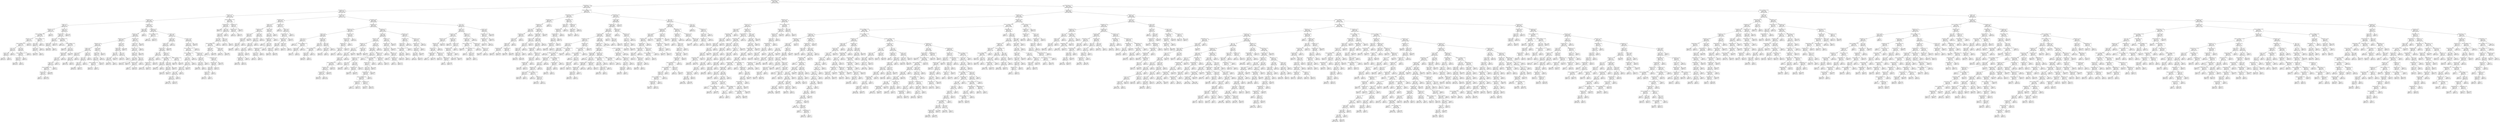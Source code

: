 digraph Tree {
node [shape=box] ;
0 [label=" Marital Status <= 0.5\ngini = 0.3656\nsamples = 32561\nvalue = [24720, 7841]"] ;
1 [label=" Familial Role <= 1.5\ngini = 0.0877\nsamples = 10683\nvalue = [10192, 491]"] ;
0 -> 1 [labeldistance=2.5, labelangle=45, headlabel="True"] ;
2 [label=" Occupation <= 3.5\ngini = 0.1647\nsamples = 4706\nvalue = [4280, 426]"] ;
1 -> 2 ;
3 [label=" Education <= 8.5\ngini = 0.222\nsamples = 2249\nvalue = [1963, 286]"] ;
2 -> 3 ;
4 [label=" Occupation <= 0.5\ngini = 0.1904\nsamples = 2065\nvalue = [1845, 220]"] ;
3 -> 4 ;
5 [label=" Gender <= 0.5\ngini = 0.07\nsamples = 661\nvalue = [637, 24]"] ;
4 -> 5 ;
6 [label=" Education <= 6.5\ngini = 0.1112\nsamples = 203\nvalue = [191, 12]"] ;
5 -> 6 ;
7 [label=" Years in workforce <= 4.0\ngini = 0.0959\nsamples = 198\nvalue = [188, 10]"] ;
6 -> 7 ;
8 [label=" Education <= 2.5\ngini = 0.1327\nsamples = 126\nvalue = [117, 9]"] ;
7 -> 8 ;
9 [label=" Years in workforce <= 0.5\ngini = 0.1116\nsamples = 118\nvalue = [111, 7]"] ;
8 -> 9 ;
10 [label=" Race <= 0.5\ngini = 0.1576\nsamples = 58\nvalue = [53, 5]"] ;
9 -> 10 ;
11 [label=" country <= 3.5\ngini = 0.1709\nsamples = 53\nvalue = [48, 5]"] ;
10 -> 11 ;
12 [label="gini = 0.18\nsamples = 50\nvalue = [45, 5]"] ;
11 -> 12 ;
13 [label="gini = 0.0\nsamples = 3\nvalue = [3, 0]"] ;
11 -> 13 ;
14 [label="gini = 0.0\nsamples = 5\nvalue = [5, 0]"] ;
10 -> 14 ;
15 [label=" Race <= 0.5\ngini = 0.0644\nsamples = 60\nvalue = [58, 2]"] ;
9 -> 15 ;
16 [label=" Years in workforce <= 1.5\ngini = 0.0713\nsamples = 54\nvalue = [52, 2]"] ;
15 -> 16 ;
17 [label=" country <= 2.0\ngini = 0.0754\nsamples = 51\nvalue = [49, 2]"] ;
16 -> 17 ;
18 [label="gini = 0.0799\nsamples = 48\nvalue = [46, 2]"] ;
17 -> 18 ;
19 [label="gini = 0.0\nsamples = 3\nvalue = [3, 0]"] ;
17 -> 19 ;
20 [label="gini = 0.0\nsamples = 3\nvalue = [3, 0]"] ;
16 -> 20 ;
21 [label="gini = 0.0\nsamples = 6\nvalue = [6, 0]"] ;
15 -> 21 ;
22 [label="gini = 0.375\nsamples = 8\nvalue = [6, 2]"] ;
8 -> 22 ;
23 [label=" Years in workforce <= 5.5\ngini = 0.0274\nsamples = 72\nvalue = [71, 1]"] ;
7 -> 23 ;
24 [label=" Race <= 0.5\ngini = 0.0339\nsamples = 58\nvalue = [57, 1]"] ;
23 -> 24 ;
25 [label=" country <= 2.0\ngini = 0.0408\nsamples = 48\nvalue = [47, 1]"] ;
24 -> 25 ;
26 [label="gini = 0.0425\nsamples = 46\nvalue = [45, 1]"] ;
25 -> 26 ;
27 [label="gini = 0.0\nsamples = 2\nvalue = [2, 0]"] ;
25 -> 27 ;
28 [label="gini = 0.0\nsamples = 10\nvalue = [10, 0]"] ;
24 -> 28 ;
29 [label="gini = 0.0\nsamples = 14\nvalue = [14, 0]"] ;
23 -> 29 ;
30 [label="gini = 0.48\nsamples = 5\nvalue = [3, 2]"] ;
6 -> 30 ;
31 [label=" country <= 13.5\ngini = 0.051\nsamples = 458\nvalue = [446, 12]"] ;
5 -> 31 ;
32 [label=" Education <= 0.5\ngini = 0.048\nsamples = 447\nvalue = [436, 11]"] ;
31 -> 32 ;
33 [label=" Race <= 0.5\ngini = 0.0917\nsamples = 83\nvalue = [79, 4]"] ;
32 -> 33 ;
34 [label=" country <= 2.0\ngini = 0.0809\nsamples = 71\nvalue = [68, 3]"] ;
33 -> 34 ;
35 [label="gini = 0.0832\nsamples = 69\nvalue = [66, 3]"] ;
34 -> 35 ;
36 [label="gini = 0.0\nsamples = 2\nvalue = [2, 0]"] ;
34 -> 36 ;
37 [label="gini = 0.1528\nsamples = 12\nvalue = [11, 1]"] ;
33 -> 37 ;
38 [label=" Years in workforce <= 2.5\ngini = 0.0377\nsamples = 364\nvalue = [357, 7]"] ;
32 -> 38 ;
39 [label="gini = 0.0\nsamples = 145\nvalue = [145, 0]"] ;
38 -> 39 ;
40 [label=" Years in workforce <= 3.5\ngini = 0.0619\nsamples = 219\nvalue = [212, 7]"] ;
38 -> 40 ;
41 [label="gini = 0.2449\nsamples = 14\nvalue = [12, 2]"] ;
40 -> 41 ;
42 [label=" Race <= 1.5\ngini = 0.0476\nsamples = 205\nvalue = [200, 5]"] ;
40 -> 42 ;
43 [label=" Education <= 6.5\ngini = 0.0398\nsamples = 197\nvalue = [193, 4]"] ;
42 -> 43 ;
44 [label=" Race <= 0.5\ngini = 0.0452\nsamples = 173\nvalue = [169, 4]"] ;
43 -> 44 ;
45 [label=" country <= 0.5\ngini = 0.05\nsamples = 156\nvalue = [152, 4]"] ;
44 -> 45 ;
46 [label=" Years in workforce <= 5.5\ngini = 0.0516\nsamples = 151\nvalue = [147, 4]"] ;
45 -> 46 ;
47 [label=" Education <= 4.5\ngini = 0.0484\nsamples = 121\nvalue = [118, 3]"] ;
46 -> 47 ;
48 [label="gini = 0.0\nsamples = 2\nvalue = [2, 0]"] ;
47 -> 48 ;
49 [label="gini = 0.0491\nsamples = 119\nvalue = [116, 3]"] ;
47 -> 49 ;
50 [label="gini = 0.0644\nsamples = 30\nvalue = [29, 1]"] ;
46 -> 50 ;
51 [label="gini = 0.0\nsamples = 5\nvalue = [5, 0]"] ;
45 -> 51 ;
52 [label="gini = 0.0\nsamples = 17\nvalue = [17, 0]"] ;
44 -> 52 ;
53 [label="gini = 0.0\nsamples = 24\nvalue = [24, 0]"] ;
43 -> 53 ;
54 [label="gini = 0.2188\nsamples = 8\nvalue = [7, 1]"] ;
42 -> 54 ;
55 [label="gini = 0.1653\nsamples = 11\nvalue = [10, 1]"] ;
31 -> 55 ;
56 [label=" Occupation <= 1.5\ngini = 0.2402\nsamples = 1404\nvalue = [1208, 196]"] ;
4 -> 56 ;
57 [label=" country <= 34.0\ngini = 0.3022\nsamples = 496\nvalue = [404, 92]"] ;
56 -> 57 ;
58 [label=" Education <= 3.5\ngini = 0.298\nsamples = 494\nvalue = [404, 90]"] ;
57 -> 58 ;
59 [label=" Education <= 2.5\ngini = 0.3289\nsamples = 371\nvalue = [294, 77]"] ;
58 -> 59 ;
60 [label=" Education <= 0.5\ngini = 0.2703\nsamples = 298\nvalue = [250, 48]"] ;
59 -> 60 ;
61 [label=" Gender <= 0.5\ngini = 0.3189\nsamples = 221\nvalue = [177, 44]"] ;
60 -> 61 ;
62 [label=" country <= 2.0\ngini = 0.3813\nsamples = 117\nvalue = [87, 30]"] ;
61 -> 62 ;
63 [label=" Race <= 0.5\ngini = 0.3922\nsamples = 112\nvalue = [82, 30]"] ;
62 -> 63 ;
64 [label="gini = 0.3864\nsamples = 107\nvalue = [79, 28]"] ;
63 -> 64 ;
65 [label="gini = 0.48\nsamples = 5\nvalue = [3, 2]"] ;
63 -> 65 ;
66 [label="gini = 0.0\nsamples = 5\nvalue = [5, 0]"] ;
62 -> 66 ;
67 [label=" country <= 5.0\ngini = 0.233\nsamples = 104\nvalue = [90, 14]"] ;
61 -> 67 ;
68 [label=" Race <= 1.5\ngini = 0.2428\nsamples = 99\nvalue = [85, 14]"] ;
67 -> 68 ;
69 [label=" Race <= 0.5\ngini = 0.247\nsamples = 97\nvalue = [83, 14]"] ;
68 -> 69 ;
70 [label="gini = 0.2405\nsamples = 93\nvalue = [80, 13]"] ;
69 -> 70 ;
71 [label="gini = 0.375\nsamples = 4\nvalue = [3, 1]"] ;
69 -> 71 ;
72 [label="gini = 0.0\nsamples = 2\nvalue = [2, 0]"] ;
68 -> 72 ;
73 [label="gini = 0.0\nsamples = 5\nvalue = [5, 0]"] ;
67 -> 73 ;
74 [label=" country <= 4.5\ngini = 0.0985\nsamples = 77\nvalue = [73, 4]"] ;
60 -> 74 ;
75 [label=" Gender <= 0.5\ngini = 0.0788\nsamples = 73\nvalue = [70, 3]"] ;
74 -> 75 ;
76 [label=" Race <= 0.5\ngini = 0.1388\nsamples = 40\nvalue = [37, 3]"] ;
75 -> 76 ;
77 [label=" Years in workforce <= 1.5\ngini = 0.1139\nsamples = 33\nvalue = [31, 2]"] ;
76 -> 77 ;
78 [label="gini = 0.1172\nsamples = 32\nvalue = [30, 2]"] ;
77 -> 78 ;
79 [label="gini = 0.0\nsamples = 1\nvalue = [1, 0]"] ;
77 -> 79 ;
80 [label="gini = 0.2449\nsamples = 7\nvalue = [6, 1]"] ;
76 -> 80 ;
81 [label="gini = 0.0\nsamples = 33\nvalue = [33, 0]"] ;
75 -> 81 ;
82 [label="gini = 0.375\nsamples = 4\nvalue = [3, 1]"] ;
74 -> 82 ;
83 [label=" country <= 0.5\ngini = 0.4789\nsamples = 73\nvalue = [44, 29]"] ;
59 -> 83 ;
84 [label=" Gender <= 0.5\ngini = 0.4904\nsamples = 65\nvalue = [37, 28]"] ;
83 -> 84 ;
85 [label=" Race <= 1.5\ngini = 0.498\nsamples = 32\nvalue = [17, 15]"] ;
84 -> 85 ;
86 [label=" Race <= 0.5\ngini = 0.4994\nsamples = 29\nvalue = [15, 14]"] ;
85 -> 86 ;
87 [label="gini = 0.4992\nsamples = 25\nvalue = [13, 12]"] ;
86 -> 87 ;
88 [label="gini = 0.5\nsamples = 4\nvalue = [2, 2]"] ;
86 -> 88 ;
89 [label="gini = 0.4444\nsamples = 3\nvalue = [2, 1]"] ;
85 -> 89 ;
90 [label=" Race <= 0.5\ngini = 0.4775\nsamples = 33\nvalue = [20, 13]"] ;
84 -> 90 ;
91 [label="gini = 0.4745\nsamples = 31\nvalue = [19, 12]"] ;
90 -> 91 ;
92 [label="gini = 0.5\nsamples = 2\nvalue = [1, 1]"] ;
90 -> 92 ;
93 [label="gini = 0.2188\nsamples = 8\nvalue = [7, 1]"] ;
83 -> 93 ;
94 [label=" Education <= 6.5\ngini = 0.189\nsamples = 123\nvalue = [110, 13]"] ;
58 -> 94 ;
95 [label=" country <= 0.5\ngini = 0.1744\nsamples = 114\nvalue = [103, 11]"] ;
94 -> 95 ;
96 [label=" Education <= 5.5\ngini = 0.186\nsamples = 106\nvalue = [95, 11]"] ;
95 -> 96 ;
97 [label=" Gender <= 0.5\ngini = 0.1765\nsamples = 92\nvalue = [83, 9]"] ;
96 -> 97 ;
98 [label=" Race <= 0.5\ngini = 0.2008\nsamples = 53\nvalue = [47, 6]"] ;
97 -> 98 ;
99 [label="gini = 0.1975\nsamples = 45\nvalue = [40, 5]"] ;
98 -> 99 ;
100 [label="gini = 0.2188\nsamples = 8\nvalue = [7, 1]"] ;
98 -> 100 ;
101 [label=" Race <= 0.5\ngini = 0.142\nsamples = 39\nvalue = [36, 3]"] ;
97 -> 101 ;
102 [label=" Education <= 4.5\ngini = 0.1609\nsamples = 34\nvalue = [31, 3]"] ;
101 -> 102 ;
103 [label="gini = 0.0\nsamples = 1\nvalue = [1, 0]"] ;
102 -> 103 ;
104 [label="gini = 0.1653\nsamples = 33\nvalue = [30, 3]"] ;
102 -> 104 ;
105 [label="gini = 0.0\nsamples = 5\nvalue = [5, 0]"] ;
101 -> 105 ;
106 [label="gini = 0.2449\nsamples = 14\nvalue = [12, 2]"] ;
96 -> 106 ;
107 [label="gini = 0.0\nsamples = 8\nvalue = [8, 0]"] ;
95 -> 107 ;
108 [label="gini = 0.3457\nsamples = 9\nvalue = [7, 2]"] ;
94 -> 108 ;
109 [label="gini = 0.0\nsamples = 2\nvalue = [0, 2]"] ;
57 -> 109 ;
110 [label=" Occupation <= 2.5\ngini = 0.2028\nsamples = 908\nvalue = [804, 104]"] ;
56 -> 110 ;
111 [label=" Years in workforce <= 5.5\ngini = 0.0116\nsamples = 171\nvalue = [170, 1]"] ;
110 -> 111 ;
112 [label="gini = 0.0\nsamples = 160\nvalue = [160, 0]"] ;
111 -> 112 ;
113 [label="gini = 0.1653\nsamples = 11\nvalue = [10, 1]"] ;
111 -> 113 ;
114 [label=" Gender <= 0.5\ngini = 0.2404\nsamples = 737\nvalue = [634, 103]"] ;
110 -> 114 ;
115 [label=" country <= 4.5\ngini = 0.3054\nsamples = 351\nvalue = [285, 66]"] ;
114 -> 115 ;
116 [label=" country <= 3.5\ngini = 0.3178\nsamples = 333\nvalue = [267, 66]"] ;
115 -> 116 ;
117 [label=" Education <= 2.0\ngini = 0.3109\nsamples = 322\nvalue = [260, 62]"] ;
116 -> 117 ;
118 [label=" Race <= 2.5\ngini = 0.2778\nsamples = 186\nvalue = [155, 31]"] ;
117 -> 118 ;
119 [label=" Race <= 0.5\ngini = 0.2802\nsamples = 184\nvalue = [153, 31]"] ;
118 -> 119 ;
120 [label=" Education <= 0.5\ngini = 0.2711\nsamples = 167\nvalue = [140, 27]"] ;
119 -> 120 ;
121 [label="gini = 0.2778\nsamples = 150\nvalue = [125, 25]"] ;
120 -> 121 ;
122 [label="gini = 0.2076\nsamples = 17\nvalue = [15, 2]"] ;
120 -> 122 ;
123 [label="gini = 0.3599\nsamples = 17\nvalue = [13, 4]"] ;
119 -> 123 ;
124 [label="gini = 0.0\nsamples = 2\nvalue = [2, 0]"] ;
118 -> 124 ;
125 [label=" Education <= 5.5\ngini = 0.352\nsamples = 136\nvalue = [105, 31]"] ;
117 -> 125 ;
126 [label=" Years in workforce <= 4.0\ngini = 0.3381\nsamples = 116\nvalue = [91, 25]"] ;
125 -> 126 ;
127 [label=" Race <= 0.5\ngini = 0.3685\nsamples = 78\nvalue = [59, 19]"] ;
126 -> 127 ;
128 [label="gini = 0.3885\nsamples = 72\nvalue = [53, 19]"] ;
127 -> 128 ;
129 [label="gini = 0.0\nsamples = 6\nvalue = [6, 0]"] ;
127 -> 129 ;
130 [label=" Race <= 1.5\ngini = 0.2659\nsamples = 38\nvalue = [32, 6]"] ;
126 -> 130 ;
131 [label=" Race <= 0.5\ngini = 0.2449\nsamples = 35\nvalue = [30, 5]"] ;
130 -> 131 ;
132 [label="gini = 0.2378\nsamples = 29\nvalue = [25, 4]"] ;
131 -> 132 ;
133 [label="gini = 0.2778\nsamples = 6\nvalue = [5, 1]"] ;
131 -> 133 ;
134 [label="gini = 0.4444\nsamples = 3\nvalue = [2, 1]"] ;
130 -> 134 ;
135 [label=" Years in workforce <= 6.5\ngini = 0.42\nsamples = 20\nvalue = [14, 6]"] ;
125 -> 135 ;
136 [label="gini = 0.4861\nsamples = 12\nvalue = [7, 5]"] ;
135 -> 136 ;
137 [label="gini = 0.2188\nsamples = 8\nvalue = [7, 1]"] ;
135 -> 137 ;
138 [label="gini = 0.4628\nsamples = 11\nvalue = [7, 4]"] ;
116 -> 138 ;
139 [label="gini = 0.0\nsamples = 18\nvalue = [18, 0]"] ;
115 -> 139 ;
140 [label=" country <= 12.0\ngini = 0.1733\nsamples = 386\nvalue = [349, 37]"] ;
114 -> 140 ;
141 [label=" country <= 4.5\ngini = 0.1672\nsamples = 380\nvalue = [345, 35]"] ;
140 -> 141 ;
142 [label=" Years in workforce <= 2.5\ngini = 0.1751\nsamples = 361\nvalue = [326, 35]"] ;
141 -> 142 ;
143 [label=" Years in workforce <= 0.5\ngini = 0.1508\nsamples = 207\nvalue = [190, 17]"] ;
142 -> 143 ;
144 [label=" Race <= 3.5\ngini = 0.1606\nsamples = 193\nvalue = [176, 17]"] ;
143 -> 144 ;
145 [label=" Race <= 2.5\ngini = 0.1637\nsamples = 189\nvalue = [172, 17]"] ;
144 -> 145 ;
146 [label=" country <= 0.5\ngini = 0.1572\nsamples = 186\nvalue = [170, 16]"] ;
145 -> 146 ;
147 [label=" Race <= 1.5\ngini = 0.1596\nsamples = 183\nvalue = [167, 16]"] ;
146 -> 147 ;
148 [label=" Race <= 0.5\ngini = 0.1612\nsamples = 181\nvalue = [165, 16]"] ;
147 -> 148 ;
149 [label="gini = 0.1609\nsamples = 170\nvalue = [155, 15]"] ;
148 -> 149 ;
150 [label="gini = 0.1653\nsamples = 11\nvalue = [10, 1]"] ;
148 -> 150 ;
151 [label="gini = 0.0\nsamples = 2\nvalue = [2, 0]"] ;
147 -> 151 ;
152 [label="gini = 0.0\nsamples = 3\nvalue = [3, 0]"] ;
146 -> 152 ;
153 [label="gini = 0.4444\nsamples = 3\nvalue = [2, 1]"] ;
145 -> 153 ;
154 [label="gini = 0.0\nsamples = 4\nvalue = [4, 0]"] ;
144 -> 154 ;
155 [label="gini = 0.0\nsamples = 14\nvalue = [14, 0]"] ;
143 -> 155 ;
156 [label=" Education <= 4.0\ngini = 0.2064\nsamples = 154\nvalue = [136, 18]"] ;
142 -> 156 ;
157 [label=" country <= 2.0\ngini = 0.2513\nsamples = 95\nvalue = [81, 14]"] ;
156 -> 157 ;
158 [label=" Race <= 0.5\ngini = 0.2405\nsamples = 93\nvalue = [80, 13]"] ;
157 -> 158 ;
159 [label="gini = 0.2495\nsamples = 89\nvalue = [76, 13]"] ;
158 -> 159 ;
160 [label="gini = 0.0\nsamples = 4\nvalue = [4, 0]"] ;
158 -> 160 ;
161 [label="gini = 0.5\nsamples = 2\nvalue = [1, 1]"] ;
157 -> 161 ;
162 [label=" Education <= 6.5\ngini = 0.1264\nsamples = 59\nvalue = [55, 4]"] ;
156 -> 162 ;
163 [label=" Education <= 5.5\ngini = 0.0832\nsamples = 46\nvalue = [44, 2]"] ;
162 -> 163 ;
164 [label=" Race <= 0.5\ngini = 0.0605\nsamples = 32\nvalue = [31, 1]"] ;
163 -> 164 ;
165 [label=" country <= 2.0\ngini = 0.0713\nsamples = 27\nvalue = [26, 1]"] ;
164 -> 165 ;
166 [label="gini = 0.074\nsamples = 26\nvalue = [25, 1]"] ;
165 -> 166 ;
167 [label="gini = 0.0\nsamples = 1\nvalue = [1, 0]"] ;
165 -> 167 ;
168 [label="gini = 0.0\nsamples = 5\nvalue = [5, 0]"] ;
164 -> 168 ;
169 [label="gini = 0.1327\nsamples = 14\nvalue = [13, 1]"] ;
163 -> 169 ;
170 [label="gini = 0.2604\nsamples = 13\nvalue = [11, 2]"] ;
162 -> 170 ;
171 [label="gini = 0.0\nsamples = 19\nvalue = [19, 0]"] ;
141 -> 171 ;
172 [label="gini = 0.4444\nsamples = 6\nvalue = [4, 2]"] ;
140 -> 172 ;
173 [label=" Years in workforce <= 10.5\ngini = 0.4601\nsamples = 184\nvalue = [118, 66]"] ;
3 -> 173 ;
174 [label=" Occupation <= 2.0\ngini = 0.4993\nsamples = 133\nvalue = [69, 64]"] ;
173 -> 174 ;
175 [label="gini = 0.2604\nsamples = 13\nvalue = [2, 11]"] ;
174 -> 175 ;
176 [label=" Race <= 2.5\ngini = 0.4932\nsamples = 120\nvalue = [67, 53]"] ;
174 -> 176 ;
177 [label=" country <= 1.5\ngini = 0.4908\nsamples = 118\nvalue = [67, 51]"] ;
176 -> 177 ;
178 [label=" Race <= 0.5\ngini = 0.4957\nsamples = 97\nvalue = [53, 44]"] ;
177 -> 178 ;
179 [label=" Years in workforce <= 9.5\ngini = 0.4991\nsamples = 92\nvalue = [48, 44]"] ;
178 -> 179 ;
180 [label=" Gender <= 0.5\ngini = 0.4997\nsamples = 41\nvalue = [21, 20]"] ;
179 -> 180 ;
181 [label="gini = 0.5\nsamples = 22\nvalue = [11, 11]"] ;
180 -> 181 ;
182 [label="gini = 0.4986\nsamples = 19\nvalue = [10, 9]"] ;
180 -> 182 ;
183 [label=" Gender <= 0.5\ngini = 0.4983\nsamples = 51\nvalue = [27, 24]"] ;
179 -> 183 ;
184 [label="gini = 0.497\nsamples = 26\nvalue = [14, 12]"] ;
183 -> 184 ;
185 [label="gini = 0.4992\nsamples = 25\nvalue = [13, 12]"] ;
183 -> 185 ;
186 [label="gini = 0.0\nsamples = 5\nvalue = [5, 0]"] ;
178 -> 186 ;
187 [label=" Race <= 1.0\ngini = 0.4444\nsamples = 21\nvalue = [14, 7]"] ;
177 -> 187 ;
188 [label="gini = 0.375\nsamples = 16\nvalue = [12, 4]"] ;
187 -> 188 ;
189 [label="gini = 0.48\nsamples = 5\nvalue = [2, 3]"] ;
187 -> 189 ;
190 [label="gini = 0.0\nsamples = 2\nvalue = [0, 2]"] ;
176 -> 190 ;
191 [label=" Occupation <= 2.5\ngini = 0.0754\nsamples = 51\nvalue = [49, 2]"] ;
173 -> 191 ;
192 [label=" Education <= 14.5\ngini = 0.0425\nsamples = 46\nvalue = [45, 1]"] ;
191 -> 192 ;
193 [label="gini = 0.0\nsamples = 33\nvalue = [33, 0]"] ;
192 -> 193 ;
194 [label="gini = 0.142\nsamples = 13\nvalue = [12, 1]"] ;
192 -> 194 ;
195 [label="gini = 0.32\nsamples = 5\nvalue = [4, 1]"] ;
191 -> 195 ;
196 [label=" Education <= 0.5\ngini = 0.1075\nsamples = 2457\nvalue = [2317, 140]"] ;
2 -> 196 ;
197 [label=" Occupation <= 6.5\ngini = 0.2236\nsamples = 421\nvalue = [367, 54]"] ;
196 -> 197 ;
198 [label=" Gender <= 0.5\ngini = 0.2702\nsamples = 267\nvalue = [224, 43]"] ;
197 -> 198 ;
199 [label=" Occupation <= 4.5\ngini = 0.3324\nsamples = 171\nvalue = [135, 36]"] ;
198 -> 199 ;
200 [label=" country <= 4.5\ngini = 0.1653\nsamples = 33\nvalue = [30, 3]"] ;
199 -> 200 ;
201 [label=" country <= 2.0\ngini = 0.0799\nsamples = 24\nvalue = [23, 1]"] ;
200 -> 201 ;
202 [label=" Race <= 1.0\ngini = 0.0868\nsamples = 22\nvalue = [21, 1]"] ;
201 -> 202 ;
203 [label="gini = 0.0907\nsamples = 21\nvalue = [20, 1]"] ;
202 -> 203 ;
204 [label="gini = 0.0\nsamples = 1\nvalue = [1, 0]"] ;
202 -> 204 ;
205 [label="gini = 0.0\nsamples = 2\nvalue = [2, 0]"] ;
201 -> 205 ;
206 [label="gini = 0.3457\nsamples = 9\nvalue = [7, 2]"] ;
200 -> 206 ;
207 [label=" country <= 4.5\ngini = 0.3639\nsamples = 138\nvalue = [105, 33]"] ;
199 -> 207 ;
208 [label=" country <= 3.0\ngini = 0.375\nsamples = 132\nvalue = [99, 33]"] ;
207 -> 208 ;
209 [label=" Race <= 1.5\ngini = 0.3632\nsamples = 130\nvalue = [99, 31]"] ;
208 -> 209 ;
210 [label=" Race <= 0.5\ngini = 0.3671\nsamples = 128\nvalue = [97, 31]"] ;
209 -> 210 ;
211 [label=" country <= 1.0\ngini = 0.3604\nsamples = 123\nvalue = [94, 29]"] ;
210 -> 211 ;
212 [label=" Occupation <= 5.5\ngini = 0.3624\nsamples = 122\nvalue = [93, 29]"] ;
211 -> 212 ;
213 [label="gini = 0.3599\nsamples = 102\nvalue = [78, 24]"] ;
212 -> 213 ;
214 [label="gini = 0.375\nsamples = 20\nvalue = [15, 5]"] ;
212 -> 214 ;
215 [label="gini = 0.0\nsamples = 1\nvalue = [1, 0]"] ;
211 -> 215 ;
216 [label="gini = 0.48\nsamples = 5\nvalue = [3, 2]"] ;
210 -> 216 ;
217 [label="gini = 0.0\nsamples = 2\nvalue = [2, 0]"] ;
209 -> 217 ;
218 [label="gini = 0.0\nsamples = 2\nvalue = [0, 2]"] ;
208 -> 218 ;
219 [label="gini = 0.0\nsamples = 6\nvalue = [6, 0]"] ;
207 -> 219 ;
220 [label=" country <= 28.5\ngini = 0.1352\nsamples = 96\nvalue = [89, 7]"] ;
198 -> 220 ;
221 [label=" Race <= 3.0\ngini = 0.1183\nsamples = 95\nvalue = [89, 6]"] ;
220 -> 221 ;
222 [label=" Occupation <= 4.5\ngini = 0.1007\nsamples = 94\nvalue = [89, 5]"] ;
221 -> 222 ;
223 [label="gini = 0.0\nsamples = 23\nvalue = [23, 0]"] ;
222 -> 223 ;
224 [label=" Race <= 0.5\ngini = 0.1309\nsamples = 71\nvalue = [66, 5]"] ;
222 -> 224 ;
225 [label=" Occupation <= 5.5\ngini = 0.1461\nsamples = 63\nvalue = [58, 5]"] ;
224 -> 225 ;
226 [label=" country <= 2.5\ngini = 0.1576\nsamples = 58\nvalue = [53, 5]"] ;
225 -> 226 ;
227 [label="gini = 0.16\nsamples = 57\nvalue = [52, 5]"] ;
226 -> 227 ;
228 [label="gini = 0.0\nsamples = 1\nvalue = [1, 0]"] ;
226 -> 228 ;
229 [label="gini = 0.0\nsamples = 5\nvalue = [5, 0]"] ;
225 -> 229 ;
230 [label="gini = 0.0\nsamples = 8\nvalue = [8, 0]"] ;
224 -> 230 ;
231 [label="gini = 0.0\nsamples = 1\nvalue = [0, 1]"] ;
221 -> 231 ;
232 [label="gini = 0.0\nsamples = 1\nvalue = [0, 1]"] ;
220 -> 232 ;
233 [label=" Occupation <= 9.5\ngini = 0.1327\nsamples = 154\nvalue = [143, 11]"] ;
197 -> 233 ;
234 [label="gini = 0.0\nsamples = 34\nvalue = [34, 0]"] ;
233 -> 234 ;
235 [label=" country <= 1.0\ngini = 0.1665\nsamples = 120\nvalue = [109, 11]"] ;
233 -> 235 ;
236 [label=" Occupation <= 11.5\ngini = 0.1908\nsamples = 103\nvalue = [92, 11]"] ;
235 -> 236 ;
237 [label=" Occupation <= 10.5\ngini = 0.1687\nsamples = 86\nvalue = [78, 8]"] ;
236 -> 237 ;
238 [label=" Race <= 0.5\ngini = 0.1896\nsamples = 66\nvalue = [59, 7]"] ;
237 -> 238 ;
239 [label=" Gender <= 0.5\ngini = 0.1774\nsamples = 61\nvalue = [55, 6]"] ;
238 -> 239 ;
240 [label="gini = 0.1567\nsamples = 35\nvalue = [32, 3]"] ;
239 -> 240 ;
241 [label="gini = 0.2041\nsamples = 26\nvalue = [23, 3]"] ;
239 -> 241 ;
242 [label="gini = 0.32\nsamples = 5\nvalue = [4, 1]"] ;
238 -> 242 ;
243 [label=" Gender <= 0.5\ngini = 0.095\nsamples = 20\nvalue = [19, 1]"] ;
237 -> 243 ;
244 [label="gini = 0.1528\nsamples = 12\nvalue = [11, 1]"] ;
243 -> 244 ;
245 [label="gini = 0.0\nsamples = 8\nvalue = [8, 0]"] ;
243 -> 245 ;
246 [label="gini = 0.2907\nsamples = 17\nvalue = [14, 3]"] ;
236 -> 246 ;
247 [label="gini = 0.0\nsamples = 17\nvalue = [17, 0]"] ;
235 -> 247 ;
248 [label=" Occupation <= 9.5\ngini = 0.0809\nsamples = 2036\nvalue = [1950, 86]"] ;
196 -> 248 ;
249 [label=" Occupation <= 4.5\ngini = 0.0675\nsamples = 1687\nvalue = [1628, 59]"] ;
248 -> 249 ;
250 [label=" Education <= 5.5\ngini = 0.0287\nsamples = 481\nvalue = [474, 7]"] ;
249 -> 250 ;
251 [label=" Gender <= 0.5\ngini = 0.0202\nsamples = 392\nvalue = [388, 4]"] ;
250 -> 251 ;
252 [label=" Race <= 0.5\ngini = 0.0104\nsamples = 191\nvalue = [190, 1]"] ;
251 -> 252 ;
253 [label="gini = 0.0\nsamples = 150\nvalue = [150, 0]"] ;
252 -> 253 ;
254 [label=" Years in workforce <= 1.5\ngini = 0.0476\nsamples = 41\nvalue = [40, 1]"] ;
252 -> 254 ;
255 [label=" country <= 1.0\ngini = 0.0868\nsamples = 22\nvalue = [21, 1]"] ;
254 -> 255 ;
256 [label="gini = 0.1327\nsamples = 14\nvalue = [13, 1]"] ;
255 -> 256 ;
257 [label="gini = 0.0\nsamples = 8\nvalue = [8, 0]"] ;
255 -> 257 ;
258 [label="gini = 0.0\nsamples = 19\nvalue = [19, 0]"] ;
254 -> 258 ;
259 [label=" Education <= 4.5\ngini = 0.0294\nsamples = 201\nvalue = [198, 3]"] ;
251 -> 259 ;
260 [label=" Race <= 0.5\ngini = 0.0165\nsamples = 120\nvalue = [119, 1]"] ;
259 -> 260 ;
261 [label=" Years in workforce <= 1.5\ngini = 0.0206\nsamples = 96\nvalue = [95, 1]"] ;
260 -> 261 ;
262 [label=" country <= 2.0\ngini = 0.0235\nsamples = 84\nvalue = [83, 1]"] ;
261 -> 262 ;
263 [label="gini = 0.0244\nsamples = 81\nvalue = [80, 1]"] ;
262 -> 263 ;
264 [label="gini = 0.0\nsamples = 3\nvalue = [3, 0]"] ;
262 -> 264 ;
265 [label="gini = 0.0\nsamples = 12\nvalue = [12, 0]"] ;
261 -> 265 ;
266 [label="gini = 0.0\nsamples = 24\nvalue = [24, 0]"] ;
260 -> 266 ;
267 [label=" Race <= 0.5\ngini = 0.0482\nsamples = 81\nvalue = [79, 2]"] ;
259 -> 267 ;
268 [label=" country <= 2.0\ngini = 0.0548\nsamples = 71\nvalue = [69, 2]"] ;
267 -> 268 ;
269 [label="gini = 0.0571\nsamples = 68\nvalue = [66, 2]"] ;
268 -> 269 ;
270 [label="gini = 0.0\nsamples = 3\nvalue = [3, 0]"] ;
268 -> 270 ;
271 [label="gini = 0.0\nsamples = 10\nvalue = [10, 0]"] ;
267 -> 271 ;
272 [label=" Education <= 10.5\ngini = 0.0651\nsamples = 89\nvalue = [86, 3]"] ;
250 -> 272 ;
273 [label=" Education <= 9.0\ngini = 0.1219\nsamples = 46\nvalue = [43, 3]"] ;
272 -> 273 ;
274 [label=" Education <= 7.5\ngini = 0.0849\nsamples = 45\nvalue = [43, 2]"] ;
273 -> 274 ;
275 [label=" Education <= 6.5\ngini = 0.05\nsamples = 39\nvalue = [38, 1]"] ;
274 -> 275 ;
276 [label="gini = 0.142\nsamples = 13\nvalue = [12, 1]"] ;
275 -> 276 ;
277 [label="gini = 0.0\nsamples = 26\nvalue = [26, 0]"] ;
275 -> 277 ;
278 [label="gini = 0.2778\nsamples = 6\nvalue = [5, 1]"] ;
274 -> 278 ;
279 [label="gini = 0.0\nsamples = 1\nvalue = [0, 1]"] ;
273 -> 279 ;
280 [label="gini = 0.0\nsamples = 43\nvalue = [43, 0]"] ;
272 -> 280 ;
281 [label=" Occupation <= 7.5\ngini = 0.0825\nsamples = 1206\nvalue = [1154, 52]"] ;
249 -> 281 ;
282 [label=" Gender <= 0.5\ngini = 0.0961\nsamples = 889\nvalue = [844, 45]"] ;
281 -> 282 ;
283 [label=" Education <= 4.5\ngini = 0.1113\nsamples = 693\nvalue = [652, 41]"] ;
282 -> 283 ;
284 [label=" Education <= 2.5\ngini = 0.142\nsamples = 351\nvalue = [324, 27]"] ;
283 -> 284 ;
285 [label=" Race <= 2.5\ngini = 0.1107\nsamples = 323\nvalue = [304, 19]"] ;
284 -> 285 ;
286 [label=" Race <= 0.5\ngini = 0.1024\nsamples = 314\nvalue = [297, 17]"] ;
285 -> 286 ;
287 [label=" country <= 2.0\ngini = 0.1141\nsamples = 280\nvalue = [263, 17]"] ;
286 -> 287 ;
288 [label=" Years in workforce <= 1.5\ngini = 0.1201\nsamples = 265\nvalue = [248, 17]"] ;
287 -> 288 ;
289 [label=" Occupation <= 6.5\ngini = 0.1141\nsamples = 247\nvalue = [232, 15]"] ;
288 -> 289 ;
290 [label=" Occupation <= 5.5\ngini = 0.1216\nsamples = 200\nvalue = [187, 13]"] ;
289 -> 290 ;
291 [label="gini = 0.1305\nsamples = 57\nvalue = [53, 4]"] ;
290 -> 291 ;
292 [label="gini = 0.118\nsamples = 143\nvalue = [134, 9]"] ;
290 -> 292 ;
293 [label="gini = 0.0815\nsamples = 47\nvalue = [45, 2]"] ;
289 -> 293 ;
294 [label="gini = 0.1975\nsamples = 18\nvalue = [16, 2]"] ;
288 -> 294 ;
295 [label="gini = 0.0\nsamples = 15\nvalue = [15, 0]"] ;
287 -> 295 ;
296 [label="gini = 0.0\nsamples = 34\nvalue = [34, 0]"] ;
286 -> 296 ;
297 [label="gini = 0.3457\nsamples = 9\nvalue = [7, 2]"] ;
285 -> 297 ;
298 [label=" Education <= 3.5\ngini = 0.4082\nsamples = 28\nvalue = [20, 8]"] ;
284 -> 298 ;
299 [label="gini = 0.4898\nsamples = 14\nvalue = [8, 6]"] ;
298 -> 299 ;
300 [label="gini = 0.2449\nsamples = 14\nvalue = [12, 2]"] ;
298 -> 300 ;
301 [label=" country <= 1.0\ngini = 0.0785\nsamples = 342\nvalue = [328, 14]"] ;
283 -> 301 ;
302 [label=" Education <= 5.5\ngini = 0.0893\nsamples = 299\nvalue = [285, 14]"] ;
301 -> 302 ;
303 [label=" Race <= 1.5\ngini = 0.0717\nsamples = 188\nvalue = [181, 7]"] ;
302 -> 303 ;
304 [label=" Occupation <= 5.5\ngini = 0.0724\nsamples = 186\nvalue = [179, 7]"] ;
303 -> 304 ;
305 [label=" Race <= 0.5\ngini = 0.0778\nsamples = 74\nvalue = [71, 3]"] ;
304 -> 305 ;
306 [label="gini = 0.0855\nsamples = 67\nvalue = [64, 3]"] ;
305 -> 306 ;
307 [label="gini = 0.0\nsamples = 7\nvalue = [7, 0]"] ;
305 -> 307 ;
308 [label=" Race <= 0.5\ngini = 0.0689\nsamples = 112\nvalue = [108, 4]"] ;
304 -> 308 ;
309 [label=" Occupation <= 6.5\ngini = 0.0612\nsamples = 95\nvalue = [92, 3]"] ;
308 -> 309 ;
310 [label="gini = 0.0526\nsamples = 74\nvalue = [72, 2]"] ;
309 -> 310 ;
311 [label="gini = 0.0907\nsamples = 21\nvalue = [20, 1]"] ;
309 -> 311 ;
312 [label="gini = 0.1107\nsamples = 17\nvalue = [16, 1]"] ;
308 -> 312 ;
313 [label="gini = 0.0\nsamples = 2\nvalue = [2, 0]"] ;
303 -> 313 ;
314 [label=" Education <= 10.5\ngini = 0.1182\nsamples = 111\nvalue = [104, 7]"] ;
302 -> 314 ;
315 [label=" Years in workforce <= 9.0\ngini = 0.1509\nsamples = 73\nvalue = [67, 6]"] ;
314 -> 315 ;
316 [label=" Education <= 7.5\ngini = 0.1292\nsamples = 72\nvalue = [67, 5]"] ;
315 -> 316 ;
317 [label=" Race <= 0.5\ngini = 0.1155\nsamples = 65\nvalue = [61, 4]"] ;
316 -> 317 ;
318 [label=" Occupation <= 6.5\ngini = 0.0981\nsamples = 58\nvalue = [55, 3]"] ;
317 -> 318 ;
319 [label=" Years in workforce <= 6.5\ngini = 0.1068\nsamples = 53\nvalue = [50, 3]"] ;
318 -> 319 ;
320 [label=" Occupation <= 5.5\ngini = 0.074\nsamples = 26\nvalue = [25, 1]"] ;
319 -> 320 ;
321 [label="gini = 0.0\nsamples = 12\nvalue = [12, 0]"] ;
320 -> 321 ;
322 [label="gini = 0.1327\nsamples = 14\nvalue = [13, 1]"] ;
320 -> 322 ;
323 [label=" Occupation <= 5.5\ngini = 0.1372\nsamples = 27\nvalue = [25, 2]"] ;
319 -> 323 ;
324 [label="gini = 0.2449\nsamples = 7\nvalue = [6, 1]"] ;
323 -> 324 ;
325 [label="gini = 0.095\nsamples = 20\nvalue = [19, 1]"] ;
323 -> 325 ;
326 [label="gini = 0.0\nsamples = 5\nvalue = [5, 0]"] ;
318 -> 326 ;
327 [label="gini = 0.2449\nsamples = 7\nvalue = [6, 1]"] ;
317 -> 327 ;
328 [label="gini = 0.2449\nsamples = 7\nvalue = [6, 1]"] ;
316 -> 328 ;
329 [label="gini = 0.0\nsamples = 1\nvalue = [0, 1]"] ;
315 -> 329 ;
330 [label=" Occupation <= 6.5\ngini = 0.0512\nsamples = 38\nvalue = [37, 1]"] ;
314 -> 330 ;
331 [label="gini = 0.0\nsamples = 24\nvalue = [24, 0]"] ;
330 -> 331 ;
332 [label="gini = 0.1327\nsamples = 14\nvalue = [13, 1]"] ;
330 -> 332 ;
333 [label="gini = 0.0\nsamples = 43\nvalue = [43, 0]"] ;
301 -> 333 ;
334 [label=" Education <= 8.5\ngini = 0.04\nsamples = 196\nvalue = [192, 4]"] ;
282 -> 334 ;
335 [label=" Occupation <= 6.5\ngini = 0.0316\nsamples = 187\nvalue = [184, 3]"] ;
334 -> 335 ;
336 [label=" Education <= 2.5\ngini = 0.0222\nsamples = 178\nvalue = [176, 2]"] ;
335 -> 336 ;
337 [label="gini = 0.0\nsamples = 84\nvalue = [84, 0]"] ;
336 -> 337 ;
338 [label=" Education <= 3.5\ngini = 0.0416\nsamples = 94\nvalue = [92, 2]"] ;
336 -> 338 ;
339 [label="gini = 0.32\nsamples = 5\nvalue = [4, 1]"] ;
338 -> 339 ;
340 [label=" Occupation <= 5.5\ngini = 0.0222\nsamples = 89\nvalue = [88, 1]"] ;
338 -> 340 ;
341 [label="gini = 0.0\nsamples = 73\nvalue = [73, 0]"] ;
340 -> 341 ;
342 [label="gini = 0.1172\nsamples = 16\nvalue = [15, 1]"] ;
340 -> 342 ;
343 [label="gini = 0.1975\nsamples = 9\nvalue = [8, 1]"] ;
335 -> 343 ;
344 [label="gini = 0.1975\nsamples = 9\nvalue = [8, 1]"] ;
334 -> 344 ;
345 [label=" Education <= 4.5\ngini = 0.0432\nsamples = 317\nvalue = [310, 7]"] ;
281 -> 345 ;
346 [label=" Occupation <= 8.5\ngini = 0.022\nsamples = 180\nvalue = [178, 2]"] ;
345 -> 346 ;
347 [label=" country <= 2.0\ngini = 0.0799\nsamples = 48\nvalue = [46, 2]"] ;
346 -> 347 ;
348 [label=" Years in workforce <= 1.5\ngini = 0.0928\nsamples = 41\nvalue = [39, 2]"] ;
347 -> 348 ;
349 [label=" Race <= 0.5\ngini = 0.0997\nsamples = 38\nvalue = [36, 2]"] ;
348 -> 349 ;
350 [label="gini = 0.1078\nsamples = 35\nvalue = [33, 2]"] ;
349 -> 350 ;
351 [label="gini = 0.0\nsamples = 3\nvalue = [3, 0]"] ;
349 -> 351 ;
352 [label="gini = 0.0\nsamples = 3\nvalue = [3, 0]"] ;
348 -> 352 ;
353 [label="gini = 0.0\nsamples = 7\nvalue = [7, 0]"] ;
347 -> 353 ;
354 [label="gini = 0.0\nsamples = 132\nvalue = [132, 0]"] ;
346 -> 354 ;
355 [label=" Education <= 10.0\ngini = 0.0703\nsamples = 137\nvalue = [132, 5]"] ;
345 -> 355 ;
356 [label=" Education <= 8.5\ngini = 0.1072\nsamples = 88\nvalue = [83, 5]"] ;
355 -> 356 ;
357 [label=" country <= 4.5\ngini = 0.0877\nsamples = 87\nvalue = [83, 4]"] ;
356 -> 357 ;
358 [label=" Race <= 0.5\ngini = 0.0487\nsamples = 80\nvalue = [78, 2]"] ;
357 -> 358 ;
359 [label="gini = 0.0\nsamples = 69\nvalue = [69, 0]"] ;
358 -> 359 ;
360 [label="gini = 0.2975\nsamples = 11\nvalue = [9, 2]"] ;
358 -> 360 ;
361 [label="gini = 0.4082\nsamples = 7\nvalue = [5, 2]"] ;
357 -> 361 ;
362 [label="gini = 0.0\nsamples = 1\nvalue = [0, 1]"] ;
356 -> 362 ;
363 [label="gini = 0.0\nsamples = 49\nvalue = [49, 0]"] ;
355 -> 363 ;
364 [label=" Race <= 0.5\ngini = 0.1428\nsamples = 349\nvalue = [322, 27]"] ;
248 -> 364 ;
365 [label=" Gender <= 0.5\ngini = 0.1187\nsamples = 284\nvalue = [266, 18]"] ;
364 -> 365 ;
366 [label=" Occupation <= 11.5\ngini = 0.1593\nsamples = 149\nvalue = [136, 13]"] ;
365 -> 366 ;
367 [label=" Education <= 8.5\ngini = 0.1244\nsamples = 105\nvalue = [98, 7]"] ;
366 -> 367 ;
368 [label=" Education <= 5.5\ngini = 0.1007\nsamples = 94\nvalue = [89, 5]"] ;
367 -> 368 ;
369 [label=" Education <= 2.5\ngini = 0.1362\nsamples = 68\nvalue = [63, 5]"] ;
368 -> 369 ;
370 [label=" Occupation <= 10.5\ngini = 0.0666\nsamples = 29\nvalue = [28, 1]"] ;
369 -> 370 ;
371 [label="gini = 0.0\nsamples = 11\nvalue = [11, 0]"] ;
370 -> 371 ;
372 [label="gini = 0.1049\nsamples = 18\nvalue = [17, 1]"] ;
370 -> 372 ;
373 [label=" Occupation <= 10.5\ngini = 0.1841\nsamples = 39\nvalue = [35, 4]"] ;
369 -> 373 ;
374 [label="gini = 0.2778\nsamples = 18\nvalue = [15, 3]"] ;
373 -> 374 ;
375 [label=" Education <= 4.5\ngini = 0.0907\nsamples = 21\nvalue = [20, 1]"] ;
373 -> 375 ;
376 [label="gini = 0.0\nsamples = 3\nvalue = [3, 0]"] ;
375 -> 376 ;
377 [label="gini = 0.1049\nsamples = 18\nvalue = [17, 1]"] ;
375 -> 377 ;
378 [label="gini = 0.0\nsamples = 26\nvalue = [26, 0]"] ;
368 -> 378 ;
379 [label="gini = 0.2975\nsamples = 11\nvalue = [9, 2]"] ;
367 -> 379 ;
380 [label=" Education <= 4.0\ngini = 0.2355\nsamples = 44\nvalue = [38, 6]"] ;
366 -> 380 ;
381 [label="gini = 0.1327\nsamples = 14\nvalue = [13, 1]"] ;
380 -> 381 ;
382 [label=" country <= 15.5\ngini = 0.2778\nsamples = 30\nvalue = [25, 5]"] ;
380 -> 382 ;
383 [label=" Occupation <= 13.0\ngini = 0.2854\nsamples = 29\nvalue = [24, 5]"] ;
382 -> 383 ;
384 [label=" Education <= 6.5\ngini = 0.2934\nsamples = 28\nvalue = [23, 5]"] ;
383 -> 384 ;
385 [label="gini = 0.2659\nsamples = 19\nvalue = [16, 3]"] ;
384 -> 385 ;
386 [label="gini = 0.3457\nsamples = 9\nvalue = [7, 2]"] ;
384 -> 386 ;
387 [label="gini = 0.0\nsamples = 1\nvalue = [1, 0]"] ;
383 -> 387 ;
388 [label="gini = 0.0\nsamples = 1\nvalue = [1, 0]"] ;
382 -> 388 ;
389 [label=" Education <= 5.5\ngini = 0.0713\nsamples = 135\nvalue = [130, 5]"] ;
365 -> 389 ;
390 [label=" Occupation <= 10.5\ngini = 0.095\nsamples = 100\nvalue = [95, 5]"] ;
389 -> 390 ;
391 [label=" Years in workforce <= 2.0\ngini = 0.1567\nsamples = 35\nvalue = [32, 3]"] ;
390 -> 391 ;
392 [label="gini = 0.2188\nsamples = 8\nvalue = [7, 1]"] ;
391 -> 392 ;
393 [label=" Years in workforce <= 4.0\ngini = 0.1372\nsamples = 27\nvalue = [25, 2]"] ;
391 -> 393 ;
394 [label="gini = 0.0\nsamples = 3\nvalue = [3, 0]"] ;
393 -> 394 ;
395 [label=" country <= 5.0\ngini = 0.1528\nsamples = 24\nvalue = [22, 2]"] ;
393 -> 395 ;
396 [label="gini = 0.1588\nsamples = 23\nvalue = [21, 2]"] ;
395 -> 396 ;
397 [label="gini = 0.0\nsamples = 1\nvalue = [1, 0]"] ;
395 -> 397 ;
398 [label=" Education <= 2.5\ngini = 0.0596\nsamples = 65\nvalue = [63, 2]"] ;
390 -> 398 ;
399 [label="gini = 0.0\nsamples = 30\nvalue = [30, 0]"] ;
398 -> 399 ;
400 [label=" Education <= 3.5\ngini = 0.1078\nsamples = 35\nvalue = [33, 2]"] ;
398 -> 400 ;
401 [label="gini = 0.4444\nsamples = 6\nvalue = [4, 2]"] ;
400 -> 401 ;
402 [label="gini = 0.0\nsamples = 29\nvalue = [29, 0]"] ;
400 -> 402 ;
403 [label="gini = 0.0\nsamples = 35\nvalue = [35, 0]"] ;
389 -> 403 ;
404 [label=" country <= 1.5\ngini = 0.2386\nsamples = 65\nvalue = [56, 9]"] ;
364 -> 404 ;
405 [label=" Occupation <= 11.5\ngini = 0.1709\nsamples = 53\nvalue = [48, 5]"] ;
404 -> 405 ;
406 [label=" Occupation <= 10.5\ngini = 0.0512\nsamples = 38\nvalue = [37, 1]"] ;
405 -> 406 ;
407 [label="gini = 0.1528\nsamples = 12\nvalue = [11, 1]"] ;
406 -> 407 ;
408 [label="gini = 0.0\nsamples = 26\nvalue = [26, 0]"] ;
406 -> 408 ;
409 [label="gini = 0.3911\nsamples = 15\nvalue = [11, 4]"] ;
405 -> 409 ;
410 [label="gini = 0.4444\nsamples = 12\nvalue = [8, 4]"] ;
404 -> 410 ;
411 [label=" Years in workforce <= 0.5\ngini = 0.0215\nsamples = 5977\nvalue = [5912, 65]"] ;
1 -> 411 ;
412 [label=" Familial Role <= 3.5\ngini = 0.0792\nsamples = 605\nvalue = [580, 25]"] ;
411 -> 412 ;
413 [label=" Occupation <= 8.5\ngini = 0.0648\nsamples = 477\nvalue = [461, 16]"] ;
412 -> 413 ;
414 [label=" Occupation <= 2.5\ngini = 0.0723\nsamples = 426\nvalue = [410, 16]"] ;
413 -> 414 ;
415 [label=" Race <= 0.5\ngini = 0.0428\nsamples = 183\nvalue = [179, 4]"] ;
414 -> 415 ;
416 [label=" Occupation <= 1.5\ngini = 0.0506\nsamples = 154\nvalue = [150, 4]"] ;
415 -> 416 ;
417 [label=" country <= 0.5\ngini = 0.0537\nsamples = 145\nvalue = [141, 4]"] ;
416 -> 417 ;
418 [label=" Gender <= 0.5\ngini = 0.0567\nsamples = 137\nvalue = [133, 4]"] ;
417 -> 418 ;
419 [label=" Occupation <= 0.5\ngini = 0.0689\nsamples = 56\nvalue = [54, 2]"] ;
418 -> 419 ;
420 [label="gini = 0.0907\nsamples = 21\nvalue = [20, 1]"] ;
419 -> 420 ;
421 [label="gini = 0.0555\nsamples = 35\nvalue = [34, 1]"] ;
419 -> 421 ;
422 [label=" Occupation <= 0.5\ngini = 0.0482\nsamples = 81\nvalue = [79, 2]"] ;
418 -> 422 ;
423 [label="gini = 0.0408\nsamples = 48\nvalue = [47, 1]"] ;
422 -> 423 ;
424 [label="gini = 0.0588\nsamples = 33\nvalue = [32, 1]"] ;
422 -> 424 ;
425 [label="gini = 0.0\nsamples = 8\nvalue = [8, 0]"] ;
417 -> 425 ;
426 [label="gini = 0.0\nsamples = 9\nvalue = [9, 0]"] ;
416 -> 426 ;
427 [label="gini = 0.0\nsamples = 29\nvalue = [29, 0]"] ;
415 -> 427 ;
428 [label=" Occupation <= 7.5\ngini = 0.0939\nsamples = 243\nvalue = [231, 12]"] ;
414 -> 428 ;
429 [label=" Occupation <= 3.5\ngini = 0.0889\nsamples = 236\nvalue = [225, 11]"] ;
428 -> 429 ;
430 [label=" country <= 11.0\ngini = 0.1131\nsamples = 133\nvalue = [125, 8]"] ;
429 -> 430 ;
431 [label=" Race <= 0.5\ngini = 0.1042\nsamples = 127\nvalue = [120, 7]"] ;
430 -> 431 ;
432 [label=" country <= 4.5\ngini = 0.1256\nsamples = 104\nvalue = [97, 7]"] ;
431 -> 432 ;
433 [label=" Gender <= 0.5\ngini = 0.1267\nsamples = 103\nvalue = [96, 7]"] ;
432 -> 433 ;
434 [label="gini = 0.1244\nsamples = 45\nvalue = [42, 3]"] ;
433 -> 434 ;
435 [label="gini = 0.1284\nsamples = 58\nvalue = [54, 4]"] ;
433 -> 435 ;
436 [label="gini = 0.0\nsamples = 1\nvalue = [1, 0]"] ;
432 -> 436 ;
437 [label="gini = 0.0\nsamples = 23\nvalue = [23, 0]"] ;
431 -> 437 ;
438 [label="gini = 0.2778\nsamples = 6\nvalue = [5, 1]"] ;
430 -> 438 ;
439 [label=" Gender <= 0.5\ngini = 0.0566\nsamples = 103\nvalue = [100, 3]"] ;
429 -> 439 ;
440 [label=" Race <= 0.5\ngini = 0.0894\nsamples = 64\nvalue = [61, 3]"] ;
439 -> 440 ;
441 [label=" Occupation <= 4.5\ngini = 0.1049\nsamples = 54\nvalue = [51, 3]"] ;
440 -> 441 ;
442 [label="gini = 0.0\nsamples = 8\nvalue = [8, 0]"] ;
441 -> 442 ;
443 [label=" Occupation <= 6.5\ngini = 0.1219\nsamples = 46\nvalue = [43, 3]"] ;
441 -> 443 ;
444 [label=" country <= 2.5\ngini = 0.1298\nsamples = 43\nvalue = [40, 3]"] ;
443 -> 444 ;
445 [label=" Occupation <= 5.5\ngini = 0.1388\nsamples = 40\nvalue = [37, 3]"] ;
444 -> 445 ;
446 [label="gini = 0.1244\nsamples = 30\nvalue = [28, 2]"] ;
445 -> 446 ;
447 [label="gini = 0.18\nsamples = 10\nvalue = [9, 1]"] ;
445 -> 447 ;
448 [label="gini = 0.0\nsamples = 3\nvalue = [3, 0]"] ;
444 -> 448 ;
449 [label="gini = 0.0\nsamples = 3\nvalue = [3, 0]"] ;
443 -> 449 ;
450 [label="gini = 0.0\nsamples = 10\nvalue = [10, 0]"] ;
440 -> 450 ;
451 [label="gini = 0.0\nsamples = 39\nvalue = [39, 0]"] ;
439 -> 451 ;
452 [label="gini = 0.2449\nsamples = 7\nvalue = [6, 1]"] ;
428 -> 452 ;
453 [label="gini = 0.0\nsamples = 51\nvalue = [51, 0]"] ;
413 -> 453 ;
454 [label=" Familial Role <= 4.5\ngini = 0.1307\nsamples = 128\nvalue = [119, 9]"] ;
412 -> 454 ;
455 [label=" country <= 0.5\ngini = 0.1862\nsamples = 77\nvalue = [69, 8]"] ;
454 -> 455 ;
456 [label=" Occupation <= 5.5\ngini = 0.2344\nsamples = 59\nvalue = [51, 8]"] ;
455 -> 456 ;
457 [label=" Occupation <= 4.5\ngini = 0.2688\nsamples = 50\nvalue = [42, 8]"] ;
456 -> 457 ;
458 [label=" Race <= 1.5\ngini = 0.2188\nsamples = 40\nvalue = [35, 5]"] ;
457 -> 458 ;
459 [label=" Occupation <= 1.5\ngini = 0.1975\nsamples = 36\nvalue = [32, 4]"] ;
458 -> 459 ;
460 [label="gini = 0.2659\nsamples = 19\nvalue = [16, 3]"] ;
459 -> 460 ;
461 [label="gini = 0.1107\nsamples = 17\nvalue = [16, 1]"] ;
459 -> 461 ;
462 [label="gini = 0.375\nsamples = 4\nvalue = [3, 1]"] ;
458 -> 462 ;
463 [label="gini = 0.42\nsamples = 10\nvalue = [7, 3]"] ;
457 -> 463 ;
464 [label="gini = 0.0\nsamples = 9\nvalue = [9, 0]"] ;
456 -> 464 ;
465 [label="gini = 0.0\nsamples = 18\nvalue = [18, 0]"] ;
455 -> 465 ;
466 [label=" Occupation <= 1.5\ngini = 0.0384\nsamples = 51\nvalue = [50, 1]"] ;
454 -> 466 ;
467 [label=" Gender <= 0.5\ngini = 0.0907\nsamples = 21\nvalue = [20, 1]"] ;
466 -> 467 ;
468 [label="gini = 0.2778\nsamples = 6\nvalue = [5, 1]"] ;
467 -> 468 ;
469 [label="gini = 0.0\nsamples = 15\nvalue = [15, 0]"] ;
467 -> 469 ;
470 [label="gini = 0.0\nsamples = 30\nvalue = [30, 0]"] ;
466 -> 470 ;
471 [label=" Familial Role <= 3.5\ngini = 0.0148\nsamples = 5372\nvalue = [5332, 40]"] ;
411 -> 471 ;
472 [label=" country <= 36.5\ngini = 0.0089\nsamples = 4008\nvalue = [3990, 18]"] ;
471 -> 472 ;
473 [label=" Occupation <= 11.5\ngini = 0.0085\nsamples = 3999\nvalue = [3982, 17]"] ;
472 -> 473 ;
474 [label=" country <= 13.5\ngini = 0.0076\nsamples = 3918\nvalue = [3903, 15]"] ;
473 -> 474 ;
475 [label=" Occupation <= 3.5\ngini = 0.0068\nsamples = 3831\nvalue = [3818, 13]"] ;
474 -> 475 ;
476 [label=" Occupation <= 2.5\ngini = 0.0116\nsamples = 1197\nvalue = [1190, 7]"] ;
475 -> 476 ;
477 [label=" country <= 3.5\ngini = 0.0075\nsamples = 1056\nvalue = [1052, 4]"] ;
476 -> 477 ;
478 [label=" Gender <= 0.5\ngini = 0.0059\nsamples = 1019\nvalue = [1016, 3]"] ;
477 -> 478 ;
479 [label="gini = 0.0\nsamples = 549\nvalue = [549, 0]"] ;
478 -> 479 ;
480 [label=" Years in workforce <= 6.5\ngini = 0.0127\nsamples = 470\nvalue = [467, 3]"] ;
478 -> 480 ;
481 [label=" Occupation <= 0.5\ngini = 0.0093\nsamples = 427\nvalue = [425, 2]"] ;
480 -> 481 ;
482 [label=" Race <= 0.5\ngini = 0.0117\nsamples = 341\nvalue = [339, 2]"] ;
481 -> 482 ;
483 [label=" Education <= 1.5\ngini = 0.0142\nsamples = 279\nvalue = [277, 2]"] ;
482 -> 483 ;
484 [label=" country <= 0.5\ngini = 0.0196\nsamples = 101\nvalue = [100, 1]"] ;
483 -> 484 ;
485 [label="gini = 0.0198\nsamples = 100\nvalue = [99, 1]"] ;
484 -> 485 ;
486 [label="gini = 0.0\nsamples = 1\nvalue = [1, 0]"] ;
484 -> 486 ;
487 [label=" Years in workforce <= 4.0\ngini = 0.0112\nsamples = 178\nvalue = [177, 1]"] ;
483 -> 487 ;
488 [label="gini = 0.0\nsamples = 18\nvalue = [18, 0]"] ;
487 -> 488 ;
489 [label=" Education <= 5.5\ngini = 0.0124\nsamples = 160\nvalue = [159, 1]"] ;
487 -> 489 ;
490 [label="gini = 0.0132\nsamples = 150\nvalue = [149, 1]"] ;
489 -> 490 ;
491 [label="gini = 0.0\nsamples = 10\nvalue = [10, 0]"] ;
489 -> 491 ;
492 [label="gini = 0.0\nsamples = 62\nvalue = [62, 0]"] ;
482 -> 492 ;
493 [label="gini = 0.0\nsamples = 86\nvalue = [86, 0]"] ;
481 -> 493 ;
494 [label=" Years in workforce <= 8.0\ngini = 0.0454\nsamples = 43\nvalue = [42, 1]"] ;
480 -> 494 ;
495 [label=" Occupation <= 0.5\ngini = 0.0666\nsamples = 29\nvalue = [28, 1]"] ;
494 -> 495 ;
496 [label=" Race <= 0.5\ngini = 0.0832\nsamples = 23\nvalue = [22, 1]"] ;
495 -> 496 ;
497 [label="gini = 0.095\nsamples = 20\nvalue = [19, 1]"] ;
496 -> 497 ;
498 [label="gini = 0.0\nsamples = 3\nvalue = [3, 0]"] ;
496 -> 498 ;
499 [label="gini = 0.0\nsamples = 6\nvalue = [6, 0]"] ;
495 -> 499 ;
500 [label="gini = 0.0\nsamples = 14\nvalue = [14, 0]"] ;
494 -> 500 ;
501 [label=" Years in workforce <= 1.5\ngini = 0.0526\nsamples = 37\nvalue = [36, 1]"] ;
477 -> 501 ;
502 [label="gini = 0.2449\nsamples = 7\nvalue = [6, 1]"] ;
501 -> 502 ;
503 [label="gini = 0.0\nsamples = 30\nvalue = [30, 0]"] ;
501 -> 503 ;
504 [label=" Education <= 9.5\ngini = 0.0416\nsamples = 141\nvalue = [138, 3]"] ;
476 -> 504 ;
505 [label=" Years in workforce <= 4.0\ngini = 0.0305\nsamples = 129\nvalue = [127, 2]"] ;
504 -> 505 ;
506 [label=" Years in workforce <= 2.5\ngini = 0.0768\nsamples = 50\nvalue = [48, 2]"] ;
505 -> 506 ;
507 [label="gini = 0.0\nsamples = 25\nvalue = [25, 0]"] ;
506 -> 507 ;
508 [label=" Race <= 0.5\ngini = 0.1472\nsamples = 25\nvalue = [23, 2]"] ;
506 -> 508 ;
509 [label=" Gender <= 0.5\ngini = 0.1528\nsamples = 24\nvalue = [22, 2]"] ;
508 -> 509 ;
510 [label="gini = 0.18\nsamples = 10\nvalue = [9, 1]"] ;
509 -> 510 ;
511 [label="gini = 0.1327\nsamples = 14\nvalue = [13, 1]"] ;
509 -> 511 ;
512 [label="gini = 0.0\nsamples = 1\nvalue = [1, 0]"] ;
508 -> 512 ;
513 [label="gini = 0.0\nsamples = 79\nvalue = [79, 0]"] ;
505 -> 513 ;
514 [label="gini = 0.1528\nsamples = 12\nvalue = [11, 1]"] ;
504 -> 514 ;
515 [label=" Gender <= 0.5\ngini = 0.0045\nsamples = 2634\nvalue = [2628, 6]"] ;
475 -> 515 ;
516 [label=" Occupation <= 6.5\ngini = 0.0077\nsamples = 1551\nvalue = [1545, 6]"] ;
515 -> 516 ;
517 [label=" Occupation <= 5.5\ngini = 0.0114\nsamples = 869\nvalue = [864, 5]"] ;
516 -> 517 ;
518 [label=" Education <= 4.5\ngini = 0.0066\nsamples = 603\nvalue = [601, 2]"] ;
517 -> 518 ;
519 [label="gini = 0.0\nsamples = 270\nvalue = [270, 0]"] ;
518 -> 519 ;
520 [label=" Race <= 0.5\ngini = 0.0119\nsamples = 333\nvalue = [331, 2]"] ;
518 -> 520 ;
521 [label=" Occupation <= 4.5\ngini = 0.0069\nsamples = 287\nvalue = [286, 1]"] ;
520 -> 521 ;
522 [label=" Education <= 5.5\ngini = 0.0109\nsamples = 182\nvalue = [181, 1]"] ;
521 -> 522 ;
523 [label=" country <= 2.5\ngini = 0.0189\nsamples = 105\nvalue = [104, 1]"] ;
522 -> 523 ;
524 [label="gini = 0.0196\nsamples = 101\nvalue = [100, 1]"] ;
523 -> 524 ;
525 [label="gini = 0.0\nsamples = 4\nvalue = [4, 0]"] ;
523 -> 525 ;
526 [label="gini = 0.0\nsamples = 77\nvalue = [77, 0]"] ;
522 -> 526 ;
527 [label="gini = 0.0\nsamples = 105\nvalue = [105, 0]"] ;
521 -> 527 ;
528 [label=" Occupation <= 4.5\ngini = 0.0425\nsamples = 46\nvalue = [45, 1]"] ;
520 -> 528 ;
529 [label="gini = 0.0\nsamples = 29\nvalue = [29, 0]"] ;
528 -> 529 ;
530 [label="gini = 0.1107\nsamples = 17\nvalue = [16, 1]"] ;
528 -> 530 ;
531 [label=" Education <= 6.5\ngini = 0.0223\nsamples = 266\nvalue = [263, 3]"] ;
517 -> 531 ;
532 [label=" Years in workforce <= 1.5\ngini = 0.0172\nsamples = 231\nvalue = [229, 2]"] ;
531 -> 532 ;
533 [label=" Race <= 0.5\ngini = 0.0294\nsamples = 134\nvalue = [132, 2]"] ;
532 -> 533 ;
534 [label=" country <= 0.5\ngini = 0.0348\nsamples = 113\nvalue = [111, 2]"] ;
533 -> 534 ;
535 [label="gini = 0.036\nsamples = 109\nvalue = [107, 2]"] ;
534 -> 535 ;
536 [label="gini = 0.0\nsamples = 4\nvalue = [4, 0]"] ;
534 -> 536 ;
537 [label="gini = 0.0\nsamples = 21\nvalue = [21, 0]"] ;
533 -> 537 ;
538 [label="gini = 0.0\nsamples = 97\nvalue = [97, 0]"] ;
532 -> 538 ;
539 [label=" Years in workforce <= 7.5\ngini = 0.0555\nsamples = 35\nvalue = [34, 1]"] ;
531 -> 539 ;
540 [label="gini = 0.1172\nsamples = 16\nvalue = [15, 1]"] ;
539 -> 540 ;
541 [label="gini = 0.0\nsamples = 19\nvalue = [19, 0]"] ;
539 -> 541 ;
542 [label=" Years in workforce <= 1.5\ngini = 0.0029\nsamples = 682\nvalue = [681, 1]"] ;
516 -> 542 ;
543 [label=" Occupation <= 8.5\ngini = 0.0082\nsamples = 244\nvalue = [243, 1]"] ;
542 -> 543 ;
544 [label="gini = 0.0\nsamples = 118\nvalue = [118, 0]"] ;
543 -> 544 ;
545 [label=" Occupation <= 9.5\ngini = 0.0157\nsamples = 126\nvalue = [125, 1]"] ;
543 -> 545 ;
546 [label=" Race <= 0.5\ngini = 0.025\nsamples = 79\nvalue = [78, 1]"] ;
545 -> 546 ;
547 [label=" country <= 2.5\ngini = 0.0286\nsamples = 69\nvalue = [68, 1]"] ;
546 -> 547 ;
548 [label="gini = 0.029\nsamples = 68\nvalue = [67, 1]"] ;
547 -> 548 ;
549 [label="gini = 0.0\nsamples = 1\nvalue = [1, 0]"] ;
547 -> 549 ;
550 [label="gini = 0.0\nsamples = 10\nvalue = [10, 0]"] ;
546 -> 550 ;
551 [label="gini = 0.0\nsamples = 47\nvalue = [47, 0]"] ;
545 -> 551 ;
552 [label="gini = 0.0\nsamples = 438\nvalue = [438, 0]"] ;
542 -> 552 ;
553 [label="gini = 0.0\nsamples = 1083\nvalue = [1083, 0]"] ;
515 -> 553 ;
554 [label=" country <= 14.5\ngini = 0.0449\nsamples = 87\nvalue = [85, 2]"] ;
474 -> 554 ;
555 [label="gini = 0.375\nsamples = 4\nvalue = [3, 1]"] ;
554 -> 555 ;
556 [label=" Race <= 1.5\ngini = 0.0238\nsamples = 83\nvalue = [82, 1]"] ;
554 -> 556 ;
557 [label="gini = 0.0\nsamples = 71\nvalue = [71, 0]"] ;
556 -> 557 ;
558 [label="gini = 0.1528\nsamples = 12\nvalue = [11, 1]"] ;
556 -> 558 ;
559 [label=" Education <= 4.5\ngini = 0.0482\nsamples = 81\nvalue = [79, 2]"] ;
473 -> 559 ;
560 [label="gini = 0.0\nsamples = 32\nvalue = [32, 0]"] ;
559 -> 560 ;
561 [label=" Education <= 5.5\ngini = 0.0783\nsamples = 49\nvalue = [47, 2]"] ;
559 -> 561 ;
562 [label=" Race <= 0.5\ngini = 0.1107\nsamples = 34\nvalue = [32, 2]"] ;
561 -> 562 ;
563 [label=" Gender <= 0.5\ngini = 0.1372\nsamples = 27\nvalue = [25, 2]"] ;
562 -> 563 ;
564 [label="gini = 0.0997\nsamples = 19\nvalue = [18, 1]"] ;
563 -> 564 ;
565 [label="gini = 0.2188\nsamples = 8\nvalue = [7, 1]"] ;
563 -> 565 ;
566 [label="gini = 0.0\nsamples = 7\nvalue = [7, 0]"] ;
562 -> 566 ;
567 [label="gini = 0.0\nsamples = 15\nvalue = [15, 0]"] ;
561 -> 567 ;
568 [label="gini = 0.1975\nsamples = 9\nvalue = [8, 1]"] ;
472 -> 568 ;
569 [label=" Race <= 0.5\ngini = 0.0317\nsamples = 1364\nvalue = [1342, 22]"] ;
471 -> 569 ;
570 [label=" Occupation <= 3.5\ngini = 0.0451\nsamples = 866\nvalue = [846, 20]"] ;
569 -> 570 ;
571 [label=" Occupation <= 2.5\ngini = 0.0818\nsamples = 281\nvalue = [269, 12]"] ;
570 -> 571 ;
572 [label=" country <= 26.0\ngini = 0.0486\nsamples = 241\nvalue = [235, 6]"] ;
571 -> 572 ;
573 [label=" Occupation <= 1.5\ngini = 0.0427\nsamples = 229\nvalue = [224, 5]"] ;
572 -> 573 ;
574 [label=" Occupation <= 0.5\ngini = 0.0598\nsamples = 162\nvalue = [157, 5]"] ;
573 -> 574 ;
575 [label=" Familial Role <= 4.5\ngini = 0.0322\nsamples = 122\nvalue = [120, 2]"] ;
574 -> 575 ;
576 [label=" Gender <= 0.5\ngini = 0.0506\nsamples = 77\nvalue = [75, 2]"] ;
575 -> 576 ;
577 [label="gini = 0.1107\nsamples = 17\nvalue = [16, 1]"] ;
576 -> 577 ;
578 [label=" Education <= 1.5\ngini = 0.0328\nsamples = 60\nvalue = [59, 1]"] ;
576 -> 578 ;
579 [label=" country <= 2.5\ngini = 0.0555\nsamples = 35\nvalue = [34, 1]"] ;
578 -> 579 ;
580 [label="gini = 0.0644\nsamples = 30\nvalue = [29, 1]"] ;
579 -> 580 ;
581 [label="gini = 0.0\nsamples = 5\nvalue = [5, 0]"] ;
579 -> 581 ;
582 [label="gini = 0.0\nsamples = 25\nvalue = [25, 0]"] ;
578 -> 582 ;
583 [label="gini = 0.0\nsamples = 45\nvalue = [45, 0]"] ;
575 -> 583 ;
584 [label=" Education <= 3.5\ngini = 0.1388\nsamples = 40\nvalue = [37, 3]"] ;
574 -> 584 ;
585 [label=" Years in workforce <= 1.5\ngini = 0.2355\nsamples = 22\nvalue = [19, 3]"] ;
584 -> 585 ;
586 [label="gini = 0.1107\nsamples = 17\nvalue = [16, 1]"] ;
585 -> 586 ;
587 [label="gini = 0.48\nsamples = 5\nvalue = [3, 2]"] ;
585 -> 587 ;
588 [label="gini = 0.0\nsamples = 18\nvalue = [18, 0]"] ;
584 -> 588 ;
589 [label="gini = 0.0\nsamples = 67\nvalue = [67, 0]"] ;
573 -> 589 ;
590 [label="gini = 0.1528\nsamples = 12\nvalue = [11, 1]"] ;
572 -> 590 ;
591 [label=" country <= 9.0\ngini = 0.255\nsamples = 40\nvalue = [34, 6]"] ;
571 -> 591 ;
592 [label=" Years in workforce <= 8.0\ngini = 0.1928\nsamples = 37\nvalue = [33, 4]"] ;
591 -> 592 ;
593 [label=" Familial Role <= 4.5\ngini = 0.1207\nsamples = 31\nvalue = [29, 2]"] ;
592 -> 593 ;
594 [label=" Gender <= 0.5\ngini = 0.18\nsamples = 20\nvalue = [18, 2]"] ;
593 -> 594 ;
595 [label="gini = 0.4444\nsamples = 3\nvalue = [2, 1]"] ;
594 -> 595 ;
596 [label="gini = 0.1107\nsamples = 17\nvalue = [16, 1]"] ;
594 -> 596 ;
597 [label="gini = 0.0\nsamples = 11\nvalue = [11, 0]"] ;
593 -> 597 ;
598 [label="gini = 0.4444\nsamples = 6\nvalue = [4, 2]"] ;
592 -> 598 ;
599 [label="gini = 0.4444\nsamples = 3\nvalue = [1, 2]"] ;
591 -> 599 ;
600 [label=" Familial Role <= 4.5\ngini = 0.027\nsamples = 585\nvalue = [577, 8]"] ;
570 -> 600 ;
601 [label=" Occupation <= 7.5\ngini = 0.0427\nsamples = 321\nvalue = [314, 7]"] ;
600 -> 601 ;
602 [label=" Occupation <= 4.5\ngini = 0.066\nsamples = 205\nvalue = [198, 7]"] ;
601 -> 602 ;
603 [label="gini = 0.0\nsamples = 77\nvalue = [77, 0]"] ;
602 -> 603 ;
604 [label=" country <= 4.5\ngini = 0.1034\nsamples = 128\nvalue = [121, 7]"] ;
602 -> 604 ;
605 [label=" country <= 2.0\ngini = 0.1182\nsamples = 111\nvalue = [104, 7]"] ;
604 -> 605 ;
606 [label=" Education <= 10.0\ngini = 0.1068\nsamples = 106\nvalue = [100, 6]"] ;
605 -> 606 ;
607 [label=" Occupation <= 6.5\ngini = 0.0978\nsamples = 97\nvalue = [92, 5]"] ;
606 -> 607 ;
608 [label=" Years in workforce <= 3.5\ngini = 0.1158\nsamples = 81\nvalue = [76, 5]"] ;
607 -> 608 ;
609 [label=" Years in workforce <= 2.5\ngini = 0.1557\nsamples = 47\nvalue = [43, 4]"] ;
608 -> 609 ;
610 [label=" Gender <= 0.5\ngini = 0.1219\nsamples = 46\nvalue = [43, 3]"] ;
609 -> 610 ;
611 [label=" Years in workforce <= 1.5\ngini = 0.1653\nsamples = 33\nvalue = [30, 3]"] ;
610 -> 611 ;
612 [label=" Occupation <= 5.5\ngini = 0.1855\nsamples = 29\nvalue = [26, 3]"] ;
611 -> 612 ;
613 [label="gini = 0.1975\nsamples = 9\nvalue = [8, 1]"] ;
612 -> 613 ;
614 [label="gini = 0.18\nsamples = 20\nvalue = [18, 2]"] ;
612 -> 614 ;
615 [label="gini = 0.0\nsamples = 4\nvalue = [4, 0]"] ;
611 -> 615 ;
616 [label="gini = 0.0\nsamples = 13\nvalue = [13, 0]"] ;
610 -> 616 ;
617 [label="gini = 0.0\nsamples = 1\nvalue = [0, 1]"] ;
609 -> 617 ;
618 [label=" Gender <= 0.5\ngini = 0.0571\nsamples = 34\nvalue = [33, 1]"] ;
608 -> 618 ;
619 [label="gini = 0.0\nsamples = 25\nvalue = [25, 0]"] ;
618 -> 619 ;
620 [label="gini = 0.1975\nsamples = 9\nvalue = [8, 1]"] ;
618 -> 620 ;
621 [label="gini = 0.0\nsamples = 16\nvalue = [16, 0]"] ;
607 -> 621 ;
622 [label="gini = 0.1975\nsamples = 9\nvalue = [8, 1]"] ;
606 -> 622 ;
623 [label="gini = 0.32\nsamples = 5\nvalue = [4, 1]"] ;
605 -> 623 ;
624 [label="gini = 0.0\nsamples = 17\nvalue = [17, 0]"] ;
604 -> 624 ;
625 [label="gini = 0.0\nsamples = 116\nvalue = [116, 0]"] ;
601 -> 625 ;
626 [label=" Education <= 5.5\ngini = 0.0075\nsamples = 264\nvalue = [263, 1]"] ;
600 -> 626 ;
627 [label="gini = 0.0\nsamples = 195\nvalue = [195, 0]"] ;
626 -> 627 ;
628 [label=" Education <= 6.5\ngini = 0.0286\nsamples = 69\nvalue = [68, 1]"] ;
626 -> 628 ;
629 [label="gini = 0.2188\nsamples = 8\nvalue = [7, 1]"] ;
628 -> 629 ;
630 [label="gini = 0.0\nsamples = 61\nvalue = [61, 0]"] ;
628 -> 630 ;
631 [label=" Race <= 1.5\ngini = 0.008\nsamples = 498\nvalue = [496, 2]"] ;
569 -> 631 ;
632 [label="gini = 0.0\nsamples = 375\nvalue = [375, 0]"] ;
631 -> 632 ;
633 [label=" Education <= 1.5\ngini = 0.032\nsamples = 123\nvalue = [121, 2]"] ;
631 -> 633 ;
634 [label=" country <= 1.5\ngini = 0.0799\nsamples = 48\nvalue = [46, 2]"] ;
633 -> 634 ;
635 [label=" Occupation <= 4.5\ngini = 0.142\nsamples = 26\nvalue = [24, 2]"] ;
634 -> 635 ;
636 [label="gini = 0.0\nsamples = 12\nvalue = [12, 0]"] ;
635 -> 636 ;
637 [label="gini = 0.2449\nsamples = 14\nvalue = [12, 2]"] ;
635 -> 637 ;
638 [label="gini = 0.0\nsamples = 22\nvalue = [22, 0]"] ;
634 -> 638 ;
639 [label="gini = 0.0\nsamples = 75\nvalue = [75, 0]"] ;
633 -> 639 ;
640 [label=" Marital Status <= 1.5\ngini = 0.4462\nsamples = 21878\nvalue = [14528, 7350]"] ;
0 -> 640 [labeldistance=2.5, labelangle=-45, headlabel="False"] ;
641 [label=" Occupation <= 3.5\ngini = 0.4943\nsamples = 14976\nvalue = [8284, 6692]"] ;
640 -> 641 ;
642 [label=" Occupation <= 0.5\ngini = 0.4748\nsamples = 6023\nvalue = [2336, 3687]"] ;
641 -> 642 ;
643 [label=" Education <= 6.5\ngini = 0.4931\nsamples = 986\nvalue = [551, 435]"] ;
642 -> 643 ;
644 [label=" Education <= 0.5\ngini = 0.497\nsamples = 900\nvalue = [485, 415]"] ;
643 -> 644 ;
645 [label=" country <= 13.5\ngini = 0.4864\nsamples = 170\nvalue = [71, 99]"] ;
644 -> 645 ;
646 [label=" Familial Role <= 2.5\ngini = 0.4814\nsamples = 166\nvalue = [67, 99]"] ;
645 -> 646 ;
647 [label=" country <= 10.5\ngini = 0.4764\nsamples = 161\nvalue = [63, 98]"] ;
646 -> 647 ;
648 [label=" country <= 4.5\ngini = 0.4837\nsamples = 144\nvalue = [59, 85]"] ;
647 -> 648 ;
649 [label=" Race <= 0.5\ngini = 0.4731\nsamples = 138\nvalue = [53, 85]"] ;
648 -> 649 ;
650 [label=" country <= 0.5\ngini = 0.462\nsamples = 127\nvalue = [46, 81]"] ;
649 -> 650 ;
651 [label=" Familial Role <= 1.5\ngini = 0.4672\nsamples = 121\nvalue = [45, 76]"] ;
650 -> 651 ;
652 [label="gini = 0.4596\nsamples = 95\nvalue = [34, 61]"] ;
651 -> 652 ;
653 [label="gini = 0.4882\nsamples = 26\nvalue = [11, 15]"] ;
651 -> 653 ;
654 [label="gini = 0.2778\nsamples = 6\nvalue = [1, 5]"] ;
650 -> 654 ;
655 [label="gini = 0.4628\nsamples = 11\nvalue = [7, 4]"] ;
649 -> 655 ;
656 [label="gini = 0.0\nsamples = 6\nvalue = [6, 0]"] ;
648 -> 656 ;
657 [label="gini = 0.3599\nsamples = 17\nvalue = [4, 13]"] ;
647 -> 657 ;
658 [label="gini = 0.32\nsamples = 5\nvalue = [4, 1]"] ;
646 -> 658 ;
659 [label="gini = 0.0\nsamples = 4\nvalue = [4, 0]"] ;
645 -> 659 ;
660 [label=" Education <= 2.5\ngini = 0.491\nsamples = 730\nvalue = [414, 316]"] ;
644 -> 660 ;
661 [label=" Familial Role <= 2.5\ngini = 0.4753\nsamples = 378\nvalue = [231, 147]"] ;
660 -> 661 ;
662 [label=" Familial Role <= 1.5\ngini = 0.4807\nsamples = 366\nvalue = [219, 147]"] ;
661 -> 662 ;
663 [label=" country <= 12.0\ngini = 0.4574\nsamples = 209\nvalue = [135, 74]"] ;
662 -> 663 ;
664 [label=" country <= 7.0\ngini = 0.4613\nsamples = 205\nvalue = [131, 74]"] ;
663 -> 664 ;
665 [label=" country <= 2.0\ngini = 0.4578\nsamples = 203\nvalue = [131, 72]"] ;
664 -> 665 ;
666 [label=" Race <= 3.5\ngini = 0.4638\nsamples = 197\nvalue = [125, 72]"] ;
665 -> 666 ;
667 [label=" Race <= 2.5\ngini = 0.4648\nsamples = 196\nvalue = [124, 72]"] ;
666 -> 667 ;
668 [label=" Race <= 1.5\ngini = 0.4631\nsamples = 195\nvalue = [124, 71]"] ;
667 -> 668 ;
669 [label=" Education <= 1.5\ngini = 0.4641\nsamples = 194\nvalue = [123, 71]"] ;
668 -> 669 ;
670 [label=" Race <= 0.5\ngini = 0.4667\nsamples = 186\nvalue = [117, 69]"] ;
669 -> 670 ;
671 [label="gini = 0.4622\nsamples = 160\nvalue = [102, 58]"] ;
670 -> 671 ;
672 [label="gini = 0.4882\nsamples = 26\nvalue = [15, 11]"] ;
670 -> 672 ;
673 [label="gini = 0.375\nsamples = 8\nvalue = [6, 2]"] ;
669 -> 673 ;
674 [label="gini = 0.0\nsamples = 1\nvalue = [1, 0]"] ;
668 -> 674 ;
675 [label="gini = 0.0\nsamples = 1\nvalue = [0, 1]"] ;
667 -> 675 ;
676 [label="gini = 0.0\nsamples = 1\nvalue = [1, 0]"] ;
666 -> 676 ;
677 [label="gini = 0.0\nsamples = 6\nvalue = [6, 0]"] ;
665 -> 677 ;
678 [label="gini = 0.0\nsamples = 2\nvalue = [0, 2]"] ;
664 -> 678 ;
679 [label="gini = 0.0\nsamples = 4\nvalue = [4, 0]"] ;
663 -> 679 ;
680 [label=" Race <= 0.5\ngini = 0.4975\nsamples = 157\nvalue = [84, 73]"] ;
662 -> 680 ;
681 [label=" Education <= 1.5\ngini = 0.5\nsamples = 143\nvalue = [72, 71]"] ;
680 -> 681 ;
682 [label=" country <= 11.5\ngini = 0.4999\nsamples = 140\nvalue = [69, 71]"] ;
681 -> 682 ;
683 [label=" country <= 7.5\ngini = 0.4996\nsamples = 138\nvalue = [67, 71]"] ;
682 -> 683 ;
684 [label=" country <= 4.5\ngini = 0.4999\nsamples = 136\nvalue = [67, 69]"] ;
683 -> 684 ;
685 [label=" country <= 2.0\ngini = 0.4996\nsamples = 134\nvalue = [65, 69]"] ;
684 -> 685 ;
686 [label="gini = 0.4999\nsamples = 132\nvalue = [65, 67]"] ;
685 -> 686 ;
687 [label="gini = 0.0\nsamples = 2\nvalue = [0, 2]"] ;
685 -> 687 ;
688 [label="gini = 0.0\nsamples = 2\nvalue = [2, 0]"] ;
684 -> 688 ;
689 [label="gini = 0.0\nsamples = 2\nvalue = [0, 2]"] ;
683 -> 689 ;
690 [label="gini = 0.0\nsamples = 2\nvalue = [2, 0]"] ;
682 -> 690 ;
691 [label="gini = 0.0\nsamples = 3\nvalue = [3, 0]"] ;
681 -> 691 ;
692 [label="gini = 0.2449\nsamples = 14\nvalue = [12, 2]"] ;
680 -> 692 ;
693 [label="gini = 0.0\nsamples = 12\nvalue = [12, 0]"] ;
661 -> 693 ;
694 [label=" country <= 15.0\ngini = 0.4992\nsamples = 352\nvalue = [183, 169]"] ;
660 -> 694 ;
695 [label=" country <= 5.5\ngini = 0.4997\nsamples = 344\nvalue = [176, 168]"] ;
694 -> 695 ;
696 [label=" country <= 2.5\ngini = 0.4991\nsamples = 332\nvalue = [173, 159]"] ;
695 -> 696 ;
697 [label=" Familial Role <= 4.0\ngini = 0.4998\nsamples = 321\nvalue = [164, 157]"] ;
696 -> 697 ;
698 [label=" country <= 0.5\ngini = 0.4996\nsamples = 317\nvalue = [163, 154]"] ;
697 -> 698 ;
699 [label=" Gender <= 0.5\ngini = 0.4994\nsamples = 313\nvalue = [162, 151]"] ;
698 -> 699 ;
700 [label=" Familial Role <= 2.0\ngini = 0.4965\nsamples = 192\nvalue = [104, 88]"] ;
699 -> 700 ;
701 [label=" Education <= 3.5\ngini = 0.4969\nsamples = 191\nvalue = [103, 88]"] ;
700 -> 701 ;
702 [label=" Race <= 1.5\ngini = 0.4959\nsamples = 22\nvalue = [10, 12]"] ;
701 -> 702 ;
703 [label="gini = 0.4989\nsamples = 21\nvalue = [10, 11]"] ;
702 -> 703 ;
704 [label="gini = 0.0\nsamples = 1\nvalue = [0, 1]"] ;
702 -> 704 ;
705 [label=" Race <= 2.5\ngini = 0.4949\nsamples = 169\nvalue = [93, 76]"] ;
701 -> 705 ;
706 [label=" Race <= 0.5\ngini = 0.496\nsamples = 167\nvalue = [91, 76]"] ;
705 -> 706 ;
707 [label=" Education <= 4.5\ngini = 0.4931\nsamples = 145\nvalue = [81, 64]"] ;
706 -> 707 ;
708 [label="gini = 0.0\nsamples = 2\nvalue = [2, 0]"] ;
707 -> 708 ;
709 [label=" Years in workforce <= 5.5\ngini = 0.4945\nsamples = 143\nvalue = [79, 64]"] ;
707 -> 709 ;
710 [label="gini = 0.4927\nsamples = 116\nvalue = [65, 51]"] ;
709 -> 710 ;
711 [label="gini = 0.4993\nsamples = 27\nvalue = [14, 13]"] ;
709 -> 711 ;
712 [label=" Education <= 4.5\ngini = 0.4959\nsamples = 22\nvalue = [10, 12]"] ;
706 -> 712 ;
713 [label="gini = 0.0\nsamples = 1\nvalue = [0, 1]"] ;
712 -> 713 ;
714 [label=" Years in workforce <= 5.5\ngini = 0.4989\nsamples = 21\nvalue = [10, 11]"] ;
712 -> 714 ;
715 [label=" Race <= 1.5\ngini = 0.5\nsamples = 20\nvalue = [10, 10]"] ;
714 -> 715 ;
716 [label="gini = 0.5\nsamples = 18\nvalue = [9, 9]"] ;
715 -> 716 ;
717 [label="gini = 0.5\nsamples = 2\nvalue = [1, 1]"] ;
715 -> 717 ;
718 [label="gini = 0.0\nsamples = 1\nvalue = [0, 1]"] ;
714 -> 718 ;
719 [label="gini = 0.0\nsamples = 2\nvalue = [2, 0]"] ;
705 -> 719 ;
720 [label="gini = 0.0\nsamples = 1\nvalue = [1, 0]"] ;
700 -> 720 ;
721 [label=" Years in workforce <= 3.5\ngini = 0.4991\nsamples = 121\nvalue = [58, 63]"] ;
699 -> 721 ;
722 [label="gini = 0.0\nsamples = 2\nvalue = [0, 2]"] ;
721 -> 722 ;
723 [label=" Education <= 4.5\ngini = 0.4997\nsamples = 119\nvalue = [58, 61]"] ;
721 -> 723 ;
724 [label="gini = 0.0\nsamples = 1\nvalue = [1, 0]"] ;
723 -> 724 ;
725 [label=" Race <= 2.5\ngini = 0.4994\nsamples = 118\nvalue = [57, 61]"] ;
723 -> 725 ;
726 [label=" Race <= 1.5\ngini = 0.4991\nsamples = 115\nvalue = [55, 60]"] ;
725 -> 726 ;
727 [label=" Familial Role <= 2.5\ngini = 0.4994\nsamples = 114\nvalue = [55, 59]"] ;
726 -> 727 ;
728 [label=" Race <= 0.5\ngini = 0.499\nsamples = 111\nvalue = [53, 58]"] ;
727 -> 728 ;
729 [label=" Years in workforce <= 5.5\ngini = 0.498\nsamples = 96\nvalue = [45, 51]"] ;
728 -> 729 ;
730 [label="gini = 0.498\nsamples = 79\nvalue = [37, 42]"] ;
729 -> 730 ;
731 [label="gini = 0.4983\nsamples = 17\nvalue = [8, 9]"] ;
729 -> 731 ;
732 [label="gini = 0.4978\nsamples = 15\nvalue = [8, 7]"] ;
728 -> 732 ;
733 [label="gini = 0.4444\nsamples = 3\nvalue = [2, 1]"] ;
727 -> 733 ;
734 [label="gini = 0.0\nsamples = 1\nvalue = [0, 1]"] ;
726 -> 734 ;
735 [label="gini = 0.4444\nsamples = 3\nvalue = [2, 1]"] ;
725 -> 735 ;
736 [label="gini = 0.375\nsamples = 4\nvalue = [1, 3]"] ;
698 -> 736 ;
737 [label="gini = 0.375\nsamples = 4\nvalue = [1, 3]"] ;
697 -> 737 ;
738 [label="gini = 0.2975\nsamples = 11\nvalue = [9, 2]"] ;
696 -> 738 ;
739 [label="gini = 0.375\nsamples = 12\nvalue = [3, 9]"] ;
695 -> 739 ;
740 [label="gini = 0.2188\nsamples = 8\nvalue = [7, 1]"] ;
694 -> 740 ;
741 [label=" Years in workforce <= 10.5\ngini = 0.3569\nsamples = 86\nvalue = [66, 20]"] ;
643 -> 741 ;
742 [label=" Education <= 8.5\ngini = 0.4251\nsamples = 62\nvalue = [43, 19]"] ;
741 -> 742 ;
743 [label=" Education <= 7.5\ngini = 0.3702\nsamples = 53\nvalue = [40, 13]"] ;
742 -> 743 ;
744 [label=" country <= 1.5\ngini = 0.395\nsamples = 48\nvalue = [35, 13]"] ;
743 -> 744 ;
745 [label=" Familial Role <= 3.5\ngini = 0.4055\nsamples = 46\nvalue = [33, 13]"] ;
744 -> 745 ;
746 [label=" Race <= 0.5\ngini = 0.4163\nsamples = 44\nvalue = [31, 13]"] ;
745 -> 746 ;
747 [label=" Gender <= 0.5\ngini = 0.405\nsamples = 39\nvalue = [28, 11]"] ;
746 -> 747 ;
748 [label="gini = 0.3935\nsamples = 26\nvalue = [19, 7]"] ;
747 -> 748 ;
749 [label="gini = 0.426\nsamples = 13\nvalue = [9, 4]"] ;
747 -> 749 ;
750 [label="gini = 0.48\nsamples = 5\nvalue = [3, 2]"] ;
746 -> 750 ;
751 [label="gini = 0.0\nsamples = 2\nvalue = [2, 0]"] ;
745 -> 751 ;
752 [label="gini = 0.0\nsamples = 2\nvalue = [2, 0]"] ;
744 -> 752 ;
753 [label="gini = 0.0\nsamples = 5\nvalue = [5, 0]"] ;
743 -> 753 ;
754 [label="gini = 0.4444\nsamples = 9\nvalue = [3, 6]"] ;
742 -> 754 ;
755 [label=" Race <= 0.5\ngini = 0.0799\nsamples = 24\nvalue = [23, 1]"] ;
741 -> 755 ;
756 [label="gini = 0.0\nsamples = 20\nvalue = [20, 0]"] ;
755 -> 756 ;
757 [label="gini = 0.375\nsamples = 4\nvalue = [3, 1]"] ;
755 -> 757 ;
758 [label=" Education <= 10.5\ngini = 0.4576\nsamples = 5037\nvalue = [1785, 3252]"] ;
642 -> 758 ;
759 [label=" Years in workforce <= 8.5\ngini = 0.4524\nsamples = 4946\nvalue = [1710, 3236]"] ;
758 -> 759 ;
760 [label=" Years in workforce <= 0.5\ngini = 0.4694\nsamples = 4324\nvalue = [1627, 2697]"] ;
759 -> 760 ;
761 [label=" Occupation <= 1.5\ngini = 0.3961\nsamples = 1566\nvalue = [426, 1140]"] ;
760 -> 761 ;
762 [label=" Familial Role <= 2.5\ngini = 0.3408\nsamples = 849\nvalue = [185, 664]"] ;
761 -> 762 ;
763 [label=" country <= 0.5\ngini = 0.3359\nsamples = 843\nvalue = [180, 663]"] ;
762 -> 763 ;
764 [label=" Race <= 1.5\ngini = 0.3238\nsamples = 753\nvalue = [153, 600]"] ;
763 -> 764 ;
765 [label=" Race <= 0.5\ngini = 0.3226\nsamples = 747\nvalue = [151, 596]"] ;
764 -> 765 ;
766 [label=" Gender <= 0.5\ngini = 0.3256\nsamples = 718\nvalue = [147, 571]"] ;
765 -> 766 ;
767 [label=" Familial Role <= 1.5\ngini = 0.3218\nsamples = 660\nvalue = [133, 527]"] ;
766 -> 767 ;
768 [label="gini = 0.3222\nsamples = 659\nvalue = [133, 526]"] ;
767 -> 768 ;
769 [label="gini = 0.0\nsamples = 1\nvalue = [0, 1]"] ;
767 -> 769 ;
770 [label="gini = 0.3662\nsamples = 58\nvalue = [14, 44]"] ;
766 -> 770 ;
771 [label=" Gender <= 0.5\ngini = 0.2378\nsamples = 29\nvalue = [4, 25]"] ;
765 -> 771 ;
772 [label="gini = 0.2688\nsamples = 25\nvalue = [4, 21]"] ;
771 -> 772 ;
773 [label="gini = 0.0\nsamples = 4\nvalue = [0, 4]"] ;
771 -> 773 ;
774 [label="gini = 0.4444\nsamples = 6\nvalue = [2, 4]"] ;
764 -> 774 ;
775 [label=" Gender <= 0.5\ngini = 0.42\nsamples = 90\nvalue = [27, 63]"] ;
763 -> 775 ;
776 [label=" Race <= 3.0\ngini = 0.3896\nsamples = 83\nvalue = [22, 61]"] ;
775 -> 776 ;
777 [label=" country <= 6.5\ngini = 0.375\nsamples = 80\nvalue = [20, 60]"] ;
776 -> 777 ;
778 [label=" Race <= 0.5\ngini = 0.4082\nsamples = 35\nvalue = [10, 25]"] ;
777 -> 778 ;
779 [label=" country <= 4.5\ngini = 0.3403\nsamples = 23\nvalue = [5, 18]"] ;
778 -> 779 ;
780 [label=" country <= 2.5\ngini = 0.3628\nsamples = 21\nvalue = [5, 16]"] ;
779 -> 780 ;
781 [label="gini = 0.4444\nsamples = 3\nvalue = [1, 2]"] ;
780 -> 781 ;
782 [label="gini = 0.3457\nsamples = 18\nvalue = [4, 14]"] ;
780 -> 782 ;
783 [label="gini = 0.0\nsamples = 2\nvalue = [0, 2]"] ;
779 -> 783 ;
784 [label="gini = 0.4861\nsamples = 12\nvalue = [5, 7]"] ;
778 -> 784 ;
785 [label=" country <= 10.5\ngini = 0.3457\nsamples = 45\nvalue = [10, 35]"] ;
777 -> 785 ;
786 [label="gini = 0.0\nsamples = 10\nvalue = [0, 10]"] ;
785 -> 786 ;
787 [label=" country <= 25.0\ngini = 0.4082\nsamples = 35\nvalue = [10, 25]"] ;
785 -> 787 ;
788 [label="gini = 0.48\nsamples = 15\nvalue = [6, 9]"] ;
787 -> 788 ;
789 [label=" country <= 28.5\ngini = 0.32\nsamples = 20\nvalue = [4, 16]"] ;
787 -> 789 ;
790 [label="gini = 0.0\nsamples = 7\nvalue = [0, 7]"] ;
789 -> 790 ;
791 [label="gini = 0.426\nsamples = 13\nvalue = [4, 9]"] ;
789 -> 791 ;
792 [label="gini = 0.4444\nsamples = 3\nvalue = [2, 1]"] ;
776 -> 792 ;
793 [label="gini = 0.4082\nsamples = 7\nvalue = [5, 2]"] ;
775 -> 793 ;
794 [label="gini = 0.2778\nsamples = 6\nvalue = [5, 1]"] ;
762 -> 794 ;
795 [label=" Familial Role <= 2.5\ngini = 0.4463\nsamples = 717\nvalue = [241, 476]"] ;
761 -> 795 ;
796 [label=" Occupation <= 2.5\ngini = 0.4429\nsamples = 710\nvalue = [235, 475]"] ;
795 -> 796 ;
797 [label=" country <= 12.5\ngini = 0.4898\nsamples = 21\nvalue = [12, 9]"] ;
796 -> 797 ;
798 [label="gini = 0.4444\nsamples = 18\nvalue = [12, 6]"] ;
797 -> 798 ;
799 [label="gini = 0.0\nsamples = 3\nvalue = [0, 3]"] ;
797 -> 799 ;
800 [label=" country <= 15.0\ngini = 0.4378\nsamples = 689\nvalue = [223, 466]"] ;
796 -> 800 ;
801 [label=" country <= 12.5\ngini = 0.4348\nsamples = 673\nvalue = [215, 458]"] ;
800 -> 801 ;
802 [label=" Familial Role <= 0.5\ngini = 0.4379\nsamples = 661\nvalue = [214, 447]"] ;
801 -> 802 ;
803 [label="gini = 0.0\nsamples = 1\nvalue = [1, 0]"] ;
802 -> 803 ;
804 [label=" Familial Role <= 1.5\ngini = 0.4371\nsamples = 660\nvalue = [213, 447]"] ;
802 -> 804 ;
805 [label=" country <= 10.5\ngini = 0.4436\nsamples = 551\nvalue = [183, 368]"] ;
804 -> 805 ;
806 [label=" Race <= 2.5\ngini = 0.4415\nsamples = 544\nvalue = [179, 365]"] ;
805 -> 806 ;
807 [label=" Race <= 0.5\ngini = 0.4424\nsamples = 539\nvalue = [178, 361]"] ;
806 -> 807 ;
808 [label=" country <= 4.5\ngini = 0.4396\nsamples = 512\nvalue = [167, 345]"] ;
807 -> 808 ;
809 [label=" country <= 2.0\ngini = 0.4409\nsamples = 506\nvalue = [166, 340]"] ;
808 -> 809 ;
810 [label="gini = 0.4404\nsamples = 498\nvalue = [163, 335]"] ;
809 -> 810 ;
811 [label="gini = 0.4688\nsamples = 8\nvalue = [3, 5]"] ;
809 -> 811 ;
812 [label="gini = 0.2778\nsamples = 6\nvalue = [1, 5]"] ;
808 -> 812 ;
813 [label=" country <= 5.0\ngini = 0.4829\nsamples = 27\nvalue = [11, 16]"] ;
807 -> 813 ;
814 [label=" country <= 1.5\ngini = 0.4734\nsamples = 26\nvalue = [10, 16]"] ;
813 -> 814 ;
815 [label="gini = 0.4444\nsamples = 18\nvalue = [6, 12]"] ;
814 -> 815 ;
816 [label="gini = 0.5\nsamples = 8\nvalue = [4, 4]"] ;
814 -> 816 ;
817 [label="gini = 0.0\nsamples = 1\nvalue = [1, 0]"] ;
813 -> 817 ;
818 [label="gini = 0.32\nsamples = 5\nvalue = [1, 4]"] ;
806 -> 818 ;
819 [label="gini = 0.4898\nsamples = 7\nvalue = [4, 3]"] ;
805 -> 819 ;
820 [label=" country <= 2.5\ngini = 0.399\nsamples = 109\nvalue = [30, 79]"] ;
804 -> 820 ;
821 [label=" country <= 0.5\ngini = 0.4058\nsamples = 106\nvalue = [30, 76]"] ;
820 -> 821 ;
822 [label=" Race <= 0.5\ngini = 0.4022\nsamples = 104\nvalue = [29, 75]"] ;
821 -> 822 ;
823 [label="gini = 0.4082\nsamples = 98\nvalue = [28, 70]"] ;
822 -> 823 ;
824 [label="gini = 0.2778\nsamples = 6\nvalue = [1, 5]"] ;
822 -> 824 ;
825 [label="gini = 0.5\nsamples = 2\nvalue = [1, 1]"] ;
821 -> 825 ;
826 [label="gini = 0.0\nsamples = 3\nvalue = [0, 3]"] ;
820 -> 826 ;
827 [label="gini = 0.1528\nsamples = 12\nvalue = [1, 11]"] ;
801 -> 827 ;
828 [label="gini = 0.5\nsamples = 16\nvalue = [8, 8]"] ;
800 -> 828 ;
829 [label="gini = 0.2449\nsamples = 7\nvalue = [6, 1]"] ;
795 -> 829 ;
830 [label=" Years in workforce <= 2.5\ngini = 0.4917\nsamples = 2758\nvalue = [1201, 1557]"] ;
760 -> 830 ;
831 [label=" Occupation <= 1.5\ngini = 0.479\nsamples = 835\nvalue = [503, 332]"] ;
830 -> 831 ;
832 [label=" country <= 30.5\ngini = 0.4997\nsamples = 485\nvalue = [248, 237]"] ;
831 -> 832 ;
833 [label=" Education <= 1.5\ngini = 0.4999\nsamples = 479\nvalue = [242, 237]"] ;
832 -> 833 ;
834 [label=" country <= 28.5\ngini = 0.5\nsamples = 461\nvalue = [229, 232]"] ;
833 -> 834 ;
835 [label=" country <= 25.5\ngini = 0.5\nsamples = 460\nvalue = [229, 231]"] ;
834 -> 835 ;
836 [label=" country <= 18.5\ngini = 0.5\nsamples = 459\nvalue = [228, 231]"] ;
835 -> 836 ;
837 [label=" country <= 14.5\ngini = 0.5\nsamples = 457\nvalue = [228, 229]"] ;
836 -> 837 ;
838 [label=" country <= 11.5\ngini = 0.5\nsamples = 455\nvalue = [226, 229]"] ;
837 -> 838 ;
839 [label=" country <= 2.0\ngini = 0.5\nsamples = 453\nvalue = [226, 227]"] ;
838 -> 839 ;
840 [label=" Race <= 3.5\ngini = 0.4999\nsamples = 441\nvalue = [218, 223]"] ;
839 -> 840 ;
841 [label=" Race <= 2.5\ngini = 0.5\nsamples = 440\nvalue = [218, 222]"] ;
840 -> 841 ;
842 [label=" Race <= 1.5\ngini = 0.4999\nsamples = 436\nvalue = [215, 221]"] ;
841 -> 842 ;
843 [label=" Race <= 0.5\ngini = 0.4999\nsamples = 433\nvalue = [214, 219]"] ;
842 -> 843 ;
844 [label=" Familial Role <= 1.5\ngini = 0.5\nsamples = 422\nvalue = [209, 213]"] ;
843 -> 844 ;
845 [label="gini = 0.5\nsamples = 376\nvalue = [187, 189]"] ;
844 -> 845 ;
846 [label=" Gender <= 0.5\ngini = 0.4991\nsamples = 46\nvalue = [22, 24]"] ;
844 -> 846 ;
847 [label="gini = 0.0\nsamples = 1\nvalue = [0, 1]"] ;
846 -> 847 ;
848 [label=" Familial Role <= 3.5\ngini = 0.4998\nsamples = 45\nvalue = [22, 23]"] ;
846 -> 848 ;
849 [label="gini = 0.499\nsamples = 44\nvalue = [21, 23]"] ;
848 -> 849 ;
850 [label="gini = 0.0\nsamples = 1\nvalue = [1, 0]"] ;
848 -> 850 ;
851 [label="gini = 0.4959\nsamples = 11\nvalue = [5, 6]"] ;
843 -> 851 ;
852 [label="gini = 0.4444\nsamples = 3\nvalue = [1, 2]"] ;
842 -> 852 ;
853 [label="gini = 0.375\nsamples = 4\nvalue = [3, 1]"] ;
841 -> 853 ;
854 [label="gini = 0.0\nsamples = 1\nvalue = [0, 1]"] ;
840 -> 854 ;
855 [label="gini = 0.4444\nsamples = 12\nvalue = [8, 4]"] ;
839 -> 855 ;
856 [label="gini = 0.0\nsamples = 2\nvalue = [0, 2]"] ;
838 -> 856 ;
857 [label="gini = 0.0\nsamples = 2\nvalue = [2, 0]"] ;
837 -> 857 ;
858 [label="gini = 0.0\nsamples = 2\nvalue = [0, 2]"] ;
836 -> 858 ;
859 [label="gini = 0.0\nsamples = 1\nvalue = [1, 0]"] ;
835 -> 859 ;
860 [label="gini = 0.0\nsamples = 1\nvalue = [0, 1]"] ;
834 -> 860 ;
861 [label="gini = 0.4012\nsamples = 18\nvalue = [13, 5]"] ;
833 -> 861 ;
862 [label="gini = 0.0\nsamples = 6\nvalue = [6, 0]"] ;
832 -> 862 ;
863 [label=" Occupation <= 2.5\ngini = 0.3955\nsamples = 350\nvalue = [255, 95]"] ;
831 -> 863 ;
864 [label=" Race <= 1.5\ngini = 0.2945\nsamples = 234\nvalue = [192, 42]"] ;
863 -> 864 ;
865 [label=" Familial Role <= 2.5\ngini = 0.3036\nsamples = 225\nvalue = [183, 42]"] ;
864 -> 865 ;
866 [label=" country <= 1.5\ngini = 0.31\nsamples = 219\nvalue = [177, 42]"] ;
865 -> 866 ;
867 [label=" Race <= 0.5\ngini = 0.3188\nsamples = 206\nvalue = [165, 41]"] ;
866 -> 867 ;
868 [label=" Familial Role <= 1.5\ngini = 0.328\nsamples = 179\nvalue = [142, 37]"] ;
867 -> 868 ;
869 [label=" Education <= 1.5\ngini = 0.3228\nsamples = 173\nvalue = [138, 35]"] ;
868 -> 869 ;
870 [label="gini = 0.3185\nsamples = 156\nvalue = [125, 31]"] ;
869 -> 870 ;
871 [label="gini = 0.3599\nsamples = 17\nvalue = [13, 4]"] ;
869 -> 871 ;
872 [label="gini = 0.4444\nsamples = 6\nvalue = [4, 2]"] ;
868 -> 872 ;
873 [label=" Education <= 1.5\ngini = 0.2524\nsamples = 27\nvalue = [23, 4]"] ;
867 -> 873 ;
874 [label=" Familial Role <= 1.5\ngini = 0.2188\nsamples = 24\nvalue = [21, 3]"] ;
873 -> 874 ;
875 [label="gini = 0.2449\nsamples = 21\nvalue = [18, 3]"] ;
874 -> 875 ;
876 [label="gini = 0.0\nsamples = 3\nvalue = [3, 0]"] ;
874 -> 876 ;
877 [label="gini = 0.4444\nsamples = 3\nvalue = [2, 1]"] ;
873 -> 877 ;
878 [label="gini = 0.142\nsamples = 13\nvalue = [12, 1]"] ;
866 -> 878 ;
879 [label="gini = 0.0\nsamples = 6\nvalue = [6, 0]"] ;
865 -> 879 ;
880 [label="gini = 0.0\nsamples = 9\nvalue = [9, 0]"] ;
864 -> 880 ;
881 [label=" country <= 4.5\ngini = 0.4963\nsamples = 116\nvalue = [63, 53]"] ;
863 -> 881 ;
882 [label=" Race <= 0.5\ngini = 0.4909\nsamples = 104\nvalue = [59, 45]"] ;
881 -> 882 ;
883 [label=" Familial Role <= 4.0\ngini = 0.4964\nsamples = 94\nvalue = [51, 43]"] ;
882 -> 883 ;
884 [label=" Familial Role <= 2.5\ngini = 0.4953\nsamples = 93\nvalue = [51, 42]"] ;
883 -> 884 ;
885 [label=" Familial Role <= 1.5\ngini = 0.4962\nsamples = 92\nvalue = [50, 42]"] ;
884 -> 885 ;
886 [label=" Education <= 1.5\ngini = 0.498\nsamples = 79\nvalue = [42, 37]"] ;
885 -> 886 ;
887 [label=" country <= 2.0\ngini = 0.4987\nsamples = 78\nvalue = [41, 37]"] ;
886 -> 887 ;
888 [label="gini = 0.4986\nsamples = 76\nvalue = [40, 36]"] ;
887 -> 888 ;
889 [label="gini = 0.5\nsamples = 2\nvalue = [1, 1]"] ;
887 -> 889 ;
890 [label="gini = 0.0\nsamples = 1\nvalue = [1, 0]"] ;
886 -> 890 ;
891 [label="gini = 0.4734\nsamples = 13\nvalue = [8, 5]"] ;
885 -> 891 ;
892 [label="gini = 0.0\nsamples = 1\nvalue = [1, 0]"] ;
884 -> 892 ;
893 [label="gini = 0.0\nsamples = 1\nvalue = [0, 1]"] ;
883 -> 893 ;
894 [label="gini = 0.32\nsamples = 10\nvalue = [8, 2]"] ;
882 -> 894 ;
895 [label="gini = 0.4444\nsamples = 12\nvalue = [4, 8]"] ;
881 -> 895 ;
896 [label=" Years in workforce <= 3.5\ngini = 0.4624\nsamples = 1923\nvalue = [698, 1225]"] ;
830 -> 896 ;
897 [label=" Occupation <= 1.5\ngini = 0.3044\nsamples = 785\nvalue = [147, 638]"] ;
896 -> 897 ;
898 [label=" Race <= 0.5\ngini = 0.2193\nsamples = 335\nvalue = [42, 293]"] ;
897 -> 898 ;
899 [label=" Gender <= 0.5\ngini = 0.1987\nsamples = 304\nvalue = [34, 270]"] ;
898 -> 899 ;
900 [label=" country <= 10.5\ngini = 0.1828\nsamples = 285\nvalue = [29, 256]"] ;
899 -> 900 ;
901 [label=" country <= 0.5\ngini = 0.1777\nsamples = 274\nvalue = [27, 247]"] ;
900 -> 901 ;
902 [label="gini = 0.183\nsamples = 265\nvalue = [27, 238]"] ;
901 -> 902 ;
903 [label="gini = 0.0\nsamples = 9\nvalue = [0, 9]"] ;
901 -> 903 ;
904 [label="gini = 0.2975\nsamples = 11\nvalue = [2, 9]"] ;
900 -> 904 ;
905 [label="gini = 0.3878\nsamples = 19\nvalue = [5, 14]"] ;
899 -> 905 ;
906 [label=" country <= 1.0\ngini = 0.3829\nsamples = 31\nvalue = [8, 23]"] ;
898 -> 906 ;
907 [label="gini = 0.2076\nsamples = 17\nvalue = [2, 15]"] ;
906 -> 907 ;
908 [label="gini = 0.4898\nsamples = 14\nvalue = [6, 8]"] ;
906 -> 908 ;
909 [label=" Race <= 1.5\ngini = 0.3578\nsamples = 450\nvalue = [105, 345]"] ;
897 -> 909 ;
910 [label=" Occupation <= 2.5\ngini = 0.3387\nsamples = 412\nvalue = [89, 323]"] ;
909 -> 910 ;
911 [label="gini = 0.0\nsamples = 2\nvalue = [2, 0]"] ;
910 -> 911 ;
912 [label=" country <= 30.0\ngini = 0.3343\nsamples = 410\nvalue = [87, 323]"] ;
910 -> 912 ;
913 [label=" Gender <= 0.5\ngini = 0.3321\nsamples = 409\nvalue = [86, 323]"] ;
912 -> 913 ;
914 [label=" country <= 11.0\ngini = 0.3515\nsamples = 334\nvalue = [76, 258]"] ;
913 -> 914 ;
915 [label=" country <= 6.5\ngini = 0.3538\nsamples = 331\nvalue = [76, 255]"] ;
914 -> 915 ;
916 [label=" Familial Role <= 3.0\ngini = 0.3509\nsamples = 326\nvalue = [74, 252]"] ;
915 -> 916 ;
917 [label=" Race <= 0.5\ngini = 0.3491\nsamples = 324\nvalue = [73, 251]"] ;
916 -> 917 ;
918 [label=" country <= 0.5\ngini = 0.3516\nsamples = 312\nvalue = [71, 241]"] ;
917 -> 918 ;
919 [label="gini = 0.3522\nsamples = 298\nvalue = [68, 230]"] ;
918 -> 919 ;
920 [label="gini = 0.3367\nsamples = 14\nvalue = [3, 11]"] ;
918 -> 920 ;
921 [label="gini = 0.2778\nsamples = 12\nvalue = [2, 10]"] ;
917 -> 921 ;
922 [label="gini = 0.5\nsamples = 2\nvalue = [1, 1]"] ;
916 -> 922 ;
923 [label="gini = 0.48\nsamples = 5\nvalue = [2, 3]"] ;
915 -> 923 ;
924 [label="gini = 0.0\nsamples = 3\nvalue = [0, 3]"] ;
914 -> 924 ;
925 [label=" country <= 4.5\ngini = 0.2311\nsamples = 75\nvalue = [10, 65]"] ;
913 -> 925 ;
926 [label=" Race <= 0.5\ngini = 0.2188\nsamples = 72\nvalue = [9, 63]"] ;
925 -> 926 ;
927 [label="gini = 0.2297\nsamples = 68\nvalue = [9, 59]"] ;
926 -> 927 ;
928 [label="gini = 0.0\nsamples = 4\nvalue = [0, 4]"] ;
926 -> 928 ;
929 [label="gini = 0.4444\nsamples = 3\nvalue = [1, 2]"] ;
925 -> 929 ;
930 [label="gini = 0.0\nsamples = 1\nvalue = [1, 0]"] ;
912 -> 930 ;
931 [label=" Gender <= 0.5\ngini = 0.4875\nsamples = 38\nvalue = [16, 22]"] ;
909 -> 931 ;
932 [label=" country <= 3.5\ngini = 0.498\nsamples = 32\nvalue = [15, 17]"] ;
931 -> 932 ;
933 [label="gini = 0.4688\nsamples = 16\nvalue = [6, 10]"] ;
932 -> 933 ;
934 [label="gini = 0.4922\nsamples = 16\nvalue = [9, 7]"] ;
932 -> 934 ;
935 [label="gini = 0.2778\nsamples = 6\nvalue = [1, 5]"] ;
931 -> 935 ;
936 [label=" Occupation <= 1.5\ngini = 0.4995\nsamples = 1138\nvalue = [551, 587]"] ;
896 -> 936 ;
937 [label=" Race <= 1.5\ngini = 0.4833\nsamples = 668\nvalue = [273, 395]"] ;
936 -> 937 ;
938 [label=" Education <= 4.5\ngini = 0.4789\nsamples = 647\nvalue = [257, 390]"] ;
937 -> 938 ;
939 [label="gini = 0.2188\nsamples = 8\nvalue = [7, 1]"] ;
938 -> 939 ;
940 [label=" Years in workforce <= 7.5\ngini = 0.4763\nsamples = 639\nvalue = [250, 389]"] ;
938 -> 940 ;
941 [label=" Years in workforce <= 5.5\ngini = 0.4734\nsamples = 624\nvalue = [240, 384]"] ;
940 -> 941 ;
942 [label=" country <= 32.0\ngini = 0.4847\nsamples = 463\nvalue = [191, 272]"] ;
941 -> 942 ;
943 [label=" country <= 0.5\ngini = 0.4842\nsamples = 462\nvalue = [190, 272]"] ;
942 -> 943 ;
944 [label=" Gender <= 0.5\ngini = 0.4857\nsamples = 443\nvalue = [184, 259]"] ;
943 -> 944 ;
945 [label=" Race <= 0.5\ngini = 0.4844\nsamples = 396\nvalue = [163, 233]"] ;
944 -> 945 ;
946 [label=" Familial Role <= 2.0\ngini = 0.4836\nsamples = 381\nvalue = [156, 225]"] ;
945 -> 946 ;
947 [label="gini = 0.484\nsamples = 375\nvalue = [154, 221]"] ;
946 -> 947 ;
948 [label="gini = 0.4444\nsamples = 6\nvalue = [2, 4]"] ;
946 -> 948 ;
949 [label="gini = 0.4978\nsamples = 15\nvalue = [7, 8]"] ;
945 -> 949 ;
950 [label=" Familial Role <= 2.5\ngini = 0.4943\nsamples = 47\nvalue = [21, 26]"] ;
944 -> 950 ;
951 [label=" Race <= 0.5\ngini = 0.4915\nsamples = 46\nvalue = [20, 26]"] ;
950 -> 951 ;
952 [label="gini = 0.4973\nsamples = 41\nvalue = [19, 22]"] ;
951 -> 952 ;
953 [label="gini = 0.32\nsamples = 5\nvalue = [1, 4]"] ;
951 -> 953 ;
954 [label="gini = 0.0\nsamples = 1\nvalue = [1, 0]"] ;
950 -> 954 ;
955 [label="gini = 0.4321\nsamples = 19\nvalue = [6, 13]"] ;
943 -> 955 ;
956 [label="gini = 0.0\nsamples = 1\nvalue = [1, 0]"] ;
942 -> 956 ;
957 [label=" country <= 16.0\ngini = 0.4234\nsamples = 161\nvalue = [49, 112]"] ;
941 -> 957 ;
958 [label=" country <= 12.5\ngini = 0.4279\nsamples = 158\nvalue = [49, 109]"] ;
957 -> 958 ;
959 [label=" Years in workforce <= 6.5\ngini = 0.4245\nsamples = 157\nvalue = [48, 109]"] ;
958 -> 959 ;
960 [label=" country <= 5.5\ngini = 0.3851\nsamples = 73\nvalue = [19, 54]"] ;
959 -> 960 ;
961 [label=" Race <= 0.5\ngini = 0.375\nsamples = 72\nvalue = [18, 54]"] ;
960 -> 961 ;
962 [label=" Familial Role <= 1.5\ngini = 0.3893\nsamples = 68\nvalue = [18, 50]"] ;
961 -> 962 ;
963 [label="gini = 0.3702\nsamples = 53\nvalue = [13, 40]"] ;
962 -> 963 ;
964 [label="gini = 0.4444\nsamples = 15\nvalue = [5, 10]"] ;
962 -> 964 ;
965 [label="gini = 0.0\nsamples = 4\nvalue = [0, 4]"] ;
961 -> 965 ;
966 [label="gini = 0.0\nsamples = 1\nvalue = [1, 0]"] ;
960 -> 966 ;
967 [label=" Familial Role <= 1.5\ngini = 0.4521\nsamples = 84\nvalue = [29, 55]"] ;
959 -> 967 ;
968 [label=" country <= 5.5\ngini = 0.4688\nsamples = 72\nvalue = [27, 45]"] ;
967 -> 968 ;
969 [label=" Race <= 0.5\ngini = 0.4713\nsamples = 71\nvalue = [27, 44]"] ;
968 -> 969 ;
970 [label="gini = 0.4723\nsamples = 68\nvalue = [26, 42]"] ;
969 -> 970 ;
971 [label="gini = 0.4444\nsamples = 3\nvalue = [1, 2]"] ;
969 -> 971 ;
972 [label="gini = 0.0\nsamples = 1\nvalue = [0, 1]"] ;
968 -> 972 ;
973 [label="gini = 0.2778\nsamples = 12\nvalue = [2, 10]"] ;
967 -> 973 ;
974 [label="gini = 0.0\nsamples = 1\nvalue = [1, 0]"] ;
958 -> 974 ;
975 [label="gini = 0.0\nsamples = 3\nvalue = [0, 3]"] ;
957 -> 975 ;
976 [label="gini = 0.4444\nsamples = 15\nvalue = [10, 5]"] ;
940 -> 976 ;
977 [label=" Familial Role <= 1.5\ngini = 0.3628\nsamples = 21\nvalue = [16, 5]"] ;
937 -> 977 ;
978 [label="gini = 0.2188\nsamples = 16\nvalue = [14, 2]"] ;
977 -> 978 ;
979 [label="gini = 0.48\nsamples = 5\nvalue = [2, 3]"] ;
977 -> 979 ;
980 [label=" Occupation <= 2.5\ngini = 0.4833\nsamples = 470\nvalue = [278, 192]"] ;
936 -> 980 ;
981 [label=" Education <= 5.5\ngini = 0.2476\nsamples = 152\nvalue = [130, 22]"] ;
980 -> 981 ;
982 [label=" country <= 7.5\ngini = 0.3055\nsamples = 101\nvalue = [82, 19]"] ;
981 -> 982 ;
983 [label=" Education <= 4.5\ngini = 0.2868\nsamples = 98\nvalue = [81, 17]"] ;
982 -> 983 ;
984 [label="gini = 0.0997\nsamples = 19\nvalue = [18, 1]"] ;
983 -> 984 ;
985 [label=" country <= 4.5\ngini = 0.323\nsamples = 79\nvalue = [63, 16]"] ;
983 -> 985 ;
986 [label=" country <= 0.5\ngini = 0.3356\nsamples = 75\nvalue = [59, 16]"] ;
985 -> 986 ;
987 [label=" Race <= 0.5\ngini = 0.3166\nsamples = 71\nvalue = [57, 14]"] ;
986 -> 987 ;
988 [label=" Familial Role <= 1.5\ngini = 0.3011\nsamples = 65\nvalue = [53, 12]"] ;
987 -> 988 ;
989 [label="gini = 0.3084\nsamples = 63\nvalue = [51, 12]"] ;
988 -> 989 ;
990 [label="gini = 0.0\nsamples = 2\nvalue = [2, 0]"] ;
988 -> 990 ;
991 [label="gini = 0.4444\nsamples = 6\nvalue = [4, 2]"] ;
987 -> 991 ;
992 [label="gini = 0.5\nsamples = 4\nvalue = [2, 2]"] ;
986 -> 992 ;
993 [label="gini = 0.0\nsamples = 4\nvalue = [4, 0]"] ;
985 -> 993 ;
994 [label="gini = 0.4444\nsamples = 3\nvalue = [1, 2]"] ;
982 -> 994 ;
995 [label=" Years in workforce <= 7.5\ngini = 0.1107\nsamples = 51\nvalue = [48, 3]"] ;
981 -> 995 ;
996 [label=" country <= 1.0\ngini = 0.1855\nsamples = 29\nvalue = [26, 3]"] ;
995 -> 996 ;
997 [label=" Race <= 0.5\ngini = 0.2188\nsamples = 24\nvalue = [21, 3]"] ;
996 -> 997 ;
998 [label=" Education <= 6.5\ngini = 0.18\nsamples = 20\nvalue = [18, 2]"] ;
997 -> 998 ;
999 [label="gini = 0.0\nsamples = 7\nvalue = [7, 0]"] ;
998 -> 999 ;
1000 [label="gini = 0.2604\nsamples = 13\nvalue = [11, 2]"] ;
998 -> 1000 ;
1001 [label="gini = 0.375\nsamples = 4\nvalue = [3, 1]"] ;
997 -> 1001 ;
1002 [label="gini = 0.0\nsamples = 5\nvalue = [5, 0]"] ;
996 -> 1002 ;
1003 [label="gini = 0.0\nsamples = 22\nvalue = [22, 0]"] ;
995 -> 1003 ;
1004 [label=" Years in workforce <= 7.5\ngini = 0.4976\nsamples = 318\nvalue = [148, 170]"] ;
980 -> 1004 ;
1005 [label=" country <= 10.5\ngini = 0.4957\nsamples = 311\nvalue = [141, 170]"] ;
1004 -> 1005 ;
1006 [label=" Race <= 2.5\ngini = 0.4976\nsamples = 301\nvalue = [140, 161]"] ;
1005 -> 1006 ;
1007 [label=" Gender <= 0.5\ngini = 0.4957\nsamples = 291\nvalue = [132, 159]"] ;
1006 -> 1007 ;
1008 [label=" Years in workforce <= 4.5\ngini = 0.4997\nsamples = 232\nvalue = [113, 119]"] ;
1007 -> 1008 ;
1009 [label="gini = 0.0\nsamples = 1\nvalue = [1, 0]"] ;
1008 -> 1009 ;
1010 [label=" Familial Role <= 3.0\ngini = 0.4995\nsamples = 231\nvalue = [112, 119]"] ;
1008 -> 1010 ;
1011 [label=" Race <= 1.5\ngini = 0.4994\nsamples = 230\nvalue = [111, 119]"] ;
1010 -> 1011 ;
1012 [label=" country <= 7.5\ngini = 0.4995\nsamples = 229\nvalue = [111, 118]"] ;
1011 -> 1012 ;
1013 [label=" country <= 3.0\ngini = 0.4997\nsamples = 228\nvalue = [111, 117]"] ;
1012 -> 1013 ;
1014 [label=" country <= 1.0\ngini = 0.4994\nsamples = 224\nvalue = [108, 116]"] ;
1013 -> 1014 ;
1015 [label=" Years in workforce <= 6.5\ngini = 0.4995\nsamples = 223\nvalue = [108, 115]"] ;
1014 -> 1015 ;
1016 [label=" Race <= 0.5\ngini = 0.4999\nsamples = 176\nvalue = [87, 89]"] ;
1015 -> 1016 ;
1017 [label=" Education <= 5.5\ngini = 0.4998\nsamples = 169\nvalue = [83, 86]"] ;
1016 -> 1017 ;
1018 [label="gini = 0.4999\nsamples = 132\nvalue = [65, 67]"] ;
1017 -> 1018 ;
1019 [label="gini = 0.4996\nsamples = 37\nvalue = [18, 19]"] ;
1017 -> 1019 ;
1020 [label="gini = 0.4898\nsamples = 7\nvalue = [4, 3]"] ;
1016 -> 1020 ;
1021 [label=" Race <= 0.5\ngini = 0.4943\nsamples = 47\nvalue = [21, 26]"] ;
1015 -> 1021 ;
1022 [label="gini = 0.4962\nsamples = 46\nvalue = [21, 25]"] ;
1021 -> 1022 ;
1023 [label="gini = 0.0\nsamples = 1\nvalue = [0, 1]"] ;
1021 -> 1023 ;
1024 [label="gini = 0.0\nsamples = 1\nvalue = [0, 1]"] ;
1014 -> 1024 ;
1025 [label="gini = 0.375\nsamples = 4\nvalue = [3, 1]"] ;
1013 -> 1025 ;
1026 [label="gini = 0.0\nsamples = 1\nvalue = [0, 1]"] ;
1012 -> 1026 ;
1027 [label="gini = 0.0\nsamples = 1\nvalue = [0, 1]"] ;
1011 -> 1027 ;
1028 [label="gini = 0.0\nsamples = 1\nvalue = [1, 0]"] ;
1010 -> 1028 ;
1029 [label=" country <= 7.0\ngini = 0.4367\nsamples = 59\nvalue = [19, 40]"] ;
1007 -> 1029 ;
1030 [label=" country <= 2.0\ngini = 0.4281\nsamples = 58\nvalue = [18, 40]"] ;
1029 -> 1030 ;
1031 [label=" Years in workforce <= 6.5\ngini = 0.4362\nsamples = 56\nvalue = [18, 38]"] ;
1030 -> 1031 ;
1032 [label=" Familial Role <= 2.5\ngini = 0.4669\nsamples = 35\nvalue = [13, 22]"] ;
1031 -> 1032 ;
1033 [label=" Race <= 0.5\ngini = 0.4567\nsamples = 34\nvalue = [12, 22]"] ;
1032 -> 1033 ;
1034 [label=" Years in workforce <= 5.5\ngini = 0.4362\nsamples = 28\nvalue = [9, 19]"] ;
1033 -> 1034 ;
1035 [label="gini = 0.4339\nsamples = 22\nvalue = [7, 15]"] ;
1034 -> 1035 ;
1036 [label="gini = 0.4444\nsamples = 6\nvalue = [2, 4]"] ;
1034 -> 1036 ;
1037 [label="gini = 0.5\nsamples = 6\nvalue = [3, 3]"] ;
1033 -> 1037 ;
1038 [label="gini = 0.0\nsamples = 1\nvalue = [1, 0]"] ;
1032 -> 1038 ;
1039 [label=" Familial Role <= 2.5\ngini = 0.3628\nsamples = 21\nvalue = [5, 16]"] ;
1031 -> 1039 ;
1040 [label="gini = 0.375\nsamples = 20\nvalue = [5, 15]"] ;
1039 -> 1040 ;
1041 [label="gini = 0.0\nsamples = 1\nvalue = [0, 1]"] ;
1039 -> 1041 ;
1042 [label="gini = 0.0\nsamples = 2\nvalue = [0, 2]"] ;
1030 -> 1042 ;
1043 [label="gini = 0.0\nsamples = 1\nvalue = [1, 0]"] ;
1029 -> 1043 ;
1044 [label="gini = 0.32\nsamples = 10\nvalue = [8, 2]"] ;
1006 -> 1044 ;
1045 [label="gini = 0.18\nsamples = 10\nvalue = [1, 9]"] ;
1005 -> 1045 ;
1046 [label="gini = 0.0\nsamples = 7\nvalue = [7, 0]"] ;
1004 -> 1046 ;
1047 [label=" Familial Role <= 0.5\ngini = 0.2313\nsamples = 622\nvalue = [83, 539]"] ;
759 -> 1047 ;
1048 [label="gini = 0.0\nsamples = 1\nvalue = [1, 0]"] ;
1047 -> 1048 ;
1049 [label=" country <= 2.5\ngini = 0.2292\nsamples = 621\nvalue = [82, 539]"] ;
1047 -> 1049 ;
1050 [label=" Race <= 1.5\ngini = 0.2159\nsamples = 528\nvalue = [65, 463]"] ;
1049 -> 1050 ;
1051 [label=" Occupation <= 2.0\ngini = 0.218\nsamples = 522\nvalue = [65, 457]"] ;
1050 -> 1051 ;
1052 [label=" Gender <= 0.5\ngini = 0.2619\nsamples = 71\nvalue = [11, 60]"] ;
1051 -> 1052 ;
1053 [label=" Years in workforce <= 9.5\ngini = 0.2847\nsamples = 64\nvalue = [11, 53]"] ;
1052 -> 1053 ;
1054 [label="gini = 0.2076\nsamples = 34\nvalue = [4, 30]"] ;
1053 -> 1054 ;
1055 [label=" Race <= 0.5\ngini = 0.3578\nsamples = 30\nvalue = [7, 23]"] ;
1053 -> 1055 ;
1056 [label="gini = 0.3662\nsamples = 29\nvalue = [7, 22]"] ;
1055 -> 1056 ;
1057 [label="gini = 0.0\nsamples = 1\nvalue = [0, 1]"] ;
1055 -> 1057 ;
1058 [label="gini = 0.0\nsamples = 7\nvalue = [0, 7]"] ;
1052 -> 1058 ;
1059 [label=" Years in workforce <= 9.5\ngini = 0.2108\nsamples = 451\nvalue = [54, 397]"] ;
1051 -> 1059 ;
1060 [label=" Race <= 0.5\ngini = 0.2387\nsamples = 166\nvalue = [23, 143]"] ;
1059 -> 1060 ;
1061 [label=" country <= 0.5\ngini = 0.2449\nsamples = 161\nvalue = [23, 138]"] ;
1060 -> 1061 ;
1062 [label=" Familial Role <= 1.5\ngini = 0.2462\nsamples = 160\nvalue = [23, 137]"] ;
1061 -> 1062 ;
1063 [label="gini = 0.2463\nsamples = 146\nvalue = [21, 125]"] ;
1062 -> 1063 ;
1064 [label="gini = 0.2449\nsamples = 14\nvalue = [2, 12]"] ;
1062 -> 1064 ;
1065 [label="gini = 0.0\nsamples = 1\nvalue = [0, 1]"] ;
1061 -> 1065 ;
1066 [label="gini = 0.0\nsamples = 5\nvalue = [0, 5]"] ;
1060 -> 1066 ;
1067 [label=" Race <= 0.5\ngini = 0.1939\nsamples = 285\nvalue = [31, 254]"] ;
1059 -> 1067 ;
1068 [label=" country <= 0.5\ngini = 0.1907\nsamples = 281\nvalue = [30, 251]"] ;
1067 -> 1068 ;
1069 [label=" Gender <= 0.5\ngini = 0.1919\nsamples = 279\nvalue = [30, 249]"] ;
1068 -> 1069 ;
1070 [label="gini = 0.1896\nsamples = 264\nvalue = [28, 236]"] ;
1069 -> 1070 ;
1071 [label="gini = 0.2311\nsamples = 15\nvalue = [2, 13]"] ;
1069 -> 1071 ;
1072 [label="gini = 0.0\nsamples = 2\nvalue = [0, 2]"] ;
1068 -> 1072 ;
1073 [label="gini = 0.375\nsamples = 4\nvalue = [1, 3]"] ;
1067 -> 1073 ;
1074 [label="gini = 0.0\nsamples = 6\nvalue = [0, 6]"] ;
1050 -> 1074 ;
1075 [label=" country <= 37.5\ngini = 0.2988\nsamples = 93\nvalue = [17, 76]"] ;
1049 -> 1075 ;
1076 [label=" country <= 28.5\ngini = 0.2898\nsamples = 91\nvalue = [16, 75]"] ;
1075 -> 1076 ;
1077 [label=" Race <= 0.5\ngini = 0.3029\nsamples = 86\nvalue = [16, 70]"] ;
1076 -> 1077 ;
1078 [label=" country <= 15.5\ngini = 0.2449\nsamples = 42\nvalue = [6, 36]"] ;
1077 -> 1078 ;
1079 [label=" country <= 10.5\ngini = 0.2024\nsamples = 35\nvalue = [4, 31]"] ;
1078 -> 1079 ;
1080 [label=" country <= 9.5\ngini = 0.2604\nsamples = 26\nvalue = [4, 22]"] ;
1079 -> 1080 ;
1081 [label=" Education <= 9.5\ngini = 0.1723\nsamples = 21\nvalue = [2, 19]"] ;
1080 -> 1081 ;
1082 [label="gini = 0.0\nsamples = 11\nvalue = [0, 11]"] ;
1081 -> 1082 ;
1083 [label="gini = 0.32\nsamples = 10\nvalue = [2, 8]"] ;
1081 -> 1083 ;
1084 [label="gini = 0.48\nsamples = 5\nvalue = [2, 3]"] ;
1080 -> 1084 ;
1085 [label="gini = 0.0\nsamples = 9\nvalue = [0, 9]"] ;
1079 -> 1085 ;
1086 [label="gini = 0.4082\nsamples = 7\nvalue = [2, 5]"] ;
1078 -> 1086 ;
1087 [label=" Race <= 1.5\ngini = 0.3512\nsamples = 44\nvalue = [10, 34]"] ;
1077 -> 1087 ;
1088 [label="gini = 0.5\nsamples = 4\nvalue = [2, 2]"] ;
1087 -> 1088 ;
1089 [label=" Education <= 9.5\ngini = 0.32\nsamples = 40\nvalue = [8, 32]"] ;
1087 -> 1089 ;
1090 [label=" country <= 12.0\ngini = 0.4082\nsamples = 21\nvalue = [6, 15]"] ;
1089 -> 1090 ;
1091 [label="gini = 0.5\nsamples = 8\nvalue = [4, 4]"] ;
1090 -> 1091 ;
1092 [label="gini = 0.2604\nsamples = 13\nvalue = [2, 11]"] ;
1090 -> 1092 ;
1093 [label="gini = 0.1884\nsamples = 19\nvalue = [2, 17]"] ;
1089 -> 1093 ;
1094 [label="gini = 0.0\nsamples = 5\nvalue = [0, 5]"] ;
1076 -> 1094 ;
1095 [label="gini = 0.5\nsamples = 2\nvalue = [1, 1]"] ;
1075 -> 1095 ;
1096 [label=" Years in workforce <= 14.5\ngini = 0.2898\nsamples = 91\nvalue = [75, 16]"] ;
758 -> 1096 ;
1097 [label=" Occupation <= 1.5\ngini = 0.2423\nsamples = 78\nvalue = [67, 11]"] ;
1096 -> 1097 ;
1098 [label=" Education <= 12.5\ngini = 0.4444\nsamples = 21\nvalue = [14, 7]"] ;
1097 -> 1098 ;
1099 [label="gini = 0.3878\nsamples = 19\nvalue = [14, 5]"] ;
1098 -> 1099 ;
1100 [label="gini = 0.0\nsamples = 2\nvalue = [0, 2]"] ;
1098 -> 1100 ;
1101 [label=" Race <= 1.5\ngini = 0.1305\nsamples = 57\nvalue = [53, 4]"] ;
1097 -> 1101 ;
1102 [label=" Occupation <= 2.5\ngini = 0.1068\nsamples = 53\nvalue = [50, 3]"] ;
1101 -> 1102 ;
1103 [label=" country <= 2.0\ngini = 0.0783\nsamples = 49\nvalue = [47, 2]"] ;
1102 -> 1103 ;
1104 [label=" Race <= 0.5\ngini = 0.142\nsamples = 26\nvalue = [24, 2]"] ;
1103 -> 1104 ;
1105 [label=" Familial Role <= 1.5\ngini = 0.1653\nsamples = 22\nvalue = [20, 2]"] ;
1104 -> 1105 ;
1106 [label=" Years in workforce <= 11.5\ngini = 0.18\nsamples = 20\nvalue = [18, 2]"] ;
1105 -> 1106 ;
1107 [label="gini = 0.0\nsamples = 1\nvalue = [1, 0]"] ;
1106 -> 1107 ;
1108 [label="gini = 0.1884\nsamples = 19\nvalue = [17, 2]"] ;
1106 -> 1108 ;
1109 [label="gini = 0.0\nsamples = 2\nvalue = [2, 0]"] ;
1105 -> 1109 ;
1110 [label="gini = 0.0\nsamples = 4\nvalue = [4, 0]"] ;
1104 -> 1110 ;
1111 [label="gini = 0.0\nsamples = 23\nvalue = [23, 0]"] ;
1103 -> 1111 ;
1112 [label="gini = 0.375\nsamples = 4\nvalue = [3, 1]"] ;
1102 -> 1112 ;
1113 [label="gini = 0.375\nsamples = 4\nvalue = [3, 1]"] ;
1101 -> 1113 ;
1114 [label="gini = 0.4734\nsamples = 13\nvalue = [8, 5]"] ;
1096 -> 1114 ;
1115 [label=" Education <= 0.5\ngini = 0.446\nsamples = 8953\nvalue = [5948, 3005]"] ;
641 -> 1115 ;
1116 [label=" country <= 0.5\ngini = 0.4812\nsamples = 1032\nvalue = [416, 616]"] ;
1115 -> 1116 ;
1117 [label=" Occupation <= 5.5\ngini = 0.4718\nsamples = 918\nvalue = [350, 568]"] ;
1116 -> 1117 ;
1118 [label=" Occupation <= 4.5\ngini = 0.4314\nsamples = 448\nvalue = [141, 307]"] ;
1117 -> 1118 ;
1119 [label=" Race <= 1.5\ngini = 0.4824\nsamples = 32\nvalue = [19, 13]"] ;
1118 -> 1119 ;
1120 [label=" Gender <= 0.5\ngini = 0.4518\nsamples = 29\nvalue = [19, 10]"] ;
1119 -> 1120 ;
1121 [label=" Race <= 0.5\ngini = 0.4688\nsamples = 24\nvalue = [15, 9]"] ;
1120 -> 1121 ;
1122 [label="gini = 0.4628\nsamples = 22\nvalue = [14, 8]"] ;
1121 -> 1122 ;
1123 [label="gini = 0.5\nsamples = 2\nvalue = [1, 1]"] ;
1121 -> 1123 ;
1124 [label="gini = 0.32\nsamples = 5\nvalue = [4, 1]"] ;
1120 -> 1124 ;
1125 [label="gini = 0.0\nsamples = 3\nvalue = [0, 3]"] ;
1119 -> 1125 ;
1126 [label=" Familial Role <= 2.5\ngini = 0.4145\nsamples = 416\nvalue = [122, 294]"] ;
1118 -> 1126 ;
1127 [label=" Race <= 0.5\ngini = 0.4114\nsamples = 411\nvalue = [119, 292]"] ;
1126 -> 1127 ;
1128 [label=" Familial Role <= 1.5\ngini = 0.4139\nsamples = 400\nvalue = [117, 283]"] ;
1127 -> 1128 ;
1129 [label="gini = 0.4138\nsamples = 383\nvalue = [112, 271]"] ;
1128 -> 1129 ;
1130 [label="gini = 0.4152\nsamples = 17\nvalue = [5, 12]"] ;
1128 -> 1130 ;
1131 [label="gini = 0.2975\nsamples = 11\nvalue = [2, 9]"] ;
1127 -> 1131 ;
1132 [label="gini = 0.48\nsamples = 5\nvalue = [3, 2]"] ;
1126 -> 1132 ;
1133 [label=" Occupation <= 9.5\ngini = 0.4939\nsamples = 470\nvalue = [209, 261]"] ;
1117 -> 1133 ;
1134 [label=" Occupation <= 6.5\ngini = 0.4998\nsamples = 235\nvalue = [120, 115]"] ;
1133 -> 1134 ;
1135 [label=" Familial Role <= 4.0\ngini = 0.497\nsamples = 130\nvalue = [60, 70]"] ;
1134 -> 1135 ;
1136 [label=" Race <= 1.5\ngini = 0.4956\nsamples = 128\nvalue = [58, 70]"] ;
1135 -> 1136 ;
1137 [label=" Familial Role <= 2.5\ngini = 0.4948\nsamples = 127\nvalue = [57, 70]"] ;
1136 -> 1137 ;
1138 [label=" Gender <= 0.5\ngini = 0.4955\nsamples = 126\nvalue = [57, 69]"] ;
1137 -> 1138 ;
1139 [label=" Race <= 0.5\ngini = 0.496\nsamples = 123\nvalue = [56, 67]"] ;
1138 -> 1139 ;
1140 [label="gini = 0.495\nsamples = 120\nvalue = [54, 66]"] ;
1139 -> 1140 ;
1141 [label="gini = 0.4444\nsamples = 3\nvalue = [2, 1]"] ;
1139 -> 1141 ;
1142 [label="gini = 0.4444\nsamples = 3\nvalue = [1, 2]"] ;
1138 -> 1142 ;
1143 [label="gini = 0.0\nsamples = 1\nvalue = [0, 1]"] ;
1137 -> 1143 ;
1144 [label="gini = 0.0\nsamples = 1\nvalue = [1, 0]"] ;
1136 -> 1144 ;
1145 [label="gini = 0.0\nsamples = 2\nvalue = [2, 0]"] ;
1135 -> 1145 ;
1146 [label=" Occupation <= 8.5\ngini = 0.4898\nsamples = 105\nvalue = [60, 45]"] ;
1134 -> 1146 ;
1147 [label=" Race <= 1.5\ngini = 0.479\nsamples = 78\nvalue = [47, 31]"] ;
1146 -> 1147 ;
1148 [label=" Race <= 0.5\ngini = 0.472\nsamples = 76\nvalue = [47, 29]"] ;
1147 -> 1148 ;
1149 [label=" Gender <= 0.5\ngini = 0.4743\nsamples = 75\nvalue = [46, 29]"] ;
1148 -> 1149 ;
1150 [label=" Occupation <= 7.5\ngini = 0.4766\nsamples = 74\nvalue = [45, 29]"] ;
1149 -> 1150 ;
1151 [label="gini = 0.4898\nsamples = 28\nvalue = [16, 12]"] ;
1150 -> 1151 ;
1152 [label="gini = 0.466\nsamples = 46\nvalue = [29, 17]"] ;
1150 -> 1152 ;
1153 [label="gini = 0.0\nsamples = 1\nvalue = [1, 0]"] ;
1149 -> 1153 ;
1154 [label="gini = 0.0\nsamples = 1\nvalue = [1, 0]"] ;
1148 -> 1154 ;
1155 [label="gini = 0.0\nsamples = 2\nvalue = [0, 2]"] ;
1147 -> 1155 ;
1156 [label=" Race <= 0.5\ngini = 0.4993\nsamples = 27\nvalue = [13, 14]"] ;
1146 -> 1156 ;
1157 [label="gini = 0.4861\nsamples = 24\nvalue = [10, 14]"] ;
1156 -> 1157 ;
1158 [label="gini = 0.0\nsamples = 3\nvalue = [3, 0]"] ;
1156 -> 1158 ;
1159 [label=" Occupation <= 10.5\ngini = 0.4706\nsamples = 235\nvalue = [89, 146]"] ;
1133 -> 1159 ;
1160 [label=" Familial Role <= 1.5\ngini = 0.3967\nsamples = 88\nvalue = [24, 64]"] ;
1159 -> 1160 ;
1161 [label=" Race <= 0.5\ngini = 0.426\nsamples = 78\nvalue = [24, 54]"] ;
1160 -> 1161 ;
1162 [label="gini = 0.4321\nsamples = 76\nvalue = [24, 52]"] ;
1161 -> 1162 ;
1163 [label="gini = 0.0\nsamples = 2\nvalue = [0, 2]"] ;
1161 -> 1163 ;
1164 [label="gini = 0.0\nsamples = 10\nvalue = [0, 10]"] ;
1160 -> 1164 ;
1165 [label=" Occupation <= 11.5\ngini = 0.4933\nsamples = 147\nvalue = [65, 82]"] ;
1159 -> 1165 ;
1166 [label=" Familial Role <= 1.5\ngini = 0.4929\nsamples = 84\nvalue = [47, 37]"] ;
1165 -> 1166 ;
1167 [label=" Race <= 0.5\ngini = 0.48\nsamples = 65\nvalue = [39, 26]"] ;
1166 -> 1167 ;
1168 [label="gini = 0.4787\nsamples = 63\nvalue = [38, 25]"] ;
1167 -> 1168 ;
1169 [label="gini = 0.5\nsamples = 2\nvalue = [1, 1]"] ;
1167 -> 1169 ;
1170 [label="gini = 0.4875\nsamples = 19\nvalue = [8, 11]"] ;
1166 -> 1170 ;
1171 [label=" Familial Role <= 3.5\ngini = 0.4082\nsamples = 63\nvalue = [18, 45]"] ;
1165 -> 1171 ;
1172 [label=" Familial Role <= 1.5\ngini = 0.398\nsamples = 62\nvalue = [17, 45]"] ;
1171 -> 1172 ;
1173 [label=" Race <= 0.5\ngini = 0.3911\nsamples = 60\nvalue = [16, 44]"] ;
1172 -> 1173 ;
1174 [label="gini = 0.3848\nsamples = 50\nvalue = [13, 37]"] ;
1173 -> 1174 ;
1175 [label="gini = 0.42\nsamples = 10\nvalue = [3, 7]"] ;
1173 -> 1175 ;
1176 [label="gini = 0.5\nsamples = 2\nvalue = [1, 1]"] ;
1172 -> 1176 ;
1177 [label="gini = 0.0\nsamples = 1\nvalue = [1, 0]"] ;
1171 -> 1177 ;
1178 [label=" country <= 9.5\ngini = 0.4875\nsamples = 114\nvalue = [66, 48]"] ;
1116 -> 1178 ;
1179 [label=" country <= 2.5\ngini = 0.4407\nsamples = 61\nvalue = [41, 20]"] ;
1178 -> 1179 ;
1180 [label="gini = 0.0\nsamples = 4\nvalue = [4, 0]"] ;
1179 -> 1180 ;
1181 [label=" country <= 6.5\ngini = 0.4555\nsamples = 57\nvalue = [37, 20]"] ;
1179 -> 1181 ;
1182 [label=" Occupation <= 4.5\ngini = 0.4712\nsamples = 50\nvalue = [31, 19]"] ;
1181 -> 1182 ;
1183 [label="gini = 0.2778\nsamples = 6\nvalue = [5, 1]"] ;
1182 -> 1183 ;
1184 [label=" Familial Role <= 4.0\ngini = 0.4835\nsamples = 44\nvalue = [26, 18]"] ;
1182 -> 1184 ;
1185 [label=" Familial Role <= 2.5\ngini = 0.4898\nsamples = 42\nvalue = [24, 18]"] ;
1184 -> 1185 ;
1186 [label=" Occupation <= 5.5\ngini = 0.4854\nsamples = 41\nvalue = [24, 17]"] ;
1185 -> 1186 ;
1187 [label="gini = 0.4986\nsamples = 19\nvalue = [9, 10]"] ;
1186 -> 1187 ;
1188 [label=" Familial Role <= 1.5\ngini = 0.4339\nsamples = 22\nvalue = [15, 7]"] ;
1186 -> 1188 ;
1189 [label=" Race <= 1.5\ngini = 0.375\nsamples = 20\nvalue = [15, 5]"] ;
1188 -> 1189 ;
1190 [label="gini = 0.1653\nsamples = 11\nvalue = [10, 1]"] ;
1189 -> 1190 ;
1191 [label="gini = 0.4938\nsamples = 9\nvalue = [5, 4]"] ;
1189 -> 1191 ;
1192 [label="gini = 0.0\nsamples = 2\nvalue = [0, 2]"] ;
1188 -> 1192 ;
1193 [label="gini = 0.0\nsamples = 1\nvalue = [0, 1]"] ;
1185 -> 1193 ;
1194 [label="gini = 0.0\nsamples = 2\nvalue = [2, 0]"] ;
1184 -> 1194 ;
1195 [label="gini = 0.2449\nsamples = 7\nvalue = [6, 1]"] ;
1181 -> 1195 ;
1196 [label=" country <= 17.5\ngini = 0.4984\nsamples = 53\nvalue = [25, 28]"] ;
1178 -> 1196 ;
1197 [label=" Familial Role <= 1.5\ngini = 0.4444\nsamples = 33\nvalue = [11, 22]"] ;
1196 -> 1197 ;
1198 [label=" Occupation <= 9.5\ngini = 0.3841\nsamples = 27\nvalue = [7, 20]"] ;
1197 -> 1198 ;
1199 [label=" Occupation <= 5.5\ngini = 0.4234\nsamples = 23\nvalue = [7, 16]"] ;
1198 -> 1199 ;
1200 [label="gini = 0.1975\nsamples = 9\nvalue = [1, 8]"] ;
1199 -> 1200 ;
1201 [label="gini = 0.4898\nsamples = 14\nvalue = [6, 8]"] ;
1199 -> 1201 ;
1202 [label="gini = 0.0\nsamples = 4\nvalue = [0, 4]"] ;
1198 -> 1202 ;
1203 [label="gini = 0.4444\nsamples = 6\nvalue = [4, 2]"] ;
1197 -> 1203 ;
1204 [label=" Occupation <= 8.5\ngini = 0.42\nsamples = 20\nvalue = [14, 6]"] ;
1196 -> 1204 ;
1205 [label="gini = 0.4734\nsamples = 13\nvalue = [8, 5]"] ;
1204 -> 1205 ;
1206 [label="gini = 0.2449\nsamples = 7\nvalue = [6, 1]"] ;
1204 -> 1206 ;
1207 [label=" Years in workforce <= 7.5\ngini = 0.4213\nsamples = 7921\nvalue = [5532, 2389]"] ;
1115 -> 1207 ;
1208 [label=" Years in workforce <= 2.5\ngini = 0.4373\nsamples = 6908\nvalue = [4677, 2231]"] ;
1207 -> 1208 ;
1209 [label=" Education <= 1.5\ngini = 0.3937\nsamples = 3986\nvalue = [2912, 1074]"] ;
1208 -> 1209 ;
1210 [label=" Occupation <= 4.5\ngini = 0.4053\nsamples = 3694\nvalue = [2651, 1043]"] ;
1209 -> 1210 ;
1211 [label=" Familial Role <= 2.5\ngini = 0.2529\nsamples = 303\nvalue = [258, 45]"] ;
1210 -> 1211 ;
1212 [label=" country <= 28.5\ngini = 0.2607\nsamples = 292\nvalue = [247, 45]"] ;
1211 -> 1212 ;
1213 [label=" country <= 12.0\ngini = 0.2562\nsamples = 285\nvalue = [242, 43]"] ;
1212 -> 1213 ;
1214 [label=" country <= 9.5\ngini = 0.27\nsamples = 261\nvalue = [219, 42]"] ;
1213 -> 1214 ;
1215 [label=" Gender <= 0.5\ngini = 0.262\nsamples = 258\nvalue = [218, 40]"] ;
1214 -> 1215 ;
1216 [label=" Race <= 2.5\ngini = 0.2417\nsamples = 192\nvalue = [165, 27]"] ;
1215 -> 1216 ;
1217 [label=" Race <= 1.5\ngini = 0.2482\nsamples = 186\nvalue = [159, 27]"] ;
1216 -> 1217 ;
1218 [label=" Race <= 0.5\ngini = 0.2427\nsamples = 184\nvalue = [158, 26]"] ;
1217 -> 1218 ;
1219 [label=" country <= 4.5\ngini = 0.226\nsamples = 154\nvalue = [134, 20]"] ;
1218 -> 1219 ;
1220 [label=" country <= 0.5\ngini = 0.2201\nsamples = 143\nvalue = [125, 18]"] ;
1219 -> 1220 ;
1221 [label="gini = 0.2268\nsamples = 138\nvalue = [120, 18]"] ;
1220 -> 1221 ;
1222 [label="gini = 0.0\nsamples = 5\nvalue = [5, 0]"] ;
1220 -> 1222 ;
1223 [label="gini = 0.2975\nsamples = 11\nvalue = [9, 2]"] ;
1219 -> 1223 ;
1224 [label=" country <= 4.5\ngini = 0.32\nsamples = 30\nvalue = [24, 6]"] ;
1218 -> 1224 ;
1225 [label="gini = 0.3282\nsamples = 29\nvalue = [23, 6]"] ;
1224 -> 1225 ;
1226 [label="gini = 0.0\nsamples = 1\nvalue = [1, 0]"] ;
1224 -> 1226 ;
1227 [label="gini = 0.5\nsamples = 2\nvalue = [1, 1]"] ;
1217 -> 1227 ;
1228 [label="gini = 0.0\nsamples = 6\nvalue = [6, 0]"] ;
1216 -> 1228 ;
1229 [label=" country <= 3.0\ngini = 0.3163\nsamples = 66\nvalue = [53, 13]"] ;
1215 -> 1229 ;
1230 [label=" country <= 1.5\ngini = 0.3394\nsamples = 60\nvalue = [47, 13]"] ;
1229 -> 1230 ;
1231 [label=" Race <= 2.0\ngini = 0.324\nsamples = 59\nvalue = [47, 12]"] ;
1230 -> 1231 ;
1232 [label=" Race <= 0.5\ngini = 0.3115\nsamples = 57\nvalue = [46, 11]"] ;
1231 -> 1232 ;
1233 [label=" country <= 0.5\ngini = 0.3569\nsamples = 43\nvalue = [33, 10]"] ;
1232 -> 1233 ;
1234 [label="gini = 0.3628\nsamples = 42\nvalue = [32, 10]"] ;
1233 -> 1234 ;
1235 [label="gini = 0.0\nsamples = 1\nvalue = [1, 0]"] ;
1233 -> 1235 ;
1236 [label="gini = 0.1327\nsamples = 14\nvalue = [13, 1]"] ;
1232 -> 1236 ;
1237 [label="gini = 0.5\nsamples = 2\nvalue = [1, 1]"] ;
1231 -> 1237 ;
1238 [label="gini = 0.0\nsamples = 1\nvalue = [0, 1]"] ;
1230 -> 1238 ;
1239 [label="gini = 0.0\nsamples = 6\nvalue = [6, 0]"] ;
1229 -> 1239 ;
1240 [label="gini = 0.4444\nsamples = 3\nvalue = [1, 2]"] ;
1214 -> 1240 ;
1241 [label=" Race <= 0.5\ngini = 0.0799\nsamples = 24\nvalue = [23, 1]"] ;
1213 -> 1241 ;
1242 [label="gini = 0.2188\nsamples = 8\nvalue = [7, 1]"] ;
1241 -> 1242 ;
1243 [label="gini = 0.0\nsamples = 16\nvalue = [16, 0]"] ;
1241 -> 1243 ;
1244 [label="gini = 0.4082\nsamples = 7\nvalue = [5, 2]"] ;
1212 -> 1244 ;
1245 [label="gini = 0.0\nsamples = 11\nvalue = [11, 0]"] ;
1211 -> 1245 ;
1246 [label=" Occupation <= 7.5\ngini = 0.4154\nsamples = 3391\nvalue = [2393, 998]"] ;
1210 -> 1246 ;
1247 [label=" Race <= 1.5\ngini = 0.433\nsamples = 2205\nvalue = [1506, 699]"] ;
1246 -> 1247 ;
1248 [label=" Occupation <= 5.5\ngini = 0.4373\nsamples = 2140\nvalue = [1449, 691]"] ;
1247 -> 1248 ;
1249 [label=" Gender <= 0.5\ngini = 0.4664\nsamples = 478\nvalue = [301, 177]"] ;
1248 -> 1249 ;
1250 [label=" country <= 1.5\ngini = 0.474\nsamples = 417\nvalue = [256, 161]"] ;
1249 -> 1250 ;
1251 [label=" Familial Role <= 4.0\ngini = 0.4767\nsamples = 403\nvalue = [245, 158]"] ;
1250 -> 1251 ;
1252 [label=" Race <= 0.5\ngini = 0.4771\nsamples = 402\nvalue = [244, 158]"] ;
1251 -> 1252 ;
1253 [label=" Familial Role <= 2.0\ngini = 0.4781\nsamples = 387\nvalue = [234, 153]"] ;
1252 -> 1253 ;
1254 [label=" country <= 0.5\ngini = 0.4779\nsamples = 385\nvalue = [233, 152]"] ;
1253 -> 1254 ;
1255 [label="gini = 0.4781\nsamples = 382\nvalue = [231, 151]"] ;
1254 -> 1255 ;
1256 [label="gini = 0.4444\nsamples = 3\nvalue = [2, 1]"] ;
1254 -> 1256 ;
1257 [label="gini = 0.5\nsamples = 2\nvalue = [1, 1]"] ;
1253 -> 1257 ;
1258 [label="gini = 0.4444\nsamples = 15\nvalue = [10, 5]"] ;
1252 -> 1258 ;
1259 [label="gini = 0.0\nsamples = 1\nvalue = [1, 0]"] ;
1251 -> 1259 ;
1260 [label="gini = 0.3367\nsamples = 14\nvalue = [11, 3]"] ;
1250 -> 1260 ;
1261 [label=" Familial Role <= 4.0\ngini = 0.387\nsamples = 61\nvalue = [45, 16]"] ;
1249 -> 1261 ;
1262 [label=" Familial Role <= 2.5\ngini = 0.3995\nsamples = 58\nvalue = [42, 16]"] ;
1261 -> 1262 ;
1263 [label=" Race <= 0.5\ngini = 0.375\nsamples = 56\nvalue = [42, 14]"] ;
1262 -> 1263 ;
1264 [label=" country <= 17.5\ngini = 0.3656\nsamples = 54\nvalue = [41, 13]"] ;
1263 -> 1264 ;
1265 [label=" Familial Role <= 1.5\ngini = 0.3702\nsamples = 53\nvalue = [40, 13]"] ;
1264 -> 1265 ;
1266 [label="gini = 0.0\nsamples = 1\nvalue = [1, 0]"] ;
1265 -> 1266 ;
1267 [label="gini = 0.375\nsamples = 52\nvalue = [39, 13]"] ;
1265 -> 1267 ;
1268 [label="gini = 0.0\nsamples = 1\nvalue = [1, 0]"] ;
1264 -> 1268 ;
1269 [label="gini = 0.5\nsamples = 2\nvalue = [1, 1]"] ;
1263 -> 1269 ;
1270 [label="gini = 0.0\nsamples = 2\nvalue = [0, 2]"] ;
1262 -> 1270 ;
1271 [label="gini = 0.0\nsamples = 3\nvalue = [3, 0]"] ;
1261 -> 1271 ;
1272 [label=" Familial Role <= 2.5\ngini = 0.4272\nsamples = 1662\nvalue = [1148, 514]"] ;
1248 -> 1272 ;
1273 [label=" country <= 1.5\ngini = 0.4288\nsamples = 1651\nvalue = [1137, 514]"] ;
1272 -> 1273 ;
1274 [label=" Race <= 0.5\ngini = 0.4316\nsamples = 1584\nvalue = [1085, 499]"] ;
1273 -> 1274 ;
1275 [label=" country <= 0.5\ngini = 0.4336\nsamples = 1501\nvalue = [1024, 477]"] ;
1274 -> 1275 ;
1276 [label=" Familial Role <= 1.5\ngini = 0.4331\nsamples = 1498\nvalue = [1023, 475]"] ;
1275 -> 1276 ;
1277 [label=" Occupation <= 6.5\ngini = 0.4321\nsamples = 1482\nvalue = [1014, 468]"] ;
1276 -> 1277 ;
1278 [label="gini = 0.4311\nsamples = 1059\nvalue = [726, 333]"] ;
1277 -> 1278 ;
1279 [label="gini = 0.4346\nsamples = 423\nvalue = [288, 135]"] ;
1277 -> 1279 ;
1280 [label="gini = 0.4922\nsamples = 16\nvalue = [9, 7]"] ;
1276 -> 1280 ;
1281 [label="gini = 0.4444\nsamples = 3\nvalue = [1, 2]"] ;
1275 -> 1281 ;
1282 [label=" Occupation <= 6.5\ngini = 0.3896\nsamples = 83\nvalue = [61, 22]"] ;
1274 -> 1282 ;
1283 [label=" Familial Role <= 1.5\ngini = 0.4331\nsamples = 41\nvalue = [28, 13]"] ;
1282 -> 1283 ;
1284 [label="gini = 0.426\nsamples = 39\nvalue = [27, 12]"] ;
1283 -> 1284 ;
1285 [label="gini = 0.5\nsamples = 2\nvalue = [1, 1]"] ;
1283 -> 1285 ;
1286 [label=" country <= 0.5\ngini = 0.3367\nsamples = 42\nvalue = [33, 9]"] ;
1282 -> 1286 ;
1287 [label=" Gender <= 0.5\ngini = 0.3427\nsamples = 41\nvalue = [32, 9]"] ;
1286 -> 1287 ;
1288 [label="gini = 0.3488\nsamples = 40\nvalue = [31, 9]"] ;
1287 -> 1288 ;
1289 [label="gini = 0.0\nsamples = 1\nvalue = [1, 0]"] ;
1287 -> 1289 ;
1290 [label="gini = 0.0\nsamples = 1\nvalue = [1, 0]"] ;
1286 -> 1290 ;
1291 [label=" Race <= 0.5\ngini = 0.3475\nsamples = 67\nvalue = [52, 15]"] ;
1273 -> 1291 ;
1292 [label=" country <= 38.0\ngini = 0.3668\nsamples = 62\nvalue = [47, 15]"] ;
1291 -> 1292 ;
1293 [label=" country <= 28.0\ngini = 0.3578\nsamples = 60\nvalue = [46, 14]"] ;
1292 -> 1293 ;
1294 [label=" country <= 24.5\ngini = 0.3841\nsamples = 54\nvalue = [40, 14]"] ;
1293 -> 1294 ;
1295 [label=" country <= 21.0\ngini = 0.375\nsamples = 52\nvalue = [39, 13]"] ;
1294 -> 1295 ;
1296 [label=" country <= 8.0\ngini = 0.3898\nsamples = 49\nvalue = [36, 13]"] ;
1295 -> 1296 ;
1297 [label=" country <= 6.0\ngini = 0.3648\nsamples = 25\nvalue = [19, 6]"] ;
1296 -> 1297 ;
1298 [label=" country <= 4.5\ngini = 0.3967\nsamples = 22\nvalue = [16, 6]"] ;
1297 -> 1298 ;
1299 [label="gini = 0.42\nsamples = 10\nvalue = [7, 3]"] ;
1298 -> 1299 ;
1300 [label="gini = 0.375\nsamples = 12\nvalue = [9, 3]"] ;
1298 -> 1300 ;
1301 [label="gini = 0.0\nsamples = 3\nvalue = [3, 0]"] ;
1297 -> 1301 ;
1302 [label=" Occupation <= 6.5\ngini = 0.4132\nsamples = 24\nvalue = [17, 7]"] ;
1296 -> 1302 ;
1303 [label=" country <= 17.0\ngini = 0.375\nsamples = 20\nvalue = [15, 5]"] ;
1302 -> 1303 ;
1304 [label="gini = 0.3457\nsamples = 18\nvalue = [14, 4]"] ;
1303 -> 1304 ;
1305 [label="gini = 0.5\nsamples = 2\nvalue = [1, 1]"] ;
1303 -> 1305 ;
1306 [label="gini = 0.5\nsamples = 4\nvalue = [2, 2]"] ;
1302 -> 1306 ;
1307 [label="gini = 0.0\nsamples = 3\nvalue = [3, 0]"] ;
1295 -> 1307 ;
1308 [label="gini = 0.5\nsamples = 2\nvalue = [1, 1]"] ;
1294 -> 1308 ;
1309 [label="gini = 0.0\nsamples = 6\nvalue = [6, 0]"] ;
1293 -> 1309 ;
1310 [label="gini = 0.5\nsamples = 2\nvalue = [1, 1]"] ;
1292 -> 1310 ;
1311 [label="gini = 0.0\nsamples = 5\nvalue = [5, 0]"] ;
1291 -> 1311 ;
1312 [label="gini = 0.0\nsamples = 11\nvalue = [11, 0]"] ;
1272 -> 1312 ;
1313 [label=" Race <= 2.5\ngini = 0.2159\nsamples = 65\nvalue = [57, 8]"] ;
1247 -> 1313 ;
1314 [label=" country <= 12.5\ngini = 0.3122\nsamples = 31\nvalue = [25, 6]"] ;
1313 -> 1314 ;
1315 [label=" country <= 11.5\ngini = 0.3856\nsamples = 23\nvalue = [17, 6]"] ;
1314 -> 1315 ;
1316 [label=" Familial Role <= 1.5\ngini = 0.3512\nsamples = 22\nvalue = [17, 5]"] ;
1315 -> 1316 ;
1317 [label="gini = 0.4012\nsamples = 18\nvalue = [13, 5]"] ;
1316 -> 1317 ;
1318 [label="gini = 0.0\nsamples = 4\nvalue = [4, 0]"] ;
1316 -> 1318 ;
1319 [label="gini = 0.0\nsamples = 1\nvalue = [0, 1]"] ;
1315 -> 1319 ;
1320 [label="gini = 0.0\nsamples = 8\nvalue = [8, 0]"] ;
1314 -> 1320 ;
1321 [label=" Occupation <= 6.5\ngini = 0.1107\nsamples = 34\nvalue = [32, 2]"] ;
1313 -> 1321 ;
1322 [label="gini = 0.0\nsamples = 16\nvalue = [16, 0]"] ;
1321 -> 1322 ;
1323 [label="gini = 0.1975\nsamples = 18\nvalue = [16, 2]"] ;
1321 -> 1323 ;
1324 [label=" Occupation <= 8.5\ngini = 0.3771\nsamples = 1186\nvalue = [887, 299]"] ;
1246 -> 1324 ;
1325 [label=" Race <= 0.5\ngini = 0.2881\nsamples = 235\nvalue = [194, 41]"] ;
1324 -> 1325 ;
1326 [label=" Familial Role <= 1.5\ngini = 0.2986\nsamples = 219\nvalue = [179, 40]"] ;
1325 -> 1326 ;
1327 [label=" country <= 2.5\ngini = 0.3051\nsamples = 213\nvalue = [173, 40]"] ;
1326 -> 1327 ;
1328 [label="gini = 0.3095\nsamples = 209\nvalue = [169, 40]"] ;
1327 -> 1328 ;
1329 [label="gini = 0.0\nsamples = 4\nvalue = [4, 0]"] ;
1327 -> 1329 ;
1330 [label="gini = 0.0\nsamples = 6\nvalue = [6, 0]"] ;
1326 -> 1330 ;
1331 [label="gini = 0.1172\nsamples = 16\nvalue = [15, 1]"] ;
1325 -> 1331 ;
1332 [label=" Familial Role <= 2.5\ngini = 0.3954\nsamples = 951\nvalue = [693, 258]"] ;
1324 -> 1332 ;
1333 [label=" Occupation <= 10.5\ngini = 0.3994\nsamples = 932\nvalue = [675, 257]"] ;
1332 -> 1333 ;
1334 [label=" Occupation <= 9.5\ngini = 0.4175\nsamples = 586\nvalue = [412, 174]"] ;
1333 -> 1334 ;
1335 [label=" Race <= 2.5\ngini = 0.3901\nsamples = 512\nvalue = [376, 136]"] ;
1334 -> 1335 ;
1336 [label=" country <= 36.5\ngini = 0.3941\nsamples = 504\nvalue = [368, 136]"] ;
1335 -> 1336 ;
1337 [label=" country <= 18.0\ngini = 0.3919\nsamples = 501\nvalue = [367, 134]"] ;
1336 -> 1337 ;
1338 [label=" country <= 13.5\ngini = 0.3989\nsamples = 487\nvalue = [353, 134]"] ;
1337 -> 1338 ;
1339 [label=" country <= 2.5\ngini = 0.3939\nsamples = 482\nvalue = [352, 130]"] ;
1338 -> 1339 ;
1340 [label=" country <= 0.5\ngini = 0.3992\nsamples = 461\nvalue = [334, 127]"] ;
1339 -> 1340 ;
1341 [label=" Race <= 0.5\ngini = 0.3963\nsamples = 459\nvalue = [334, 125]"] ;
1340 -> 1341 ;
1342 [label=" Familial Role <= 1.5\ngini = 0.3953\nsamples = 413\nvalue = [301, 112]"] ;
1341 -> 1342 ;
1343 [label="gini = 0.3956\nsamples = 383\nvalue = [279, 104]"] ;
1342 -> 1343 ;
1344 [label="gini = 0.3911\nsamples = 30\nvalue = [22, 8]"] ;
1342 -> 1344 ;
1345 [label=" Gender <= 0.5\ngini = 0.4055\nsamples = 46\nvalue = [33, 13]"] ;
1341 -> 1345 ;
1346 [label="gini = 0.3988\nsamples = 40\nvalue = [29, 11]"] ;
1345 -> 1346 ;
1347 [label="gini = 0.4444\nsamples = 6\nvalue = [4, 2]"] ;
1345 -> 1347 ;
1348 [label="gini = 0.0\nsamples = 2\nvalue = [0, 2]"] ;
1340 -> 1348 ;
1349 [label=" country <= 8.0\ngini = 0.2449\nsamples = 21\nvalue = [18, 3]"] ;
1339 -> 1349 ;
1350 [label="gini = 0.1172\nsamples = 16\nvalue = [15, 1]"] ;
1349 -> 1350 ;
1351 [label="gini = 0.48\nsamples = 5\nvalue = [3, 2]"] ;
1349 -> 1351 ;
1352 [label="gini = 0.32\nsamples = 5\nvalue = [1, 4]"] ;
1338 -> 1352 ;
1353 [label="gini = 0.0\nsamples = 14\nvalue = [14, 0]"] ;
1337 -> 1353 ;
1354 [label="gini = 0.4444\nsamples = 3\nvalue = [1, 2]"] ;
1336 -> 1354 ;
1355 [label="gini = 0.0\nsamples = 8\nvalue = [8, 0]"] ;
1335 -> 1355 ;
1356 [label=" Race <= 1.5\ngini = 0.4996\nsamples = 74\nvalue = [36, 38]"] ;
1334 -> 1356 ;
1357 [label=" country <= 2.0\ngini = 0.5\nsamples = 72\nvalue = [36, 36]"] ;
1356 -> 1357 ;
1358 [label=" Familial Role <= 1.5\ngini = 0.4996\nsamples = 68\nvalue = [35, 33]"] ;
1357 -> 1358 ;
1359 [label=" Race <= 0.5\ngini = 0.4999\nsamples = 59\nvalue = [30, 29]"] ;
1358 -> 1359 ;
1360 [label="gini = 0.4994\nsamples = 58\nvalue = [30, 28]"] ;
1359 -> 1360 ;
1361 [label="gini = 0.0\nsamples = 1\nvalue = [0, 1]"] ;
1359 -> 1361 ;
1362 [label="gini = 0.4938\nsamples = 9\nvalue = [5, 4]"] ;
1358 -> 1362 ;
1363 [label="gini = 0.375\nsamples = 4\nvalue = [1, 3]"] ;
1357 -> 1363 ;
1364 [label="gini = 0.0\nsamples = 2\nvalue = [0, 2]"] ;
1356 -> 1364 ;
1365 [label=" Occupation <= 11.5\ngini = 0.3647\nsamples = 346\nvalue = [263, 83]"] ;
1333 -> 1365 ;
1366 [label=" Race <= 0.5\ngini = 0.2996\nsamples = 218\nvalue = [178, 40]"] ;
1365 -> 1366 ;
1367 [label=" country <= 28.5\ngini = 0.3261\nsamples = 195\nvalue = [155, 40]"] ;
1366 -> 1367 ;
1368 [label=" country <= 10.5\ngini = 0.3212\nsamples = 194\nvalue = [155, 39]"] ;
1367 -> 1368 ;
1369 [label=" country <= 9.0\ngini = 0.325\nsamples = 191\nvalue = [152, 39]"] ;
1368 -> 1369 ;
1370 [label=" country <= 4.5\ngini = 0.3161\nsamples = 188\nvalue = [151, 37]"] ;
1369 -> 1370 ;
1371 [label=" Familial Role <= 1.5\ngini = 0.3226\nsamples = 183\nvalue = [146, 37]"] ;
1370 -> 1371 ;
1372 [label=" Familial Role <= 0.5\ngini = 0.3107\nsamples = 156\nvalue = [126, 30]"] ;
1371 -> 1372 ;
1373 [label="gini = 0.0\nsamples = 2\nvalue = [2, 0]"] ;
1372 -> 1373 ;
1374 [label=" country <= 2.5\ngini = 0.3137\nsamples = 154\nvalue = [124, 30]"] ;
1372 -> 1374 ;
1375 [label=" country <= 0.5\ngini = 0.3103\nsamples = 151\nvalue = [122, 29]"] ;
1374 -> 1375 ;
1376 [label="gini = 0.3119\nsamples = 150\nvalue = [121, 29]"] ;
1375 -> 1376 ;
1377 [label="gini = 0.0\nsamples = 1\nvalue = [1, 0]"] ;
1375 -> 1377 ;
1378 [label="gini = 0.4444\nsamples = 3\nvalue = [2, 1]"] ;
1374 -> 1378 ;
1379 [label="gini = 0.3841\nsamples = 27\nvalue = [20, 7]"] ;
1371 -> 1379 ;
1380 [label="gini = 0.0\nsamples = 5\nvalue = [5, 0]"] ;
1370 -> 1380 ;
1381 [label="gini = 0.4444\nsamples = 3\nvalue = [1, 2]"] ;
1369 -> 1381 ;
1382 [label="gini = 0.0\nsamples = 3\nvalue = [3, 0]"] ;
1368 -> 1382 ;
1383 [label="gini = 0.0\nsamples = 1\nvalue = [0, 1]"] ;
1367 -> 1383 ;
1384 [label="gini = 0.0\nsamples = 23\nvalue = [23, 0]"] ;
1366 -> 1384 ;
1385 [label=" Gender <= 0.5\ngini = 0.4462\nsamples = 128\nvalue = [85, 43]"] ;
1365 -> 1385 ;
1386 [label=" country <= 1.5\ngini = 0.4599\nsamples = 120\nvalue = [77, 43]"] ;
1385 -> 1386 ;
1387 [label=" Race <= 0.5\ngini = 0.4698\nsamples = 114\nvalue = [71, 43]"] ;
1386 -> 1387 ;
1388 [label="gini = 0.4544\nsamples = 106\nvalue = [69, 37]"] ;
1387 -> 1388 ;
1389 [label="gini = 0.375\nsamples = 8\nvalue = [2, 6]"] ;
1387 -> 1389 ;
1390 [label="gini = 0.0\nsamples = 6\nvalue = [6, 0]"] ;
1386 -> 1390 ;
1391 [label="gini = 0.0\nsamples = 8\nvalue = [8, 0]"] ;
1385 -> 1391 ;
1392 [label="gini = 0.0997\nsamples = 19\nvalue = [18, 1]"] ;
1332 -> 1392 ;
1393 [label=" Familial Role <= 0.5\ngini = 0.1898\nsamples = 292\nvalue = [261, 31]"] ;
1209 -> 1393 ;
1394 [label="gini = 0.0\nsamples = 1\nvalue = [0, 1]"] ;
1393 -> 1394 ;
1395 [label=" Occupation <= 8.5\ngini = 0.1849\nsamples = 291\nvalue = [261, 30]"] ;
1393 -> 1395 ;
1396 [label=" Race <= 0.5\ngini = 0.2093\nsamples = 219\nvalue = [193, 26]"] ;
1395 -> 1396 ;
1397 [label=" Familial Role <= 1.5\ngini = 0.1933\nsamples = 203\nvalue = [181, 22]"] ;
1396 -> 1397 ;
1398 [label=" Occupation <= 4.5\ngini = 0.2086\nsamples = 186\nvalue = [164, 22]"] ;
1397 -> 1398 ;
1399 [label="gini = 0.1049\nsamples = 18\nvalue = [17, 1]"] ;
1398 -> 1399 ;
1400 [label=" country <= 10.0\ngini = 0.2188\nsamples = 168\nvalue = [147, 21]"] ;
1398 -> 1400 ;
1401 [label=" country <= 0.5\ngini = 0.2142\nsamples = 164\nvalue = [144, 20]"] ;
1400 -> 1401 ;
1402 [label=" Occupation <= 6.5\ngini = 0.2235\nsamples = 156\nvalue = [136, 20]"] ;
1401 -> 1402 ;
1403 [label=" Occupation <= 5.5\ngini = 0.2491\nsamples = 96\nvalue = [82, 14]"] ;
1402 -> 1403 ;
1404 [label="gini = 0.3047\nsamples = 16\nvalue = [13, 3]"] ;
1403 -> 1404 ;
1405 [label="gini = 0.2372\nsamples = 80\nvalue = [69, 11]"] ;
1403 -> 1405 ;
1406 [label=" Occupation <= 7.5\ngini = 0.18\nsamples = 60\nvalue = [54, 6]"] ;
1402 -> 1406 ;
1407 [label="gini = 0.162\nsamples = 45\nvalue = [41, 4]"] ;
1406 -> 1407 ;
1408 [label="gini = 0.2311\nsamples = 15\nvalue = [13, 2]"] ;
1406 -> 1408 ;
1409 [label="gini = 0.0\nsamples = 8\nvalue = [8, 0]"] ;
1401 -> 1409 ;
1410 [label="gini = 0.375\nsamples = 4\nvalue = [3, 1]"] ;
1400 -> 1410 ;
1411 [label="gini = 0.0\nsamples = 17\nvalue = [17, 0]"] ;
1397 -> 1411 ;
1412 [label="gini = 0.375\nsamples = 16\nvalue = [12, 4]"] ;
1396 -> 1412 ;
1413 [label=" Occupation <= 11.5\ngini = 0.1049\nsamples = 72\nvalue = [68, 4]"] ;
1395 -> 1413 ;
1414 [label=" Occupation <= 9.5\ngini = 0.0832\nsamples = 69\nvalue = [66, 3]"] ;
1413 -> 1414 ;
1415 [label=" Race <= 0.5\ngini = 0.1271\nsamples = 44\nvalue = [41, 3]"] ;
1414 -> 1415 ;
1416 [label=" Familial Role <= 1.5\ngini = 0.1454\nsamples = 38\nvalue = [35, 3]"] ;
1415 -> 1416 ;
1417 [label=" country <= 3.5\ngini = 0.1528\nsamples = 36\nvalue = [33, 3]"] ;
1416 -> 1417 ;
1418 [label="gini = 0.1567\nsamples = 35\nvalue = [32, 3]"] ;
1417 -> 1418 ;
1419 [label="gini = 0.0\nsamples = 1\nvalue = [1, 0]"] ;
1417 -> 1419 ;
1420 [label="gini = 0.0\nsamples = 2\nvalue = [2, 0]"] ;
1416 -> 1420 ;
1421 [label="gini = 0.0\nsamples = 6\nvalue = [6, 0]"] ;
1415 -> 1421 ;
1422 [label="gini = 0.0\nsamples = 25\nvalue = [25, 0]"] ;
1414 -> 1422 ;
1423 [label="gini = 0.4444\nsamples = 3\nvalue = [2, 1]"] ;
1413 -> 1423 ;
1424 [label=" Occupation <= 4.5\ngini = 0.4784\nsamples = 2922\nvalue = [1765, 1157]"] ;
1208 -> 1424 ;
1425 [label=" Years in workforce <= 5.5\ngini = 0.2788\nsamples = 209\nvalue = [174, 35]"] ;
1424 -> 1425 ;
1426 [label=" Familial Role <= 2.5\ngini = 0.2293\nsamples = 159\nvalue = [138, 21]"] ;
1425 -> 1426 ;
1427 [label=" country <= 27.0\ngini = 0.2235\nsamples = 156\nvalue = [136, 20]"] ;
1426 -> 1427 ;
1428 [label=" Education <= 4.5\ngini = 0.2175\nsamples = 153\nvalue = [134, 19]"] ;
1427 -> 1428 ;
1429 [label=" Years in workforce <= 3.5\ngini = 0.1207\nsamples = 31\nvalue = [29, 2]"] ;
1428 -> 1429 ;
1430 [label="gini = 0.2778\nsamples = 6\nvalue = [5, 1]"] ;
1429 -> 1430 ;
1431 [label=" country <= 2.5\ngini = 0.0768\nsamples = 25\nvalue = [24, 1]"] ;
1429 -> 1431 ;
1432 [label=" Familial Role <= 1.5\ngini = 0.0907\nsamples = 21\nvalue = [20, 1]"] ;
1431 -> 1432 ;
1433 [label="gini = 0.0997\nsamples = 19\nvalue = [18, 1]"] ;
1432 -> 1433 ;
1434 [label="gini = 0.0\nsamples = 2\nvalue = [2, 0]"] ;
1432 -> 1434 ;
1435 [label="gini = 0.0\nsamples = 4\nvalue = [4, 0]"] ;
1431 -> 1435 ;
1436 [label=" Race <= 2.5\ngini = 0.2399\nsamples = 122\nvalue = [105, 17]"] ;
1428 -> 1436 ;
1437 [label=" Race <= 1.5\ngini = 0.2466\nsamples = 118\nvalue = [101, 17]"] ;
1436 -> 1437 ;
1438 [label=" country <= 8.0\ngini = 0.232\nsamples = 112\nvalue = [97, 15]"] ;
1437 -> 1438 ;
1439 [label=" Race <= 0.5\ngini = 0.2204\nsamples = 111\nvalue = [97, 14]"] ;
1438 -> 1439 ;
1440 [label=" country <= 2.0\ngini = 0.2388\nsamples = 101\nvalue = [87, 14]"] ;
1439 -> 1440 ;
1441 [label=" Gender <= 0.5\ngini = 0.247\nsamples = 97\nvalue = [83, 14]"] ;
1440 -> 1441 ;
1442 [label="gini = 0.2649\nsamples = 70\nvalue = [59, 11]"] ;
1441 -> 1442 ;
1443 [label="gini = 0.1975\nsamples = 27\nvalue = [24, 3]"] ;
1441 -> 1443 ;
1444 [label="gini = 0.0\nsamples = 4\nvalue = [4, 0]"] ;
1440 -> 1444 ;
1445 [label="gini = 0.0\nsamples = 10\nvalue = [10, 0]"] ;
1439 -> 1445 ;
1446 [label="gini = 0.0\nsamples = 1\nvalue = [0, 1]"] ;
1438 -> 1446 ;
1447 [label="gini = 0.4444\nsamples = 6\nvalue = [4, 2]"] ;
1437 -> 1447 ;
1448 [label="gini = 0.0\nsamples = 4\nvalue = [4, 0]"] ;
1436 -> 1448 ;
1449 [label="gini = 0.4444\nsamples = 3\nvalue = [2, 1]"] ;
1427 -> 1449 ;
1450 [label="gini = 0.4444\nsamples = 3\nvalue = [2, 1]"] ;
1426 -> 1450 ;
1451 [label=" Race <= 1.5\ngini = 0.4032\nsamples = 50\nvalue = [36, 14]"] ;
1425 -> 1451 ;
1452 [label=" Familial Role <= 1.5\ngini = 0.3694\nsamples = 45\nvalue = [34, 11]"] ;
1451 -> 1452 ;
1453 [label=" country <= 9.0\ngini = 0.2778\nsamples = 30\nvalue = [25, 5]"] ;
1452 -> 1453 ;
1454 [label=" Race <= 0.5\ngini = 0.2524\nsamples = 27\nvalue = [23, 4]"] ;
1453 -> 1454 ;
1455 [label=" country <= 2.0\ngini = 0.2688\nsamples = 25\nvalue = [21, 4]"] ;
1454 -> 1455 ;
1456 [label=" Years in workforce <= 6.5\ngini = 0.2873\nsamples = 23\nvalue = [19, 4]"] ;
1455 -> 1456 ;
1457 [label="gini = 0.32\nsamples = 5\nvalue = [4, 1]"] ;
1456 -> 1457 ;
1458 [label="gini = 0.2778\nsamples = 18\nvalue = [15, 3]"] ;
1456 -> 1458 ;
1459 [label="gini = 0.0\nsamples = 2\nvalue = [2, 0]"] ;
1455 -> 1459 ;
1460 [label="gini = 0.0\nsamples = 2\nvalue = [2, 0]"] ;
1454 -> 1460 ;
1461 [label="gini = 0.4444\nsamples = 3\nvalue = [2, 1]"] ;
1453 -> 1461 ;
1462 [label="gini = 0.48\nsamples = 15\nvalue = [9, 6]"] ;
1452 -> 1462 ;
1463 [label="gini = 0.48\nsamples = 5\nvalue = [2, 3]"] ;
1451 -> 1463 ;
1464 [label=" Years in workforce <= 3.5\ngini = 0.4851\nsamples = 2713\nvalue = [1591, 1122]"] ;
1424 -> 1464 ;
1465 [label=" Occupation <= 5.5\ngini = 0.4612\nsamples = 183\nvalue = [66, 117]"] ;
1464 -> 1465 ;
1466 [label=" country <= 1.5\ngini = 0.389\nsamples = 87\nvalue = [23, 64]"] ;
1465 -> 1466 ;
1467 [label=" Familial Role <= 1.5\ngini = 0.3582\nsamples = 77\nvalue = [18, 59]"] ;
1466 -> 1467 ;
1468 [label="gini = 0.3539\nsamples = 74\nvalue = [17, 57]"] ;
1467 -> 1468 ;
1469 [label="gini = 0.4444\nsamples = 3\nvalue = [1, 2]"] ;
1467 -> 1469 ;
1470 [label="gini = 0.5\nsamples = 10\nvalue = [5, 5]"] ;
1466 -> 1470 ;
1471 [label=" Occupation <= 9.5\ngini = 0.4946\nsamples = 96\nvalue = [43, 53]"] ;
1465 -> 1471 ;
1472 [label=" country <= 4.5\ngini = 0.4875\nsamples = 38\nvalue = [22, 16]"] ;
1471 -> 1472 ;
1473 [label=" Occupation <= 7.5\ngini = 0.5\nsamples = 32\nvalue = [16, 16]"] ;
1472 -> 1473 ;
1474 [label=" Race <= 0.5\ngini = 0.48\nsamples = 20\nvalue = [8, 12]"] ;
1473 -> 1474 ;
1475 [label="gini = 0.4875\nsamples = 19\nvalue = [8, 11]"] ;
1474 -> 1475 ;
1476 [label="gini = 0.0\nsamples = 1\nvalue = [0, 1]"] ;
1474 -> 1476 ;
1477 [label="gini = 0.4444\nsamples = 12\nvalue = [8, 4]"] ;
1473 -> 1477 ;
1478 [label="gini = 0.0\nsamples = 6\nvalue = [6, 0]"] ;
1472 -> 1478 ;
1479 [label=" Occupation <= 10.5\ngini = 0.462\nsamples = 58\nvalue = [21, 37]"] ;
1471 -> 1479 ;
1480 [label="gini = 0.3324\nsamples = 19\nvalue = [4, 15]"] ;
1479 -> 1480 ;
1481 [label=" Occupation <= 11.5\ngini = 0.4918\nsamples = 39\nvalue = [17, 22]"] ;
1479 -> 1481 ;
1482 [label=" country <= 9.5\ngini = 0.5\nsamples = 32\nvalue = [16, 16]"] ;
1481 -> 1482 ;
1483 [label=" Race <= 1.5\ngini = 0.4995\nsamples = 31\nvalue = [16, 15]"] ;
1482 -> 1483 ;
1484 [label=" Race <= 0.5\ngini = 0.5\nsamples = 30\nvalue = [15, 15]"] ;
1483 -> 1484 ;
1485 [label=" Gender <= 0.5\ngini = 0.4974\nsamples = 28\nvalue = [15, 13]"] ;
1484 -> 1485 ;
1486 [label="gini = 0.4965\nsamples = 24\nvalue = [13, 11]"] ;
1485 -> 1486 ;
1487 [label="gini = 0.5\nsamples = 4\nvalue = [2, 2]"] ;
1485 -> 1487 ;
1488 [label="gini = 0.0\nsamples = 2\nvalue = [0, 2]"] ;
1484 -> 1488 ;
1489 [label="gini = 0.0\nsamples = 1\nvalue = [1, 0]"] ;
1483 -> 1489 ;
1490 [label="gini = 0.0\nsamples = 1\nvalue = [0, 1]"] ;
1482 -> 1490 ;
1491 [label="gini = 0.2449\nsamples = 7\nvalue = [1, 6]"] ;
1481 -> 1491 ;
1492 [label=" Education <= 4.5\ngini = 0.4789\nsamples = 2530\nvalue = [1525, 1005]"] ;
1464 -> 1492 ;
1493 [label=" Occupation <= 5.5\ngini = 0.1511\nsamples = 170\nvalue = [156, 14]"] ;
1492 -> 1493 ;
1494 [label="gini = 0.4444\nsamples = 9\nvalue = [6, 3]"] ;
1493 -> 1494 ;
1495 [label=" country <= 31.0\ngini = 0.1273\nsamples = 161\nvalue = [150, 11]"] ;
1493 -> 1495 ;
1496 [label=" country <= 0.5\ngini = 0.1186\nsamples = 158\nvalue = [148, 10]"] ;
1495 -> 1496 ;
1497 [label=" Occupation <= 11.5\ngini = 0.142\nsamples = 130\nvalue = [120, 10]"] ;
1496 -> 1497 ;
1498 [label=" Occupation <= 6.5\ngini = 0.1451\nsamples = 127\nvalue = [117, 10]"] ;
1497 -> 1498 ;
1499 [label=" Race <= 0.5\ngini = 0.1172\nsamples = 48\nvalue = [45, 3]"] ;
1498 -> 1499 ;
1500 [label="gini = 0.0832\nsamples = 46\nvalue = [44, 2]"] ;
1499 -> 1500 ;
1501 [label="gini = 0.5\nsamples = 2\nvalue = [1, 1]"] ;
1499 -> 1501 ;
1502 [label=" Race <= 0.5\ngini = 0.1615\nsamples = 79\nvalue = [72, 7]"] ;
1498 -> 1502 ;
1503 [label=" Occupation <= 9.5\ngini = 0.1948\nsamples = 64\nvalue = [57, 7]"] ;
1502 -> 1503 ;
1504 [label=" Familial Role <= 1.5\ngini = 0.2076\nsamples = 51\nvalue = [45, 6]"] ;
1503 -> 1504 ;
1505 [label=" Occupation <= 7.5\ngini = 0.1938\nsamples = 46\nvalue = [41, 5]"] ;
1504 -> 1505 ;
1506 [label="gini = 0.1884\nsamples = 19\nvalue = [17, 2]"] ;
1505 -> 1506 ;
1507 [label=" Occupation <= 8.5\ngini = 0.1975\nsamples = 27\nvalue = [24, 3]"] ;
1505 -> 1507 ;
1508 [label="gini = 0.1975\nsamples = 9\nvalue = [8, 1]"] ;
1507 -> 1508 ;
1509 [label="gini = 0.1975\nsamples = 18\nvalue = [16, 2]"] ;
1507 -> 1509 ;
1510 [label="gini = 0.32\nsamples = 5\nvalue = [4, 1]"] ;
1504 -> 1510 ;
1511 [label="gini = 0.142\nsamples = 13\nvalue = [12, 1]"] ;
1503 -> 1511 ;
1512 [label="gini = 0.0\nsamples = 15\nvalue = [15, 0]"] ;
1502 -> 1512 ;
1513 [label="gini = 0.0\nsamples = 3\nvalue = [3, 0]"] ;
1497 -> 1513 ;
1514 [label="gini = 0.0\nsamples = 28\nvalue = [28, 0]"] ;
1496 -> 1514 ;
1515 [label="gini = 0.4444\nsamples = 3\nvalue = [2, 1]"] ;
1495 -> 1515 ;
1516 [label=" Occupation <= 9.5\ngini = 0.4872\nsamples = 2360\nvalue = [1369, 991]"] ;
1492 -> 1516 ;
1517 [label=" Occupation <= 7.5\ngini = 0.4799\nsamples = 1849\nvalue = [1110, 739]"] ;
1516 -> 1517 ;
1518 [label=" country <= 13.5\ngini = 0.4901\nsamples = 1515\nvalue = [864, 651]"] ;
1517 -> 1518 ;
1519 [label=" Familial Role <= 2.5\ngini = 0.4918\nsamples = 1477\nvalue = [833, 644]"] ;
1518 -> 1519 ;
1520 [label=" Occupation <= 5.5\ngini = 0.4925\nsamples = 1468\nvalue = [824, 644]"] ;
1519 -> 1520 ;
1521 [label=" Race <= 2.5\ngini = 0.4995\nsamples = 516\nvalue = [266, 250]"] ;
1520 -> 1521 ;
1522 [label=" Gender <= 0.5\ngini = 0.4998\nsamples = 507\nvalue = [259, 248]"] ;
1521 -> 1522 ;
1523 [label=" Years in workforce <= 6.5\ngini = 0.5\nsamples = 471\nvalue = [237, 234]"] ;
1522 -> 1523 ;
1524 [label=" country <= 12.5\ngini = 0.5\nsamples = 422\nvalue = [209, 213]"] ;
1523 -> 1524 ;
1525 [label=" country <= 11.5\ngini = 0.5\nsamples = 419\nvalue = [208, 211]"] ;
1524 -> 1525 ;
1526 [label=" Education <= 5.5\ngini = 0.5\nsamples = 418\nvalue = [207, 211]"] ;
1525 -> 1526 ;
1527 [label=" Race <= 1.5\ngini = 0.5\nsamples = 357\nvalue = [179, 178]"] ;
1526 -> 1527 ;
1528 [label=" country <= 4.5\ngini = 0.5\nsamples = 353\nvalue = [178, 175]"] ;
1527 -> 1528 ;
1529 [label=" country <= 2.5\ngini = 0.4999\nsamples = 347\nvalue = [176, 171]"] ;
1528 -> 1529 ;
1530 [label=" country <= 0.5\ngini = 0.4999\nsamples = 342\nvalue = [173, 169]"] ;
1529 -> 1530 ;
1531 [label=" Race <= 0.5\ngini = 0.4999\nsamples = 341\nvalue = [173, 168]"] ;
1530 -> 1531 ;
1532 [label="gini = 0.4998\nsamples = 329\nvalue = [168, 161]"] ;
1531 -> 1532 ;
1533 [label="gini = 0.4861\nsamples = 12\nvalue = [5, 7]"] ;
1531 -> 1533 ;
1534 [label="gini = 0.0\nsamples = 1\nvalue = [0, 1]"] ;
1530 -> 1534 ;
1535 [label="gini = 0.48\nsamples = 5\nvalue = [3, 2]"] ;
1529 -> 1535 ;
1536 [label="gini = 0.4444\nsamples = 6\nvalue = [2, 4]"] ;
1528 -> 1536 ;
1537 [label="gini = 0.375\nsamples = 4\nvalue = [1, 3]"] ;
1527 -> 1537 ;
1538 [label=" Race <= 1.5\ngini = 0.4966\nsamples = 61\nvalue = [28, 33]"] ;
1526 -> 1538 ;
1539 [label=" country <= 2.0\ngini = 0.493\nsamples = 59\nvalue = [26, 33]"] ;
1538 -> 1539 ;
1540 [label=" Race <= 0.5\ngini = 0.4875\nsamples = 57\nvalue = [24, 33]"] ;
1539 -> 1540 ;
1541 [label="gini = 0.4866\nsamples = 55\nvalue = [23, 32]"] ;
1540 -> 1541 ;
1542 [label="gini = 0.5\nsamples = 2\nvalue = [1, 1]"] ;
1540 -> 1542 ;
1543 [label="gini = 0.0\nsamples = 2\nvalue = [2, 0]"] ;
1539 -> 1543 ;
1544 [label="gini = 0.0\nsamples = 2\nvalue = [2, 0]"] ;
1538 -> 1544 ;
1545 [label="gini = 0.0\nsamples = 1\nvalue = [1, 0]"] ;
1525 -> 1545 ;
1546 [label="gini = 0.4444\nsamples = 3\nvalue = [1, 2]"] ;
1524 -> 1546 ;
1547 [label=" country <= 5.5\ngini = 0.4898\nsamples = 49\nvalue = [28, 21]"] ;
1523 -> 1547 ;
1548 [label="gini = 0.4889\nsamples = 47\nvalue = [27, 20]"] ;
1547 -> 1548 ;
1549 [label="gini = 0.5\nsamples = 2\nvalue = [1, 1]"] ;
1547 -> 1549 ;
1550 [label=" Race <= 0.5\ngini = 0.4753\nsamples = 36\nvalue = [22, 14]"] ;
1522 -> 1550 ;
1551 [label=" Years in workforce <= 6.5\ngini = 0.4922\nsamples = 32\nvalue = [18, 14]"] ;
1550 -> 1551 ;
1552 [label=" Education <= 5.5\ngini = 0.487\nsamples = 31\nvalue = [18, 13]"] ;
1551 -> 1552 ;
1553 [label=" country <= 10.5\ngini = 0.497\nsamples = 26\nvalue = [14, 12]"] ;
1552 -> 1553 ;
1554 [label=" country <= 5.0\ngini = 0.4992\nsamples = 25\nvalue = [13, 12]"] ;
1553 -> 1554 ;
1555 [label="gini = 0.4915\nsamples = 23\nvalue = [13, 10]"] ;
1554 -> 1555 ;
1556 [label="gini = 0.0\nsamples = 2\nvalue = [0, 2]"] ;
1554 -> 1556 ;
1557 [label="gini = 0.0\nsamples = 1\nvalue = [1, 0]"] ;
1553 -> 1557 ;
1558 [label="gini = 0.32\nsamples = 5\nvalue = [4, 1]"] ;
1552 -> 1558 ;
1559 [label="gini = 0.0\nsamples = 1\nvalue = [0, 1]"] ;
1551 -> 1559 ;
1560 [label="gini = 0.0\nsamples = 4\nvalue = [4, 0]"] ;
1550 -> 1560 ;
1561 [label="gini = 0.3457\nsamples = 9\nvalue = [7, 2]"] ;
1521 -> 1561 ;
1562 [label=" country <= 9.5\ngini = 0.4852\nsamples = 952\nvalue = [558, 394]"] ;
1520 -> 1562 ;
1563 [label=" Race <= 0.5\ngini = 0.4835\nsamples = 936\nvalue = [553, 383]"] ;
1562 -> 1563 ;
1564 [label=" country <= 6.0\ngini = 0.481\nsamples = 862\nvalue = [515, 347]"] ;
1563 -> 1564 ;
1565 [label=" Gender <= 0.5\ngini = 0.4816\nsamples = 859\nvalue = [512, 347]"] ;
1564 -> 1565 ;
1566 [label=" Occupation <= 6.5\ngini = 0.4813\nsamples = 848\nvalue = [506, 342]"] ;
1565 -> 1566 ;
1567 [label=" Education <= 6.5\ngini = 0.4827\nsamples = 666\nvalue = [395, 271]"] ;
1566 -> 1567 ;
1568 [label=" country <= 0.5\ngini = 0.4814\nsamples = 523\nvalue = [312, 211]"] ;
1567 -> 1568 ;
1569 [label=" Familial Role <= 0.5\ngini = 0.4826\nsamples = 509\nvalue = [302, 207]"] ;
1568 -> 1569 ;
1570 [label="gini = 0.0\nsamples = 1\nvalue = [0, 1]"] ;
1569 -> 1570 ;
1571 [label=" Years in workforce <= 5.5\ngini = 0.4821\nsamples = 508\nvalue = [302, 206]"] ;
1569 -> 1571 ;
1572 [label="gini = 0.4826\nsamples = 455\nvalue = [270, 185]"] ;
1571 -> 1572 ;
1573 [label="gini = 0.4785\nsamples = 53\nvalue = [32, 21]"] ;
1571 -> 1573 ;
1574 [label="gini = 0.4082\nsamples = 14\nvalue = [10, 4]"] ;
1568 -> 1574 ;
1575 [label=" country <= 2.0\ngini = 0.4871\nsamples = 143\nvalue = [83, 60]"] ;
1567 -> 1575 ;
1576 [label="gini = 0.4838\nsamples = 139\nvalue = [82, 57]"] ;
1575 -> 1576 ;
1577 [label="gini = 0.375\nsamples = 4\nvalue = [1, 3]"] ;
1575 -> 1577 ;
1578 [label=" Education <= 5.5\ngini = 0.4758\nsamples = 182\nvalue = [111, 71]"] ;
1566 -> 1578 ;
1579 [label=" country <= 2.0\ngini = 0.4821\nsamples = 148\nvalue = [88, 60]"] ;
1578 -> 1579 ;
1580 [label="gini = 0.4831\nsamples = 147\nvalue = [87, 60]"] ;
1579 -> 1580 ;
1581 [label="gini = 0.0\nsamples = 1\nvalue = [1, 0]"] ;
1579 -> 1581 ;
1582 [label=" Years in workforce <= 6.5\ngini = 0.4377\nsamples = 34\nvalue = [23, 11]"] ;
1578 -> 1582 ;
1583 [label="gini = 0.2975\nsamples = 11\nvalue = [9, 2]"] ;
1582 -> 1583 ;
1584 [label="gini = 0.4764\nsamples = 23\nvalue = [14, 9]"] ;
1582 -> 1584 ;
1585 [label="gini = 0.4959\nsamples = 11\nvalue = [6, 5]"] ;
1565 -> 1585 ;
1586 [label="gini = 0.0\nsamples = 3\nvalue = [3, 0]"] ;
1564 -> 1586 ;
1587 [label=" Occupation <= 6.5\ngini = 0.4996\nsamples = 74\nvalue = [38, 36]"] ;
1563 -> 1587 ;
1588 [label=" Education <= 5.5\ngini = 0.4753\nsamples = 54\nvalue = [21, 33]"] ;
1587 -> 1588 ;
1589 [label=" Race <= 3.5\ngini = 0.4945\nsamples = 38\nvalue = [17, 21]"] ;
1588 -> 1589 ;
1590 [label=" country <= 6.5\ngini = 0.4985\nsamples = 36\nvalue = [17, 19]"] ;
1589 -> 1590 ;
1591 [label=" country <= 5.0\ngini = 0.4996\nsamples = 35\nvalue = [17, 18]"] ;
1590 -> 1591 ;
1592 [label=" country <= 1.0\ngini = 0.4983\nsamples = 34\nvalue = [16, 18]"] ;
1591 -> 1592 ;
1593 [label=" Race <= 2.5\ngini = 0.5\nsamples = 30\nvalue = [15, 15]"] ;
1592 -> 1593 ;
1594 [label=" Race <= 1.5\ngini = 0.4991\nsamples = 23\nvalue = [11, 12]"] ;
1593 -> 1594 ;
1595 [label="gini = 0.4986\nsamples = 19\nvalue = [10, 9]"] ;
1594 -> 1595 ;
1596 [label="gini = 0.375\nsamples = 4\nvalue = [1, 3]"] ;
1594 -> 1596 ;
1597 [label="gini = 0.4898\nsamples = 7\nvalue = [4, 3]"] ;
1593 -> 1597 ;
1598 [label="gini = 0.375\nsamples = 4\nvalue = [1, 3]"] ;
1592 -> 1598 ;
1599 [label="gini = 0.0\nsamples = 1\nvalue = [1, 0]"] ;
1591 -> 1599 ;
1600 [label="gini = 0.0\nsamples = 1\nvalue = [0, 1]"] ;
1590 -> 1600 ;
1601 [label="gini = 0.0\nsamples = 2\nvalue = [0, 2]"] ;
1589 -> 1601 ;
1602 [label="gini = 0.375\nsamples = 16\nvalue = [4, 12]"] ;
1588 -> 1602 ;
1603 [label=" Race <= 1.5\ngini = 0.255\nsamples = 20\nvalue = [17, 3]"] ;
1587 -> 1603 ;
1604 [label="gini = 0.32\nsamples = 15\nvalue = [12, 3]"] ;
1603 -> 1604 ;
1605 [label="gini = 0.0\nsamples = 5\nvalue = [5, 0]"] ;
1603 -> 1605 ;
1606 [label="gini = 0.4297\nsamples = 16\nvalue = [5, 11]"] ;
1562 -> 1606 ;
1607 [label="gini = 0.0\nsamples = 9\nvalue = [9, 0]"] ;
1519 -> 1607 ;
1608 [label=" Race <= 3.0\ngini = 0.3006\nsamples = 38\nvalue = [31, 7]"] ;
1518 -> 1608 ;
1609 [label=" country <= 38.5\ngini = 0.2392\nsamples = 36\nvalue = [31, 5]"] ;
1608 -> 1609 ;
1610 [label=" country <= 24.0\ngini = 0.1653\nsamples = 33\nvalue = [30, 3]"] ;
1609 -> 1610 ;
1611 [label="gini = 0.3367\nsamples = 14\nvalue = [11, 3]"] ;
1610 -> 1611 ;
1612 [label="gini = 0.0\nsamples = 19\nvalue = [19, 0]"] ;
1610 -> 1612 ;
1613 [label="gini = 0.4444\nsamples = 3\nvalue = [1, 2]"] ;
1609 -> 1613 ;
1614 [label="gini = 0.0\nsamples = 2\nvalue = [0, 2]"] ;
1608 -> 1614 ;
1615 [label=" Occupation <= 8.5\ngini = 0.3881\nsamples = 334\nvalue = [246, 88]"] ;
1517 -> 1615 ;
1616 [label=" Familial Role <= 1.5\ngini = 0.3063\nsamples = 143\nvalue = [116, 27]"] ;
1615 -> 1616 ;
1617 [label=" Race <= 0.5\ngini = 0.3147\nsamples = 138\nvalue = [111, 27]"] ;
1616 -> 1617 ;
1618 [label=" country <= 2.5\ngini = 0.32\nsamples = 135\nvalue = [108, 27]"] ;
1617 -> 1618 ;
1619 [label=" Education <= 5.5\ngini = 0.3254\nsamples = 132\nvalue = [105, 27]"] ;
1618 -> 1619 ;
1620 [label="gini = 0.3064\nsamples = 90\nvalue = [73, 17]"] ;
1619 -> 1620 ;
1621 [label=" Education <= 6.5\ngini = 0.3628\nsamples = 42\nvalue = [32, 10]"] ;
1619 -> 1621 ;
1622 [label="gini = 0.4444\nsamples = 6\nvalue = [4, 2]"] ;
1621 -> 1622 ;
1623 [label="gini = 0.3457\nsamples = 36\nvalue = [28, 8]"] ;
1621 -> 1623 ;
1624 [label="gini = 0.0\nsamples = 3\nvalue = [3, 0]"] ;
1618 -> 1624 ;
1625 [label="gini = 0.0\nsamples = 3\nvalue = [3, 0]"] ;
1617 -> 1625 ;
1626 [label="gini = 0.0\nsamples = 5\nvalue = [5, 0]"] ;
1616 -> 1626 ;
1627 [label=" Years in workforce <= 5.5\ngini = 0.4347\nsamples = 191\nvalue = [130, 61]"] ;
1615 -> 1627 ;
1628 [label=" Race <= 1.5\ngini = 0.4037\nsamples = 139\nvalue = [100, 39]"] ;
1627 -> 1628 ;
1629 [label=" Gender <= 0.5\ngini = 0.3948\nsamples = 133\nvalue = [97, 36]"] ;
1628 -> 1629 ;
1630 [label=" country <= 2.5\ngini = 0.3863\nsamples = 130\nvalue = [96, 34]"] ;
1629 -> 1630 ;
1631 [label=" Race <= 0.5\ngini = 0.398\nsamples = 124\nvalue = [90, 34]"] ;
1630 -> 1631 ;
1632 [label="gini = 0.3967\nsamples = 110\nvalue = [80, 30]"] ;
1631 -> 1632 ;
1633 [label="gini = 0.4082\nsamples = 14\nvalue = [10, 4]"] ;
1631 -> 1633 ;
1634 [label="gini = 0.0\nsamples = 6\nvalue = [6, 0]"] ;
1630 -> 1634 ;
1635 [label="gini = 0.4444\nsamples = 3\nvalue = [1, 2]"] ;
1629 -> 1635 ;
1636 [label="gini = 0.5\nsamples = 6\nvalue = [3, 3]"] ;
1628 -> 1636 ;
1637 [label=" Familial Role <= 1.5\ngini = 0.4882\nsamples = 52\nvalue = [30, 22]"] ;
1627 -> 1637 ;
1638 [label=" country <= 23.0\ngini = 0.4928\nsamples = 50\nvalue = [28, 22]"] ;
1637 -> 1638 ;
1639 [label=" Race <= 2.5\ngini = 0.4898\nsamples = 49\nvalue = [28, 21]"] ;
1638 -> 1639 ;
1640 [label=" Race <= 1.5\ngini = 0.4922\nsamples = 48\nvalue = [27, 21]"] ;
1639 -> 1640 ;
1641 [label=" country <= 10.0\ngini = 0.4889\nsamples = 47\nvalue = [27, 20]"] ;
1640 -> 1641 ;
1642 [label=" country <= 2.0\ngini = 0.4915\nsamples = 46\nvalue = [26, 20]"] ;
1641 -> 1642 ;
1643 [label=" Years in workforce <= 6.5\ngini = 0.4879\nsamples = 45\nvalue = [26, 19]"] ;
1642 -> 1643 ;
1644 [label="gini = 0.4978\nsamples = 15\nvalue = [8, 7]"] ;
1643 -> 1644 ;
1645 [label="gini = 0.48\nsamples = 30\nvalue = [18, 12]"] ;
1643 -> 1645 ;
1646 [label="gini = 0.0\nsamples = 1\nvalue = [0, 1]"] ;
1642 -> 1646 ;
1647 [label="gini = 0.0\nsamples = 1\nvalue = [1, 0]"] ;
1641 -> 1647 ;
1648 [label="gini = 0.0\nsamples = 1\nvalue = [0, 1]"] ;
1640 -> 1648 ;
1649 [label="gini = 0.0\nsamples = 1\nvalue = [1, 0]"] ;
1639 -> 1649 ;
1650 [label="gini = 0.0\nsamples = 1\nvalue = [0, 1]"] ;
1638 -> 1650 ;
1651 [label="gini = 0.0\nsamples = 2\nvalue = [2, 0]"] ;
1637 -> 1651 ;
1652 [label=" Occupation <= 10.5\ngini = 0.4999\nsamples = 511\nvalue = [259, 252]"] ;
1516 -> 1652 ;
1653 [label=" Race <= 0.5\ngini = 0.4851\nsamples = 203\nvalue = [84, 119]"] ;
1652 -> 1653 ;
1654 [label=" country <= 20.5\ngini = 0.4796\nsamples = 188\nvalue = [75, 113]"] ;
1653 -> 1654 ;
1655 [label=" country <= 10.5\ngini = 0.4821\nsamples = 185\nvalue = [75, 110]"] ;
1654 -> 1655 ;
1656 [label=" country <= 7.5\ngini = 0.4796\nsamples = 183\nvalue = [73, 110]"] ;
1655 -> 1656 ;
1657 [label=" Familial Role <= 3.5\ngini = 0.4813\nsamples = 181\nvalue = [73, 108]"] ;
1656 -> 1657 ;
1658 [label=" country <= 2.5\ngini = 0.48\nsamples = 180\nvalue = [72, 108]"] ;
1657 -> 1658 ;
1659 [label=" Education <= 6.5\ngini = 0.4786\nsamples = 179\nvalue = [71, 108]"] ;
1658 -> 1659 ;
1660 [label=" Gender <= 0.5\ngini = 0.4867\nsamples = 129\nvalue = [54, 75]"] ;
1659 -> 1660 ;
1661 [label=" Education <= 5.5\ngini = 0.48\nsamples = 115\nvalue = [46, 69]"] ;
1660 -> 1661 ;
1662 [label="gini = 0.4781\nsamples = 86\nvalue = [34, 52]"] ;
1661 -> 1662 ;
1663 [label="gini = 0.4851\nsamples = 29\nvalue = [12, 17]"] ;
1661 -> 1663 ;
1664 [label="gini = 0.4898\nsamples = 14\nvalue = [8, 6]"] ;
1660 -> 1664 ;
1665 [label=" Familial Role <= 1.5\ngini = 0.4488\nsamples = 50\nvalue = [17, 33]"] ;
1659 -> 1665 ;
1666 [label="gini = 0.4759\nsamples = 41\nvalue = [16, 25]"] ;
1665 -> 1666 ;
1667 [label="gini = 0.1975\nsamples = 9\nvalue = [1, 8]"] ;
1665 -> 1667 ;
1668 [label="gini = 0.0\nsamples = 1\nvalue = [1, 0]"] ;
1658 -> 1668 ;
1669 [label="gini = 0.0\nsamples = 1\nvalue = [1, 0]"] ;
1657 -> 1669 ;
1670 [label="gini = 0.0\nsamples = 2\nvalue = [0, 2]"] ;
1656 -> 1670 ;
1671 [label="gini = 0.0\nsamples = 2\nvalue = [2, 0]"] ;
1655 -> 1671 ;
1672 [label="gini = 0.0\nsamples = 3\nvalue = [0, 3]"] ;
1654 -> 1672 ;
1673 [label="gini = 0.48\nsamples = 15\nvalue = [9, 6]"] ;
1653 -> 1673 ;
1674 [label=" Occupation <= 11.5\ngini = 0.4907\nsamples = 308\nvalue = [175, 133]"] ;
1652 -> 1674 ;
1675 [label=" Education <= 6.5\ngini = 0.458\nsamples = 138\nvalue = [89, 49]"] ;
1674 -> 1675 ;
1676 [label=" Race <= 1.5\ngini = 0.4321\nsamples = 114\nvalue = [78, 36]"] ;
1675 -> 1676 ;
1677 [label=" country <= 4.5\ngini = 0.4222\nsamples = 109\nvalue = [76, 33]"] ;
1676 -> 1677 ;
1678 [label=" country <= 2.0\ngini = 0.4332\nsamples = 104\nvalue = [71, 33]"] ;
1677 -> 1678 ;
1679 [label=" Education <= 5.5\ngini = 0.4283\nsamples = 103\nvalue = [71, 32]"] ;
1678 -> 1679 ;
1680 [label=" Familial Role <= 2.5\ngini = 0.4173\nsamples = 91\nvalue = [64, 27]"] ;
1679 -> 1680 ;
1681 [label=" Race <= 0.5\ngini = 0.42\nsamples = 90\nvalue = [63, 27]"] ;
1680 -> 1681 ;
1682 [label=" Gender <= 0.5\ngini = 0.4246\nsamples = 85\nvalue = [59, 26]"] ;
1681 -> 1682 ;
1683 [label="gini = 0.42\nsamples = 60\nvalue = [42, 18]"] ;
1682 -> 1683 ;
1684 [label="gini = 0.4352\nsamples = 25\nvalue = [17, 8]"] ;
1682 -> 1684 ;
1685 [label="gini = 0.32\nsamples = 5\nvalue = [4, 1]"] ;
1681 -> 1685 ;
1686 [label="gini = 0.0\nsamples = 1\nvalue = [1, 0]"] ;
1680 -> 1686 ;
1687 [label="gini = 0.4861\nsamples = 12\nvalue = [7, 5]"] ;
1679 -> 1687 ;
1688 [label="gini = 0.0\nsamples = 1\nvalue = [0, 1]"] ;
1678 -> 1688 ;
1689 [label="gini = 0.0\nsamples = 5\nvalue = [5, 0]"] ;
1677 -> 1689 ;
1690 [label="gini = 0.48\nsamples = 5\nvalue = [2, 3]"] ;
1676 -> 1690 ;
1691 [label=" country <= 2.0\ngini = 0.4965\nsamples = 24\nvalue = [11, 13]"] ;
1675 -> 1691 ;
1692 [label=" Familial Role <= 1.5\ngini = 0.4835\nsamples = 22\nvalue = [9, 13]"] ;
1691 -> 1692 ;
1693 [label="gini = 0.42\nsamples = 10\nvalue = [3, 7]"] ;
1692 -> 1693 ;
1694 [label="gini = 0.5\nsamples = 12\nvalue = [6, 6]"] ;
1692 -> 1694 ;
1695 [label="gini = 0.0\nsamples = 2\nvalue = [2, 0]"] ;
1691 -> 1695 ;
1696 [label=" Familial Role <= 3.5\ngini = 0.4999\nsamples = 170\nvalue = [86, 84]"] ;
1674 -> 1696 ;
1697 [label=" country <= 25.0\ngini = 0.5\nsamples = 167\nvalue = [83, 84]"] ;
1696 -> 1697 ;
1698 [label=" country <= 3.0\ngini = 0.5\nsamples = 165\nvalue = [83, 82]"] ;
1697 -> 1698 ;
1699 [label=" Race <= 0.5\ngini = 0.4998\nsamples = 157\nvalue = [77, 80]"] ;
1698 -> 1699 ;
1700 [label=" Education <= 5.5\ngini = 0.4987\nsamples = 139\nvalue = [66, 73]"] ;
1699 -> 1700 ;
1701 [label="gini = 0.498\nsamples = 96\nvalue = [45, 51]"] ;
1700 -> 1701 ;
1702 [label=" Years in workforce <= 6.5\ngini = 0.4997\nsamples = 43\nvalue = [21, 22]"] ;
1700 -> 1702 ;
1703 [label="gini = 0.4986\nsamples = 19\nvalue = [10, 9]"] ;
1702 -> 1703 ;
1704 [label="gini = 0.4965\nsamples = 24\nvalue = [11, 13]"] ;
1702 -> 1704 ;
1705 [label="gini = 0.4753\nsamples = 18\nvalue = [11, 7]"] ;
1699 -> 1705 ;
1706 [label="gini = 0.375\nsamples = 8\nvalue = [6, 2]"] ;
1698 -> 1706 ;
1707 [label="gini = 0.0\nsamples = 2\nvalue = [0, 2]"] ;
1697 -> 1707 ;
1708 [label="gini = 0.0\nsamples = 3\nvalue = [3, 0]"] ;
1696 -> 1708 ;
1709 [label=" Occupation <= 4.5\ngini = 0.2633\nsamples = 1013\nvalue = [855, 158]"] ;
1207 -> 1709 ;
1710 [label=" Education <= 14.5\ngini = 0.0328\nsamples = 120\nvalue = [118, 2]"] ;
1709 -> 1710 ;
1711 [label=" country <= 1.5\ngini = 0.0185\nsamples = 107\nvalue = [106, 1]"] ;
1710 -> 1711 ;
1712 [label=" country <= 0.5\ngini = 0.0392\nsamples = 50\nvalue = [49, 1]"] ;
1711 -> 1712 ;
1713 [label="gini = 0.0\nsamples = 47\nvalue = [47, 0]"] ;
1712 -> 1713 ;
1714 [label="gini = 0.4444\nsamples = 3\nvalue = [2, 1]"] ;
1712 -> 1714 ;
1715 [label="gini = 0.0\nsamples = 57\nvalue = [57, 0]"] ;
1711 -> 1715 ;
1716 [label="gini = 0.142\nsamples = 13\nvalue = [12, 1]"] ;
1710 -> 1716 ;
1717 [label=" Occupation <= 5.5\ngini = 0.2883\nsamples = 893\nvalue = [737, 156]"] ;
1709 -> 1717 ;
1718 [label=" Years in workforce <= 11.5\ngini = 0.4554\nsamples = 77\nvalue = [50, 27]"] ;
1717 -> 1718 ;
1719 [label=" Years in workforce <= 8.5\ngini = 0.4907\nsamples = 44\nvalue = [25, 19]"] ;
1718 -> 1719 ;
1720 [label="gini = 0.3457\nsamples = 18\nvalue = [14, 4]"] ;
1719 -> 1720 ;
1721 [label=" country <= 19.5\ngini = 0.4882\nsamples = 26\nvalue = [11, 15]"] ;
1719 -> 1721 ;
1722 [label=" country <= 5.5\ngini = 0.4688\nsamples = 24\nvalue = [9, 15]"] ;
1721 -> 1722 ;
1723 [label=" Education <= 10.5\ngini = 0.4835\nsamples = 22\nvalue = [9, 13]"] ;
1722 -> 1723 ;
1724 [label="gini = 0.4567\nsamples = 17\nvalue = [6, 11]"] ;
1723 -> 1724 ;
1725 [label="gini = 0.48\nsamples = 5\nvalue = [3, 2]"] ;
1723 -> 1725 ;
1726 [label="gini = 0.0\nsamples = 2\nvalue = [0, 2]"] ;
1722 -> 1726 ;
1727 [label="gini = 0.0\nsamples = 2\nvalue = [2, 0]"] ;
1721 -> 1727 ;
1728 [label=" Years in workforce <= 14.0\ngini = 0.3673\nsamples = 33\nvalue = [25, 8]"] ;
1718 -> 1728 ;
1729 [label=" Race <= 1.0\ngini = 0.2604\nsamples = 26\nvalue = [22, 4]"] ;
1728 -> 1729 ;
1730 [label=" Years in workforce <= 12.5\ngini = 0.2112\nsamples = 25\nvalue = [22, 3]"] ;
1729 -> 1730 ;
1731 [label=" Gender <= 0.5\ngini = 0.255\nsamples = 20\nvalue = [17, 3]"] ;
1730 -> 1731 ;
1732 [label="gini = 0.2778\nsamples = 18\nvalue = [15, 3]"] ;
1731 -> 1732 ;
1733 [label="gini = 0.0\nsamples = 2\nvalue = [2, 0]"] ;
1731 -> 1733 ;
1734 [label="gini = 0.0\nsamples = 5\nvalue = [5, 0]"] ;
1730 -> 1734 ;
1735 [label="gini = 0.0\nsamples = 1\nvalue = [0, 1]"] ;
1729 -> 1735 ;
1736 [label="gini = 0.4898\nsamples = 7\nvalue = [3, 4]"] ;
1728 -> 1736 ;
1737 [label=" Education <= 8.5\ngini = 0.2662\nsamples = 816\nvalue = [687, 129]"] ;
1717 -> 1737 ;
1738 [label=" Race <= 1.5\ngini = 0.177\nsamples = 265\nvalue = [239, 26]"] ;
1737 -> 1738 ;
1739 [label=" Occupation <= 9.5\ngini = 0.1844\nsamples = 253\nvalue = [227, 26]"] ;
1738 -> 1739 ;
1740 [label=" country <= 2.5\ngini = 0.1991\nsamples = 214\nvalue = [190, 24]"] ;
1739 -> 1740 ;
1741 [label=" Occupation <= 6.5\ngini = 0.18\nsamples = 180\nvalue = [162, 18]"] ;
1740 -> 1741 ;
1742 [label=" Race <= 0.5\ngini = 0.1344\nsamples = 69\nvalue = [64, 5]"] ;
1741 -> 1742 ;
1743 [label="gini = 0.1123\nsamples = 67\nvalue = [63, 4]"] ;
1742 -> 1743 ;
1744 [label="gini = 0.5\nsamples = 2\nvalue = [1, 1]"] ;
1742 -> 1744 ;
1745 [label=" Race <= 0.5\ngini = 0.2068\nsamples = 111\nvalue = [98, 13]"] ;
1741 -> 1745 ;
1746 [label=" Gender <= 0.5\ngini = 0.2262\nsamples = 100\nvalue = [87, 13]"] ;
1745 -> 1746 ;
1747 [label=" country <= 0.5\ngini = 0.2321\nsamples = 97\nvalue = [84, 13]"] ;
1746 -> 1747 ;
1748 [label=" Occupation <= 7.5\ngini = 0.2362\nsamples = 95\nvalue = [82, 13]"] ;
1747 -> 1748 ;
1749 [label="gini = 0.2717\nsamples = 37\nvalue = [31, 6]"] ;
1748 -> 1749 ;
1750 [label=" Occupation <= 8.5\ngini = 0.2122\nsamples = 58\nvalue = [51, 7]"] ;
1748 -> 1750 ;
1751 [label="gini = 0.2024\nsamples = 35\nvalue = [31, 4]"] ;
1750 -> 1751 ;
1752 [label="gini = 0.2268\nsamples = 23\nvalue = [20, 3]"] ;
1750 -> 1752 ;
1753 [label="gini = 0.0\nsamples = 2\nvalue = [2, 0]"] ;
1747 -> 1753 ;
1754 [label="gini = 0.0\nsamples = 3\nvalue = [3, 0]"] ;
1746 -> 1754 ;
1755 [label="gini = 0.0\nsamples = 11\nvalue = [11, 0]"] ;
1745 -> 1755 ;
1756 [label=" country <= 4.5\ngini = 0.2907\nsamples = 34\nvalue = [28, 6]"] ;
1740 -> 1756 ;
1757 [label="gini = 0.48\nsamples = 5\nvalue = [2, 3]"] ;
1756 -> 1757 ;
1758 [label=" Familial Role <= 1.5\ngini = 0.1855\nsamples = 29\nvalue = [26, 3]"] ;
1756 -> 1758 ;
1759 [label=" Occupation <= 8.5\ngini = 0.142\nsamples = 26\nvalue = [24, 2]"] ;
1758 -> 1759 ;
1760 [label="gini = 0.0997\nsamples = 19\nvalue = [18, 1]"] ;
1759 -> 1760 ;
1761 [label="gini = 0.2449\nsamples = 7\nvalue = [6, 1]"] ;
1759 -> 1761 ;
1762 [label="gini = 0.4444\nsamples = 3\nvalue = [2, 1]"] ;
1758 -> 1762 ;
1763 [label=" Occupation <= 11.5\ngini = 0.0973\nsamples = 39\nvalue = [37, 2]"] ;
1739 -> 1763 ;
1764 [label=" country <= 2.0\ngini = 0.1172\nsamples = 32\nvalue = [30, 2]"] ;
1763 -> 1764 ;
1765 [label=" Familial Role <= 2.0\ngini = 0.1327\nsamples = 28\nvalue = [26, 2]"] ;
1764 -> 1765 ;
1766 [label=" Occupation <= 10.5\ngini = 0.1372\nsamples = 27\nvalue = [25, 2]"] ;
1765 -> 1766 ;
1767 [label="gini = 0.0\nsamples = 1\nvalue = [1, 0]"] ;
1766 -> 1767 ;
1768 [label="gini = 0.142\nsamples = 26\nvalue = [24, 2]"] ;
1766 -> 1768 ;
1769 [label="gini = 0.0\nsamples = 1\nvalue = [1, 0]"] ;
1765 -> 1769 ;
1770 [label="gini = 0.0\nsamples = 4\nvalue = [4, 0]"] ;
1764 -> 1770 ;
1771 [label="gini = 0.0\nsamples = 7\nvalue = [7, 0]"] ;
1763 -> 1771 ;
1772 [label="gini = 0.0\nsamples = 12\nvalue = [12, 0]"] ;
1738 -> 1772 ;
1773 [label=" Education <= 10.5\ngini = 0.304\nsamples = 551\nvalue = [448, 103]"] ;
1737 -> 1773 ;
1774 [label=" Familial Role <= 1.5\ngini = 0.4817\nsamples = 47\nvalue = [19, 28]"] ;
1773 -> 1774 ;
1775 [label=" country <= 20.5\ngini = 0.4701\nsamples = 45\nvalue = [17, 28]"] ;
1774 -> 1775 ;
1776 [label=" country <= 7.5\ngini = 0.4628\nsamples = 44\nvalue = [16, 28]"] ;
1775 -> 1776 ;
1777 [label=" country <= 1.5\ngini = 0.4759\nsamples = 41\nvalue = [16, 25]"] ;
1776 -> 1777 ;
1778 [label=" Occupation <= 6.5\ngini = 0.4558\nsamples = 37\nvalue = [13, 24]"] ;
1777 -> 1778 ;
1779 [label="gini = 0.48\nsamples = 5\nvalue = [3, 2]"] ;
1778 -> 1779 ;
1780 [label=" Race <= 0.5\ngini = 0.4297\nsamples = 32\nvalue = [10, 22]"] ;
1778 -> 1780 ;
1781 [label=" Years in workforce <= 9.5\ngini = 0.4444\nsamples = 30\nvalue = [10, 20]"] ;
1780 -> 1781 ;
1782 [label="gini = 0.375\nsamples = 12\nvalue = [3, 9]"] ;
1781 -> 1782 ;
1783 [label="gini = 0.4753\nsamples = 18\nvalue = [7, 11]"] ;
1781 -> 1783 ;
1784 [label="gini = 0.0\nsamples = 2\nvalue = [0, 2]"] ;
1780 -> 1784 ;
1785 [label="gini = 0.375\nsamples = 4\nvalue = [3, 1]"] ;
1777 -> 1785 ;
1786 [label="gini = 0.0\nsamples = 3\nvalue = [0, 3]"] ;
1776 -> 1786 ;
1787 [label="gini = 0.0\nsamples = 1\nvalue = [1, 0]"] ;
1775 -> 1787 ;
1788 [label="gini = 0.0\nsamples = 2\nvalue = [2, 0]"] ;
1774 -> 1788 ;
1789 [label=" Occupation <= 7.5\ngini = 0.2533\nsamples = 504\nvalue = [429, 75]"] ;
1773 -> 1789 ;
1790 [label=" country <= 4.5\ngini = 0.3122\nsamples = 279\nvalue = [225, 54]"] ;
1789 -> 1790 ;
1791 [label=" country <= 3.5\ngini = 0.3321\nsamples = 233\nvalue = [184, 49]"] ;
1790 -> 1791 ;
1792 [label=" Education <= 11.5\ngini = 0.3211\nsamples = 224\nvalue = [179, 45]"] ;
1791 -> 1792 ;
1793 [label=" Race <= 0.5\ngini = 0.1472\nsamples = 25\nvalue = [23, 2]"] ;
1792 -> 1793 ;
1794 [label=" country <= 0.5\ngini = 0.1723\nsamples = 21\nvalue = [19, 2]"] ;
1793 -> 1794 ;
1795 [label=" Familial Role <= 3.0\ngini = 0.18\nsamples = 20\nvalue = [18, 2]"] ;
1794 -> 1795 ;
1796 [label="gini = 0.1884\nsamples = 19\nvalue = [17, 2]"] ;
1795 -> 1796 ;
1797 [label="gini = 0.0\nsamples = 1\nvalue = [1, 0]"] ;
1795 -> 1797 ;
1798 [label="gini = 0.0\nsamples = 1\nvalue = [1, 0]"] ;
1794 -> 1798 ;
1799 [label="gini = 0.0\nsamples = 4\nvalue = [4, 0]"] ;
1793 -> 1799 ;
1800 [label=" Occupation <= 6.5\ngini = 0.3388\nsamples = 199\nvalue = [156, 43]"] ;
1792 -> 1800 ;
1801 [label=" Race <= 3.5\ngini = 0.3065\nsamples = 127\nvalue = [103, 24]"] ;
1800 -> 1801 ;
1802 [label=" Familial Role <= 1.5\ngini = 0.3003\nsamples = 125\nvalue = [102, 23]"] ;
1801 -> 1802 ;
1803 [label=" Race <= 1.5\ngini = 0.306\nsamples = 122\nvalue = [99, 23]"] ;
1802 -> 1803 ;
1804 [label=" Familial Role <= 0.5\ngini = 0.3099\nsamples = 120\nvalue = [97, 23]"] ;
1803 -> 1804 ;
1805 [label="gini = 0.0\nsamples = 1\nvalue = [1, 0]"] ;
1804 -> 1805 ;
1806 [label=" Years in workforce <= 14.0\ngini = 0.3118\nsamples = 119\nvalue = [96, 23]"] ;
1804 -> 1806 ;
1807 [label=" Education <= 12.5\ngini = 0.3013\nsamples = 92\nvalue = [75, 17]"] ;
1806 -> 1807 ;
1808 [label=" Race <= 0.5\ngini = 0.3064\nsamples = 90\nvalue = [73, 17]"] ;
1807 -> 1808 ;
1809 [label="gini = 0.3056\nsamples = 85\nvalue = [69, 16]"] ;
1808 -> 1809 ;
1810 [label="gini = 0.32\nsamples = 5\nvalue = [4, 1]"] ;
1808 -> 1810 ;
1811 [label="gini = 0.0\nsamples = 2\nvalue = [2, 0]"] ;
1807 -> 1811 ;
1812 [label="gini = 0.3457\nsamples = 27\nvalue = [21, 6]"] ;
1806 -> 1812 ;
1813 [label="gini = 0.0\nsamples = 2\nvalue = [2, 0]"] ;
1803 -> 1813 ;
1814 [label="gini = 0.0\nsamples = 3\nvalue = [3, 0]"] ;
1802 -> 1814 ;
1815 [label="gini = 0.5\nsamples = 2\nvalue = [1, 1]"] ;
1801 -> 1815 ;
1816 [label=" country <= 0.5\ngini = 0.3885\nsamples = 72\nvalue = [53, 19]"] ;
1800 -> 1816 ;
1817 [label=" Race <= 0.5\ngini = 0.3991\nsamples = 69\nvalue = [50, 19]"] ;
1816 -> 1817 ;
1818 [label=" Familial Role <= 1.5\ngini = 0.3792\nsamples = 59\nvalue = [44, 15]"] ;
1817 -> 1818 ;
1819 [label=" Education <= 14.0\ngini = 0.3878\nsamples = 57\nvalue = [42, 15]"] ;
1818 -> 1819 ;
1820 [label=" Years in workforce <= 12.5\ngini = 0.3694\nsamples = 45\nvalue = [34, 11]"] ;
1819 -> 1820 ;
1821 [label="gini = 0.3926\nsamples = 41\nvalue = [30, 11]"] ;
1820 -> 1821 ;
1822 [label="gini = 0.0\nsamples = 4\nvalue = [4, 0]"] ;
1820 -> 1822 ;
1823 [label="gini = 0.4444\nsamples = 12\nvalue = [8, 4]"] ;
1819 -> 1823 ;
1824 [label="gini = 0.0\nsamples = 2\nvalue = [2, 0]"] ;
1818 -> 1824 ;
1825 [label="gini = 0.48\nsamples = 10\nvalue = [6, 4]"] ;
1817 -> 1825 ;
1826 [label="gini = 0.0\nsamples = 3\nvalue = [3, 0]"] ;
1816 -> 1826 ;
1827 [label="gini = 0.4938\nsamples = 9\nvalue = [5, 4]"] ;
1791 -> 1827 ;
1828 [label=" country <= 35.0\ngini = 0.1938\nsamples = 46\nvalue = [41, 5]"] ;
1790 -> 1828 ;
1829 [label=" Race <= 0.5\ngini = 0.1653\nsamples = 44\nvalue = [40, 4]"] ;
1828 -> 1829 ;
1830 [label=" Occupation <= 6.5\ngini = 0.1049\nsamples = 36\nvalue = [34, 2]"] ;
1829 -> 1830 ;
1831 [label=" Years in workforce <= 12.5\ngini = 0.0689\nsamples = 28\nvalue = [27, 1]"] ;
1830 -> 1831 ;
1832 [label="gini = 0.0\nsamples = 15\nvalue = [15, 0]"] ;
1831 -> 1832 ;
1833 [label="gini = 0.142\nsamples = 13\nvalue = [12, 1]"] ;
1831 -> 1833 ;
1834 [label="gini = 0.2188\nsamples = 8\nvalue = [7, 1]"] ;
1830 -> 1834 ;
1835 [label="gini = 0.375\nsamples = 8\nvalue = [6, 2]"] ;
1829 -> 1835 ;
1836 [label="gini = 0.5\nsamples = 2\nvalue = [1, 1]"] ;
1828 -> 1836 ;
1837 [label=" country <= 32.0\ngini = 0.1692\nsamples = 225\nvalue = [204, 21]"] ;
1789 -> 1837 ;
1838 [label=" country <= 0.5\ngini = 0.1633\nsamples = 223\nvalue = [203, 20]"] ;
1837 -> 1838 ;
1839 [label=" Familial Role <= 4.0\ngini = 0.2188\nsamples = 128\nvalue = [112, 16]"] ;
1838 -> 1839 ;
1840 [label=" Occupation <= 8.5\ngini = 0.2083\nsamples = 127\nvalue = [112, 15]"] ;
1839 -> 1840 ;
1841 [label=" Education <= 12.5\ngini = 0.0713\nsamples = 27\nvalue = [26, 1]"] ;
1840 -> 1841 ;
1842 [label=" Years in workforce <= 11.5\ngini = 0.0907\nsamples = 21\nvalue = [20, 1]"] ;
1841 -> 1842 ;
1843 [label="gini = 0.0\nsamples = 3\nvalue = [3, 0]"] ;
1842 -> 1843 ;
1844 [label="gini = 0.1049\nsamples = 18\nvalue = [17, 1]"] ;
1842 -> 1844 ;
1845 [label="gini = 0.0\nsamples = 6\nvalue = [6, 0]"] ;
1841 -> 1845 ;
1846 [label=" Occupation <= 11.5\ngini = 0.2408\nsamples = 100\nvalue = [86, 14]"] ;
1840 -> 1846 ;
1847 [label=" Years in workforce <= 14.5\ngini = 0.2535\nsamples = 94\nvalue = [80, 14]"] ;
1846 -> 1847 ;
1848 [label=" Familial Role <= 1.5\ngini = 0.2347\nsamples = 81\nvalue = [70, 11]"] ;
1847 -> 1848 ;
1849 [label=" Years in workforce <= 12.5\ngini = 0.2531\nsamples = 74\nvalue = [63, 11]"] ;
1848 -> 1849 ;
1850 [label=" Occupation <= 9.5\ngini = 0.268\nsamples = 69\nvalue = [58, 11]"] ;
1849 -> 1850 ;
1851 [label=" Years in workforce <= 11.5\ngini = 0.2355\nsamples = 44\nvalue = [38, 6]"] ;
1850 -> 1851 ;
1852 [label="gini = 0.0\nsamples = 3\nvalue = [3, 0]"] ;
1851 -> 1852 ;
1853 [label=" Race <= 0.5\ngini = 0.2499\nsamples = 41\nvalue = [35, 6]"] ;
1851 -> 1853 ;
1854 [label="gini = 0.2337\nsamples = 37\nvalue = [32, 5]"] ;
1853 -> 1854 ;
1855 [label="gini = 0.375\nsamples = 4\nvalue = [3, 1]"] ;
1853 -> 1855 ;
1856 [label=" Occupation <= 10.5\ngini = 0.32\nsamples = 25\nvalue = [20, 5]"] ;
1850 -> 1856 ;
1857 [label="gini = 0.0\nsamples = 1\nvalue = [0, 1]"] ;
1856 -> 1857 ;
1858 [label=" Race <= 0.5\ngini = 0.2778\nsamples = 24\nvalue = [20, 4]"] ;
1856 -> 1858 ;
1859 [label=" Years in workforce <= 11.5\ngini = 0.3084\nsamples = 21\nvalue = [17, 4]"] ;
1858 -> 1859 ;
1860 [label="gini = 0.3457\nsamples = 9\nvalue = [7, 2]"] ;
1859 -> 1860 ;
1861 [label="gini = 0.2778\nsamples = 12\nvalue = [10, 2]"] ;
1859 -> 1861 ;
1862 [label="gini = 0.0\nsamples = 3\nvalue = [3, 0]"] ;
1858 -> 1862 ;
1863 [label="gini = 0.0\nsamples = 5\nvalue = [5, 0]"] ;
1849 -> 1863 ;
1864 [label="gini = 0.0\nsamples = 7\nvalue = [7, 0]"] ;
1848 -> 1864 ;
1865 [label="gini = 0.355\nsamples = 13\nvalue = [10, 3]"] ;
1847 -> 1865 ;
1866 [label="gini = 0.0\nsamples = 6\nvalue = [6, 0]"] ;
1846 -> 1866 ;
1867 [label="gini = 0.0\nsamples = 1\nvalue = [0, 1]"] ;
1839 -> 1867 ;
1868 [label=" Occupation <= 10.0\ngini = 0.0807\nsamples = 95\nvalue = [91, 4]"] ;
1838 -> 1868 ;
1869 [label=" country <= 19.5\ngini = 0.101\nsamples = 75\nvalue = [71, 4]"] ;
1868 -> 1869 ;
1870 [label=" Education <= 12.5\ngini = 0.0843\nsamples = 68\nvalue = [65, 3]"] ;
1869 -> 1870 ;
1871 [label=" Occupation <= 8.5\ngini = 0.0476\nsamples = 41\nvalue = [40, 1]"] ;
1870 -> 1871 ;
1872 [label="gini = 0.0\nsamples = 18\nvalue = [18, 0]"] ;
1871 -> 1872 ;
1873 [label=" Race <= 1.0\ngini = 0.0832\nsamples = 23\nvalue = [22, 1]"] ;
1871 -> 1873 ;
1874 [label="gini = 0.1107\nsamples = 17\nvalue = [16, 1]"] ;
1873 -> 1874 ;
1875 [label="gini = 0.0\nsamples = 6\nvalue = [6, 0]"] ;
1873 -> 1875 ;
1876 [label=" Years in workforce <= 13.5\ngini = 0.1372\nsamples = 27\nvalue = [25, 2]"] ;
1870 -> 1876 ;
1877 [label="gini = 0.2188\nsamples = 16\nvalue = [14, 2]"] ;
1876 -> 1877 ;
1878 [label="gini = 0.0\nsamples = 11\nvalue = [11, 0]"] ;
1876 -> 1878 ;
1879 [label="gini = 0.2449\nsamples = 7\nvalue = [6, 1]"] ;
1869 -> 1879 ;
1880 [label="gini = 0.0\nsamples = 20\nvalue = [20, 0]"] ;
1868 -> 1880 ;
1881 [label="gini = 0.5\nsamples = 2\nvalue = [1, 1]"] ;
1837 -> 1881 ;
1882 [label=" Years in workforce <= 0.5\ngini = 0.1725\nsamples = 6902\nvalue = [6244, 658]"] ;
640 -> 1882 ;
1883 [label=" Gender <= 0.5\ngini = 0.3567\nsamples = 792\nvalue = [608, 184]"] ;
1882 -> 1883 ;
1884 [label=" Marital Status <= 4.5\ngini = 0.4269\nsamples = 353\nvalue = [244, 109]"] ;
1883 -> 1884 ;
1885 [label=" Occupation <= 5.5\ngini = 0.4104\nsamples = 333\nvalue = [237, 96]"] ;
1884 -> 1885 ;
1886 [label=" Occupation <= 4.5\ngini = 0.4418\nsamples = 255\nvalue = [171, 84]"] ;
1885 -> 1886 ;
1887 [label=" Occupation <= 1.5\ngini = 0.4169\nsamples = 206\nvalue = [145, 61]"] ;
1886 -> 1887 ;
1888 [label=" Occupation <= 0.5\ngini = 0.4646\nsamples = 109\nvalue = [69, 40]"] ;
1887 -> 1888 ;
1889 [label=" Marital Status <= 2.5\ngini = 0.2873\nsamples = 23\nvalue = [19, 4]"] ;
1888 -> 1889 ;
1890 [label="gini = 0.3457\nsamples = 18\nvalue = [14, 4]"] ;
1889 -> 1890 ;
1891 [label="gini = 0.0\nsamples = 5\nvalue = [5, 0]"] ;
1889 -> 1891 ;
1892 [label=" country <= 10.0\ngini = 0.4867\nsamples = 86\nvalue = [50, 36]"] ;
1888 -> 1892 ;
1893 [label=" Familial Role <= 3.5\ngini = 0.4926\nsamples = 82\nvalue = [46, 36]"] ;
1892 -> 1893 ;
1894 [label=" country <= 6.5\ngini = 0.4775\nsamples = 66\nvalue = [40, 26]"] ;
1893 -> 1894 ;
1895 [label=" Marital Status <= 2.5\ngini = 0.4734\nsamples = 65\nvalue = [40, 25]"] ;
1894 -> 1895 ;
1896 [label=" Familial Role <= 1.5\ngini = 0.4561\nsamples = 54\nvalue = [35, 19]"] ;
1895 -> 1896 ;
1897 [label=" country <= 2.0\ngini = 0.4638\nsamples = 52\nvalue = [33, 19]"] ;
1896 -> 1897 ;
1898 [label=" Race <= 2.0\ngini = 0.4675\nsamples = 51\nvalue = [32, 19]"] ;
1897 -> 1898 ;
1899 [label=" Race <= 0.5\ngini = 0.4712\nsamples = 50\nvalue = [31, 19]"] ;
1898 -> 1899 ;
1900 [label="gini = 0.4648\nsamples = 49\nvalue = [31, 18]"] ;
1899 -> 1900 ;
1901 [label="gini = 0.0\nsamples = 1\nvalue = [0, 1]"] ;
1899 -> 1901 ;
1902 [label="gini = 0.0\nsamples = 1\nvalue = [1, 0]"] ;
1898 -> 1902 ;
1903 [label="gini = 0.0\nsamples = 1\nvalue = [1, 0]"] ;
1897 -> 1903 ;
1904 [label="gini = 0.0\nsamples = 2\nvalue = [2, 0]"] ;
1896 -> 1904 ;
1905 [label="gini = 0.4959\nsamples = 11\nvalue = [5, 6]"] ;
1895 -> 1905 ;
1906 [label="gini = 0.0\nsamples = 1\nvalue = [0, 1]"] ;
1894 -> 1906 ;
1907 [label="gini = 0.4688\nsamples = 16\nvalue = [6, 10]"] ;
1893 -> 1907 ;
1908 [label="gini = 0.0\nsamples = 4\nvalue = [4, 0]"] ;
1892 -> 1908 ;
1909 [label=" Race <= 1.5\ngini = 0.3392\nsamples = 97\nvalue = [76, 21]"] ;
1887 -> 1909 ;
1910 [label=" Marital Status <= 3.5\ngini = 0.3174\nsamples = 91\nvalue = [73, 18]"] ;
1909 -> 1910 ;
1911 [label=" Familial Role <= 4.5\ngini = 0.3389\nsamples = 74\nvalue = [58, 16]"] ;
1910 -> 1911 ;
1912 [label=" country <= 2.0\ngini = 0.3299\nsamples = 72\nvalue = [57, 15]"] ;
1911 -> 1912 ;
1913 [label=" Marital Status <= 2.5\ngini = 0.3128\nsamples = 67\nvalue = [54, 13]"] ;
1912 -> 1913 ;
1914 [label=" Occupation <= 3.5\ngini = 0.2994\nsamples = 60\nvalue = [49, 11]"] ;
1913 -> 1914 ;
1915 [label=" Race <= 0.5\ngini = 0.3062\nsamples = 53\nvalue = [43, 10]"] ;
1914 -> 1915 ;
1916 [label=" Familial Role <= 2.0\ngini = 0.3249\nsamples = 49\nvalue = [39, 10]"] ;
1915 -> 1916 ;
1917 [label=" Occupation <= 2.5\ngini = 0.3427\nsamples = 41\nvalue = [32, 9]"] ;
1916 -> 1917 ;
1918 [label="gini = 0.375\nsamples = 4\nvalue = [3, 1]"] ;
1917 -> 1918 ;
1919 [label="gini = 0.3389\nsamples = 37\nvalue = [29, 8]"] ;
1917 -> 1919 ;
1920 [label="gini = 0.2188\nsamples = 8\nvalue = [7, 1]"] ;
1916 -> 1920 ;
1921 [label="gini = 0.0\nsamples = 4\nvalue = [4, 0]"] ;
1915 -> 1921 ;
1922 [label="gini = 0.2449\nsamples = 7\nvalue = [6, 1]"] ;
1914 -> 1922 ;
1923 [label="gini = 0.4082\nsamples = 7\nvalue = [5, 2]"] ;
1913 -> 1923 ;
1924 [label="gini = 0.48\nsamples = 5\nvalue = [3, 2]"] ;
1912 -> 1924 ;
1925 [label="gini = 0.5\nsamples = 2\nvalue = [1, 1]"] ;
1911 -> 1925 ;
1926 [label="gini = 0.2076\nsamples = 17\nvalue = [15, 2]"] ;
1910 -> 1926 ;
1927 [label="gini = 0.5\nsamples = 6\nvalue = [3, 3]"] ;
1909 -> 1927 ;
1928 [label=" country <= 2.0\ngini = 0.4981\nsamples = 49\nvalue = [26, 23]"] ;
1886 -> 1928 ;
1929 [label=" Race <= 0.5\ngini = 0.4998\nsamples = 47\nvalue = [24, 23]"] ;
1928 -> 1929 ;
1930 [label=" Familial Role <= 3.5\ngini = 0.4976\nsamples = 43\nvalue = [23, 20]"] ;
1929 -> 1930 ;
1931 [label=" Familial Role <= 1.5\ngini = 0.4909\nsamples = 37\nvalue = [21, 16]"] ;
1930 -> 1931 ;
1932 [label=" Marital Status <= 2.5\ngini = 0.4931\nsamples = 34\nvalue = [19, 15]"] ;
1931 -> 1932 ;
1933 [label="gini = 0.4974\nsamples = 28\nvalue = [15, 13]"] ;
1932 -> 1933 ;
1934 [label="gini = 0.4444\nsamples = 6\nvalue = [4, 2]"] ;
1932 -> 1934 ;
1935 [label="gini = 0.4444\nsamples = 3\nvalue = [2, 1]"] ;
1931 -> 1935 ;
1936 [label="gini = 0.4444\nsamples = 6\nvalue = [2, 4]"] ;
1930 -> 1936 ;
1937 [label="gini = 0.375\nsamples = 4\nvalue = [1, 3]"] ;
1929 -> 1937 ;
1938 [label="gini = 0.0\nsamples = 2\nvalue = [2, 0]"] ;
1928 -> 1938 ;
1939 [label=" Occupation <= 11.5\ngini = 0.2604\nsamples = 78\nvalue = [66, 12]"] ;
1885 -> 1939 ;
1940 [label=" country <= 3.5\ngini = 0.1609\nsamples = 68\nvalue = [62, 6]"] ;
1939 -> 1940 ;
1941 [label=" Marital Status <= 2.5\ngini = 0.1087\nsamples = 52\nvalue = [49, 3]"] ;
1940 -> 1941 ;
1942 [label=" Familial Role <= 1.5\ngini = 0.1567\nsamples = 35\nvalue = [32, 3]"] ;
1941 -> 1942 ;
1943 [label=" Occupation <= 10.5\ngini = 0.2041\nsamples = 26\nvalue = [23, 3]"] ;
1942 -> 1943 ;
1944 [label=" Occupation <= 7.5\ngini = 0.2355\nsamples = 22\nvalue = [19, 3]"] ;
1943 -> 1944 ;
1945 [label="gini = 0.1653\nsamples = 11\nvalue = [10, 1]"] ;
1944 -> 1945 ;
1946 [label="gini = 0.2975\nsamples = 11\nvalue = [9, 2]"] ;
1944 -> 1946 ;
1947 [label="gini = 0.0\nsamples = 4\nvalue = [4, 0]"] ;
1943 -> 1947 ;
1948 [label="gini = 0.0\nsamples = 9\nvalue = [9, 0]"] ;
1942 -> 1948 ;
1949 [label="gini = 0.0\nsamples = 17\nvalue = [17, 0]"] ;
1941 -> 1949 ;
1950 [label="gini = 0.3047\nsamples = 16\nvalue = [13, 3]"] ;
1940 -> 1950 ;
1951 [label="gini = 0.48\nsamples = 10\nvalue = [4, 6]"] ;
1939 -> 1951 ;
1952 [label=" Race <= 0.5\ngini = 0.455\nsamples = 20\nvalue = [7, 13]"] ;
1884 -> 1952 ;
1953 [label="gini = 0.3599\nsamples = 17\nvalue = [4, 13]"] ;
1952 -> 1953 ;
1954 [label="gini = 0.0\nsamples = 3\nvalue = [3, 0]"] ;
1952 -> 1954 ;
1955 [label=" Occupation <= 0.5\ngini = 0.2833\nsamples = 439\nvalue = [364, 75]"] ;
1883 -> 1955 ;
1956 [label=" Marital Status <= 2.5\ngini = 0.0997\nsamples = 57\nvalue = [54, 3]"] ;
1955 -> 1956 ;
1957 [label=" Race <= 0.5\ngini = 0.1356\nsamples = 41\nvalue = [38, 3]"] ;
1956 -> 1957 ;
1958 [label=" Familial Role <= 2.0\ngini = 0.1653\nsamples = 33\nvalue = [30, 3]"] ;
1957 -> 1958 ;
1959 [label="gini = 0.2449\nsamples = 14\nvalue = [12, 2]"] ;
1958 -> 1959 ;
1960 [label="gini = 0.0997\nsamples = 19\nvalue = [18, 1]"] ;
1958 -> 1960 ;
1961 [label="gini = 0.0\nsamples = 8\nvalue = [8, 0]"] ;
1957 -> 1961 ;
1962 [label="gini = 0.0\nsamples = 16\nvalue = [16, 0]"] ;
1956 -> 1962 ;
1963 [label=" Occupation <= 3.5\ngini = 0.3059\nsamples = 382\nvalue = [310, 72]"] ;
1955 -> 1963 ;
1964 [label=" Familial Role <= 2.5\ngini = 0.3476\nsamples = 259\nvalue = [201, 58]"] ;
1963 -> 1964 ;
1965 [label=" Familial Role <= 1.0\ngini = 0.42\nsamples = 120\nvalue = [84, 36]"] ;
1964 -> 1965 ;
1966 [label=" Occupation <= 2.0\ngini = 0.4102\nsamples = 118\nvalue = [84, 34]"] ;
1965 -> 1966 ;
1967 [label=" Marital Status <= 2.5\ngini = 0.4648\nsamples = 49\nvalue = [31, 18]"] ;
1966 -> 1967 ;
1968 [label=" Race <= 1.5\ngini = 0.4963\nsamples = 35\nvalue = [19, 16]"] ;
1967 -> 1968 ;
1969 [label=" Race <= 0.5\ngini = 0.4995\nsamples = 33\nvalue = [17, 16]"] ;
1968 -> 1969 ;
1970 [label=" country <= 20.0\ngini = 0.4946\nsamples = 29\nvalue = [16, 13]"] ;
1969 -> 1970 ;
1971 [label="gini = 0.4898\nsamples = 28\nvalue = [16, 12]"] ;
1970 -> 1971 ;
1972 [label="gini = 0.0\nsamples = 1\nvalue = [0, 1]"] ;
1970 -> 1972 ;
1973 [label="gini = 0.375\nsamples = 4\nvalue = [1, 3]"] ;
1969 -> 1973 ;
1974 [label="gini = 0.0\nsamples = 2\nvalue = [2, 0]"] ;
1968 -> 1974 ;
1975 [label="gini = 0.2449\nsamples = 14\nvalue = [12, 2]"] ;
1967 -> 1975 ;
1976 [label=" country <= 2.0\ngini = 0.3562\nsamples = 69\nvalue = [53, 16]"] ;
1966 -> 1976 ;
1977 [label=" Marital Status <= 2.5\ngini = 0.3673\nsamples = 66\nvalue = [50, 16]"] ;
1976 -> 1977 ;
1978 [label=" Race <= 0.5\ngini = 0.3367\nsamples = 42\nvalue = [33, 9]"] ;
1977 -> 1978 ;
1979 [label="gini = 0.3457\nsamples = 36\nvalue = [28, 8]"] ;
1978 -> 1979 ;
1980 [label="gini = 0.2778\nsamples = 6\nvalue = [5, 1]"] ;
1978 -> 1980 ;
1981 [label=" Marital Status <= 5.0\ngini = 0.4132\nsamples = 24\nvalue = [17, 7]"] ;
1977 -> 1981 ;
1982 [label="gini = 0.4444\nsamples = 12\nvalue = [8, 4]"] ;
1981 -> 1982 ;
1983 [label="gini = 0.375\nsamples = 12\nvalue = [9, 3]"] ;
1981 -> 1983 ;
1984 [label="gini = 0.0\nsamples = 3\nvalue = [3, 0]"] ;
1976 -> 1984 ;
1985 [label="gini = 0.0\nsamples = 2\nvalue = [0, 2]"] ;
1965 -> 1985 ;
1986 [label=" Marital Status <= 5.0\ngini = 0.2664\nsamples = 139\nvalue = [117, 22]"] ;
1964 -> 1986 ;
1987 [label=" Race <= 1.5\ngini = 0.2382\nsamples = 123\nvalue = [106, 17]"] ;
1986 -> 1987 ;
1988 [label=" country <= 0.5\ngini = 0.2203\nsamples = 119\nvalue = [104, 15]"] ;
1987 -> 1988 ;
1989 [label=" Marital Status <= 2.5\ngini = 0.243\nsamples = 106\nvalue = [91, 15]"] ;
1988 -> 1989 ;
1990 [label=" Occupation <= 2.0\ngini = 0.2627\nsamples = 90\nvalue = [76, 14]"] ;
1989 -> 1990 ;
1991 [label=" Familial Role <= 3.5\ngini = 0.3133\nsamples = 36\nvalue = [29, 7]"] ;
1990 -> 1991 ;
1992 [label="gini = 0.5\nsamples = 2\nvalue = [1, 1]"] ;
1991 -> 1992 ;
1993 [label=" Race <= 0.5\ngini = 0.2907\nsamples = 34\nvalue = [28, 6]"] ;
1991 -> 1993 ;
1994 [label=" Familial Role <= 4.5\ngini = 0.2604\nsamples = 26\nvalue = [22, 4]"] ;
1993 -> 1994 ;
1995 [label="gini = 0.2688\nsamples = 25\nvalue = [21, 4]"] ;
1994 -> 1995 ;
1996 [label="gini = 0.0\nsamples = 1\nvalue = [1, 0]"] ;
1994 -> 1996 ;
1997 [label="gini = 0.375\nsamples = 8\nvalue = [6, 2]"] ;
1993 -> 1997 ;
1998 [label=" Familial Role <= 3.5\ngini = 0.2257\nsamples = 54\nvalue = [47, 7]"] ;
1990 -> 1998 ;
1999 [label="gini = 0.0\nsamples = 5\nvalue = [5, 0]"] ;
1998 -> 1999 ;
2000 [label=" Familial Role <= 4.5\ngini = 0.2449\nsamples = 49\nvalue = [42, 7]"] ;
1998 -> 2000 ;
2001 [label=" Race <= 0.5\ngini = 0.2491\nsamples = 48\nvalue = [41, 7]"] ;
2000 -> 2001 ;
2002 [label="gini = 0.255\nsamples = 40\nvalue = [34, 6]"] ;
2001 -> 2002 ;
2003 [label="gini = 0.2188\nsamples = 8\nvalue = [7, 1]"] ;
2001 -> 2003 ;
2004 [label="gini = 0.0\nsamples = 1\nvalue = [1, 0]"] ;
2000 -> 2004 ;
2005 [label="gini = 0.1172\nsamples = 16\nvalue = [15, 1]"] ;
1989 -> 2005 ;
2006 [label="gini = 0.0\nsamples = 13\nvalue = [13, 0]"] ;
1988 -> 2006 ;
2007 [label="gini = 0.5\nsamples = 4\nvalue = [2, 2]"] ;
1987 -> 2007 ;
2008 [label="gini = 0.4297\nsamples = 16\nvalue = [11, 5]"] ;
1986 -> 2008 ;
2009 [label=" Marital Status <= 5.0\ngini = 0.2017\nsamples = 123\nvalue = [109, 14]"] ;
1963 -> 2009 ;
2010 [label=" Occupation <= 5.5\ngini = 0.1668\nsamples = 98\nvalue = [89, 9]"] ;
2009 -> 2010 ;
2011 [label=" Familial Role <= 3.5\ngini = 0.2486\nsamples = 55\nvalue = [47, 8]"] ;
2010 -> 2011 ;
2012 [label=" Marital Status <= 3.5\ngini = 0.1609\nsamples = 34\nvalue = [31, 3]"] ;
2011 -> 2012 ;
2013 [label=" Occupation <= 4.5\ngini = 0.1244\nsamples = 30\nvalue = [28, 2]"] ;
2012 -> 2013 ;
2014 [label="gini = 0.0\nsamples = 9\nvalue = [9, 0]"] ;
2013 -> 2014 ;
2015 [label=" country <= 5.5\ngini = 0.1723\nsamples = 21\nvalue = [19, 2]"] ;
2013 -> 2015 ;
2016 [label=" Race <= 0.5\ngini = 0.18\nsamples = 20\nvalue = [18, 2]"] ;
2015 -> 2016 ;
2017 [label="gini = 0.1884\nsamples = 19\nvalue = [17, 2]"] ;
2016 -> 2017 ;
2018 [label="gini = 0.0\nsamples = 1\nvalue = [1, 0]"] ;
2016 -> 2018 ;
2019 [label="gini = 0.0\nsamples = 1\nvalue = [1, 0]"] ;
2015 -> 2019 ;
2020 [label="gini = 0.375\nsamples = 4\nvalue = [3, 1]"] ;
2012 -> 2020 ;
2021 [label=" Marital Status <= 3.5\ngini = 0.3628\nsamples = 21\nvalue = [16, 5]"] ;
2011 -> 2021 ;
2022 [label="gini = 0.4152\nsamples = 17\nvalue = [12, 5]"] ;
2021 -> 2022 ;
2023 [label="gini = 0.0\nsamples = 4\nvalue = [4, 0]"] ;
2021 -> 2023 ;
2024 [label=" country <= 8.0\ngini = 0.0454\nsamples = 43\nvalue = [42, 1]"] ;
2010 -> 2024 ;
2025 [label="gini = 0.0\nsamples = 38\nvalue = [38, 0]"] ;
2024 -> 2025 ;
2026 [label="gini = 0.32\nsamples = 5\nvalue = [4, 1]"] ;
2024 -> 2026 ;
2027 [label=" Occupation <= 10.5\ngini = 0.32\nsamples = 25\nvalue = [20, 5]"] ;
2009 -> 2027 ;
2028 [label="gini = 0.1172\nsamples = 16\nvalue = [15, 1]"] ;
2027 -> 2028 ;
2029 [label="gini = 0.4938\nsamples = 9\nvalue = [5, 4]"] ;
2027 -> 2029 ;
2030 [label=" Gender <= 0.5\ngini = 0.1431\nsamples = 6110\nvalue = [5636, 474]"] ;
1882 -> 2030 ;
2031 [label=" Occupation <= 3.5\ngini = 0.2287\nsamples = 2202\nvalue = [1912, 290]"] ;
2030 -> 2031 ;
2032 [label=" Years in workforce <= 8.5\ngini = 0.3718\nsamples = 620\nvalue = [467, 153]"] ;
2031 -> 2032 ;
2033 [label=" Education <= 2.5\ngini = 0.3182\nsamples = 539\nvalue = [432, 107]"] ;
2032 -> 2033 ;
2034 [label=" country <= 28.0\ngini = 0.1609\nsamples = 204\nvalue = [186, 18]"] ;
2033 -> 2034 ;
2035 [label=" Occupation <= 1.5\ngini = 0.1535\nsamples = 203\nvalue = [186, 17]"] ;
2034 -> 2035 ;
2036 [label=" Years in workforce <= 1.5\ngini = 0.2091\nsamples = 118\nvalue = [104, 14]"] ;
2035 -> 2036 ;
2037 [label=" Occupation <= 0.5\ngini = 0.199\nsamples = 116\nvalue = [103, 13]"] ;
2036 -> 2037 ;
2038 [label=" Familial Role <= 0.5\ngini = 0.115\nsamples = 49\nvalue = [46, 3]"] ;
2037 -> 2038 ;
2039 [label=" Marital Status <= 3.5\ngini = 0.1855\nsamples = 29\nvalue = [26, 3]"] ;
2038 -> 2039 ;
2040 [label=" Race <= 0.5\ngini = 0.0907\nsamples = 21\nvalue = [20, 1]"] ;
2039 -> 2040 ;
2041 [label="gini = 0.1107\nsamples = 17\nvalue = [16, 1]"] ;
2040 -> 2041 ;
2042 [label="gini = 0.0\nsamples = 4\nvalue = [4, 0]"] ;
2040 -> 2042 ;
2043 [label="gini = 0.375\nsamples = 8\nvalue = [6, 2]"] ;
2039 -> 2043 ;
2044 [label="gini = 0.0\nsamples = 20\nvalue = [20, 0]"] ;
2038 -> 2044 ;
2045 [label=" Marital Status <= 5.0\ngini = 0.254\nsamples = 67\nvalue = [57, 10]"] ;
2037 -> 2045 ;
2046 [label=" Familial Role <= 1.5\ngini = 0.2311\nsamples = 60\nvalue = [52, 8]"] ;
2045 -> 2046 ;
2047 [label=" Race <= 0.5\ngini = 0.2923\nsamples = 45\nvalue = [37, 8]"] ;
2046 -> 2047 ;
2048 [label=" Marital Status <= 3.5\ngini = 0.3141\nsamples = 41\nvalue = [33, 8]"] ;
2047 -> 2048 ;
2049 [label=" Marital Status <= 2.5\ngini = 0.3006\nsamples = 38\nvalue = [31, 7]"] ;
2048 -> 2049 ;
2050 [label="gini = 0.3133\nsamples = 36\nvalue = [29, 7]"] ;
2049 -> 2050 ;
2051 [label="gini = 0.0\nsamples = 2\nvalue = [2, 0]"] ;
2049 -> 2051 ;
2052 [label="gini = 0.4444\nsamples = 3\nvalue = [2, 1]"] ;
2048 -> 2052 ;
2053 [label="gini = 0.0\nsamples = 4\nvalue = [4, 0]"] ;
2047 -> 2053 ;
2054 [label="gini = 0.0\nsamples = 15\nvalue = [15, 0]"] ;
2046 -> 2054 ;
2055 [label="gini = 0.4082\nsamples = 7\nvalue = [5, 2]"] ;
2045 -> 2055 ;
2056 [label="gini = 0.5\nsamples = 2\nvalue = [1, 1]"] ;
2036 -> 2056 ;
2057 [label=" Race <= 2.5\ngini = 0.0681\nsamples = 85\nvalue = [82, 3]"] ;
2035 -> 2057 ;
2058 [label=" Familial Role <= 1.5\ngini = 0.0476\nsamples = 82\nvalue = [80, 2]"] ;
2057 -> 2058 ;
2059 [label=" Occupation <= 2.5\ngini = 0.0815\nsamples = 47\nvalue = [45, 2]"] ;
2058 -> 2059 ;
2060 [label=" Marital Status <= 2.5\ngini = 0.054\nsamples = 36\nvalue = [35, 1]"] ;
2059 -> 2060 ;
2061 [label=" Race <= 0.5\ngini = 0.0768\nsamples = 25\nvalue = [24, 1]"] ;
2060 -> 2061 ;
2062 [label=" Years in workforce <= 1.5\ngini = 0.0868\nsamples = 22\nvalue = [21, 1]"] ;
2061 -> 2062 ;
2063 [label="gini = 0.0997\nsamples = 19\nvalue = [18, 1]"] ;
2062 -> 2063 ;
2064 [label="gini = 0.0\nsamples = 3\nvalue = [3, 0]"] ;
2062 -> 2064 ;
2065 [label="gini = 0.0\nsamples = 3\nvalue = [3, 0]"] ;
2061 -> 2065 ;
2066 [label="gini = 0.0\nsamples = 11\nvalue = [11, 0]"] ;
2060 -> 2066 ;
2067 [label="gini = 0.1653\nsamples = 11\nvalue = [10, 1]"] ;
2059 -> 2067 ;
2068 [label="gini = 0.0\nsamples = 35\nvalue = [35, 0]"] ;
2058 -> 2068 ;
2069 [label="gini = 0.4444\nsamples = 3\nvalue = [2, 1]"] ;
2057 -> 2069 ;
2070 [label="gini = 0.0\nsamples = 1\nvalue = [0, 1]"] ;
2034 -> 2070 ;
2071 [label=" Years in workforce <= 3.5\ngini = 0.3902\nsamples = 335\nvalue = [246, 89]"] ;
2033 -> 2071 ;
2072 [label=" Occupation <= 1.5\ngini = 0.4988\nsamples = 80\nvalue = [38, 42]"] ;
2071 -> 2072 ;
2073 [label=" Occupation <= 0.5\ngini = 0.3682\nsamples = 37\nvalue = [9, 28]"] ;
2072 -> 2073 ;
2074 [label="gini = 0.0\nsamples = 1\nvalue = [1, 0]"] ;
2073 -> 2074 ;
2075 [label=" Marital Status <= 5.0\ngini = 0.3457\nsamples = 36\nvalue = [8, 28]"] ;
2073 -> 2075 ;
2076 [label=" Marital Status <= 3.5\ngini = 0.327\nsamples = 34\nvalue = [7, 27]"] ;
2075 -> 2076 ;
2077 [label=" country <= 1.5\ngini = 0.375\nsamples = 28\nvalue = [7, 21]"] ;
2076 -> 2077 ;
2078 [label=" Marital Status <= 2.5\ngini = 0.3935\nsamples = 26\nvalue = [7, 19]"] ;
2077 -> 2078 ;
2079 [label=" Familial Role <= 2.0\ngini = 0.3856\nsamples = 23\nvalue = [6, 17]"] ;
2078 -> 2079 ;
2080 [label="gini = 0.3911\nsamples = 15\nvalue = [4, 11]"] ;
2079 -> 2080 ;
2081 [label="gini = 0.375\nsamples = 8\nvalue = [2, 6]"] ;
2079 -> 2081 ;
2082 [label="gini = 0.4444\nsamples = 3\nvalue = [1, 2]"] ;
2078 -> 2082 ;
2083 [label="gini = 0.0\nsamples = 2\nvalue = [0, 2]"] ;
2077 -> 2083 ;
2084 [label="gini = 0.0\nsamples = 6\nvalue = [0, 6]"] ;
2076 -> 2084 ;
2085 [label="gini = 0.5\nsamples = 2\nvalue = [1, 1]"] ;
2075 -> 2085 ;
2086 [label=" Marital Status <= 3.5\ngini = 0.4392\nsamples = 43\nvalue = [29, 14]"] ;
2072 -> 2086 ;
2087 [label=" Familial Role <= 4.5\ngini = 0.4012\nsamples = 36\nvalue = [26, 10]"] ;
2086 -> 2087 ;
2088 [label=" country <= 2.5\ngini = 0.4152\nsamples = 34\nvalue = [24, 10]"] ;
2087 -> 2088 ;
2089 [label=" Race <= 0.5\ngini = 0.3911\nsamples = 30\nvalue = [22, 8]"] ;
2088 -> 2089 ;
2090 [label=" Marital Status <= 2.5\ngini = 0.417\nsamples = 27\nvalue = [19, 8]"] ;
2089 -> 2090 ;
2091 [label=" Familial Role <= 2.0\ngini = 0.426\nsamples = 26\nvalue = [18, 8]"] ;
2090 -> 2091 ;
2092 [label="gini = 0.4082\nsamples = 21\nvalue = [15, 6]"] ;
2091 -> 2092 ;
2093 [label="gini = 0.48\nsamples = 5\nvalue = [3, 2]"] ;
2091 -> 2093 ;
2094 [label="gini = 0.0\nsamples = 1\nvalue = [1, 0]"] ;
2090 -> 2094 ;
2095 [label="gini = 0.0\nsamples = 3\nvalue = [3, 0]"] ;
2089 -> 2095 ;
2096 [label="gini = 0.5\nsamples = 4\nvalue = [2, 2]"] ;
2088 -> 2096 ;
2097 [label="gini = 0.0\nsamples = 2\nvalue = [2, 0]"] ;
2087 -> 2097 ;
2098 [label="gini = 0.4898\nsamples = 7\nvalue = [3, 4]"] ;
2086 -> 2098 ;
2099 [label=" Race <= 0.5\ngini = 0.3007\nsamples = 255\nvalue = [208, 47]"] ;
2071 -> 2099 ;
2100 [label=" Occupation <= 2.5\ngini = 0.3276\nsamples = 218\nvalue = [173, 45]"] ;
2099 -> 2100 ;
2101 [label=" Occupation <= 1.5\ngini = 0.2988\nsamples = 175\nvalue = [143, 32]"] ;
2100 -> 2101 ;
2102 [label=" Occupation <= 0.5\ngini = 0.3429\nsamples = 132\nvalue = [103, 29]"] ;
2101 -> 2102 ;
2103 [label=" Years in workforce <= 7.5\ngini = 0.2014\nsamples = 44\nvalue = [39, 5]"] ;
2102 -> 2103 ;
2104 [label=" Marital Status <= 2.5\ngini = 0.1687\nsamples = 43\nvalue = [39, 4]"] ;
2103 -> 2104 ;
2105 [label=" Familial Role <= 3.5\ngini = 0.213\nsamples = 33\nvalue = [29, 4]"] ;
2104 -> 2105 ;
2106 [label=" Education <= 5.5\ngini = 0.1913\nsamples = 28\nvalue = [25, 3]"] ;
2105 -> 2106 ;
2107 [label=" Years in workforce <= 4.5\ngini = 0.2188\nsamples = 24\nvalue = [21, 3]"] ;
2106 -> 2107 ;
2108 [label="gini = 0.0\nsamples = 1\nvalue = [1, 0]"] ;
2107 -> 2108 ;
2109 [label=" Familial Role <= 1.5\ngini = 0.2268\nsamples = 23\nvalue = [20, 3]"] ;
2107 -> 2109 ;
2110 [label="gini = 0.2188\nsamples = 16\nvalue = [14, 2]"] ;
2109 -> 2110 ;
2111 [label="gini = 0.2449\nsamples = 7\nvalue = [6, 1]"] ;
2109 -> 2111 ;
2112 [label="gini = 0.0\nsamples = 4\nvalue = [4, 0]"] ;
2106 -> 2112 ;
2113 [label="gini = 0.32\nsamples = 5\nvalue = [4, 1]"] ;
2105 -> 2113 ;
2114 [label="gini = 0.0\nsamples = 10\nvalue = [10, 0]"] ;
2104 -> 2114 ;
2115 [label="gini = 0.0\nsamples = 1\nvalue = [0, 1]"] ;
2103 -> 2115 ;
2116 [label=" country <= 11.5\ngini = 0.3967\nsamples = 88\nvalue = [64, 24]"] ;
2102 -> 2116 ;
2117 [label=" country <= 2.5\ngini = 0.3918\nsamples = 86\nvalue = [63, 23]"] ;
2116 -> 2117 ;
2118 [label=" Familial Role <= 1.5\ngini = 0.4036\nsamples = 82\nvalue = [59, 23]"] ;
2117 -> 2118 ;
2119 [label=" Marital Status <= 3.0\ngini = 0.4251\nsamples = 62\nvalue = [43, 19]"] ;
2118 -> 2119 ;
2120 [label=" Education <= 5.5\ngini = 0.3983\nsamples = 51\nvalue = [37, 14]"] ;
2119 -> 2120 ;
2121 [label="gini = 0.3343\nsamples = 33\nvalue = [26, 7]"] ;
2120 -> 2121 ;
2122 [label="gini = 0.4753\nsamples = 18\nvalue = [11, 7]"] ;
2120 -> 2122 ;
2123 [label="gini = 0.4959\nsamples = 11\nvalue = [6, 5]"] ;
2119 -> 2123 ;
2124 [label=" Marital Status <= 3.0\ngini = 0.32\nsamples = 20\nvalue = [16, 4]"] ;
2118 -> 2124 ;
2125 [label="gini = 0.4082\nsamples = 14\nvalue = [10, 4]"] ;
2124 -> 2125 ;
2126 [label="gini = 0.0\nsamples = 6\nvalue = [6, 0]"] ;
2124 -> 2126 ;
2127 [label="gini = 0.0\nsamples = 4\nvalue = [4, 0]"] ;
2117 -> 2127 ;
2128 [label="gini = 0.5\nsamples = 2\nvalue = [1, 1]"] ;
2116 -> 2128 ;
2129 [label=" Marital Status <= 5.0\ngini = 0.1298\nsamples = 43\nvalue = [40, 3]"] ;
2101 -> 2129 ;
2130 [label=" country <= 6.0\ngini = 0.0907\nsamples = 42\nvalue = [40, 2]"] ;
2129 -> 2130 ;
2131 [label=" Familial Role <= 1.5\ngini = 0.0512\nsamples = 38\nvalue = [37, 1]"] ;
2130 -> 2131 ;
2132 [label=" Years in workforce <= 6.5\ngini = 0.0799\nsamples = 24\nvalue = [23, 1]"] ;
2131 -> 2132 ;
2133 [label="gini = 0.1049\nsamples = 18\nvalue = [17, 1]"] ;
2132 -> 2133 ;
2134 [label="gini = 0.0\nsamples = 6\nvalue = [6, 0]"] ;
2132 -> 2134 ;
2135 [label="gini = 0.0\nsamples = 14\nvalue = [14, 0]"] ;
2131 -> 2135 ;
2136 [label="gini = 0.375\nsamples = 4\nvalue = [3, 1]"] ;
2130 -> 2136 ;
2137 [label="gini = 0.0\nsamples = 1\nvalue = [0, 1]"] ;
2129 -> 2137 ;
2138 [label=" Familial Role <= 1.5\ngini = 0.4218\nsamples = 43\nvalue = [30, 13]"] ;
2100 -> 2138 ;
2139 [label=" Education <= 5.5\ngini = 0.4579\nsamples = 31\nvalue = [20, 11]"] ;
2138 -> 2139 ;
2140 [label="gini = 0.4875\nsamples = 19\nvalue = [11, 8]"] ;
2139 -> 2140 ;
2141 [label="gini = 0.375\nsamples = 12\nvalue = [9, 3]"] ;
2139 -> 2141 ;
2142 [label="gini = 0.2778\nsamples = 12\nvalue = [10, 2]"] ;
2138 -> 2142 ;
2143 [label=" country <= 6.5\ngini = 0.1023\nsamples = 37\nvalue = [35, 2]"] ;
2099 -> 2143 ;
2144 [label=" Occupation <= 0.5\ngini = 0.0588\nsamples = 33\nvalue = [32, 1]"] ;
2143 -> 2144 ;
2145 [label="gini = 0.1172\nsamples = 16\nvalue = [15, 1]"] ;
2144 -> 2145 ;
2146 [label="gini = 0.0\nsamples = 17\nvalue = [17, 0]"] ;
2144 -> 2146 ;
2147 [label="gini = 0.375\nsamples = 4\nvalue = [3, 1]"] ;
2143 -> 2147 ;
2148 [label=" Education <= 10.5\ngini = 0.4908\nsamples = 81\nvalue = [35, 46]"] ;
2032 -> 2148 ;
2149 [label=" Race <= 1.5\ngini = 0.3367\nsamples = 56\nvalue = [12, 44]"] ;
2148 -> 2149 ;
2150 [label=" Occupation <= 0.5\ngini = 0.3018\nsamples = 54\nvalue = [10, 44]"] ;
2149 -> 2150 ;
2151 [label="gini = 0.0\nsamples = 1\nvalue = [1, 0]"] ;
2150 -> 2151 ;
2152 [label=" Familial Role <= 4.5\ngini = 0.282\nsamples = 53\nvalue = [9, 44]"] ;
2150 -> 2152 ;
2153 [label=" Occupation <= 2.0\ngini = 0.2645\nsamples = 51\nvalue = [8, 43]"] ;
2152 -> 2153 ;
2154 [label="gini = 0.4082\nsamples = 7\nvalue = [2, 5]"] ;
2153 -> 2154 ;
2155 [label=" Marital Status <= 5.0\ngini = 0.2355\nsamples = 44\nvalue = [6, 38]"] ;
2153 -> 2155 ;
2156 [label=" Marital Status <= 2.5\ngini = 0.2499\nsamples = 41\nvalue = [6, 35]"] ;
2155 -> 2156 ;
2157 [label=" Familial Role <= 1.5\ngini = 0.2248\nsamples = 31\nvalue = [4, 27]"] ;
2156 -> 2157 ;
2158 [label="gini = 0.2778\nsamples = 18\nvalue = [3, 15]"] ;
2157 -> 2158 ;
2159 [label="gini = 0.142\nsamples = 13\nvalue = [1, 12]"] ;
2157 -> 2159 ;
2160 [label="gini = 0.32\nsamples = 10\nvalue = [2, 8]"] ;
2156 -> 2160 ;
2161 [label="gini = 0.0\nsamples = 3\nvalue = [0, 3]"] ;
2155 -> 2161 ;
2162 [label="gini = 0.5\nsamples = 2\nvalue = [1, 1]"] ;
2152 -> 2162 ;
2163 [label="gini = 0.0\nsamples = 2\nvalue = [2, 0]"] ;
2149 -> 2163 ;
2164 [label=" Occupation <= 2.5\ngini = 0.1472\nsamples = 25\nvalue = [23, 2]"] ;
2148 -> 2164 ;
2165 [label=" Marital Status <= 2.5\ngini = 0.0832\nsamples = 23\nvalue = [22, 1]"] ;
2164 -> 2165 ;
2166 [label="gini = 0.18\nsamples = 10\nvalue = [9, 1]"] ;
2165 -> 2166 ;
2167 [label="gini = 0.0\nsamples = 13\nvalue = [13, 0]"] ;
2165 -> 2167 ;
2168 [label="gini = 0.5\nsamples = 2\nvalue = [1, 1]"] ;
2164 -> 2168 ;
2169 [label=" Occupation <= 4.5\ngini = 0.1582\nsamples = 1582\nvalue = [1445, 137]"] ;
2031 -> 2169 ;
2170 [label=" Familial Role <= 1.5\ngini = 0.049\nsamples = 159\nvalue = [155, 4]"] ;
2169 -> 2170 ;
2171 [label=" Education <= 4.5\ngini = 0.0707\nsamples = 109\nvalue = [105, 4]"] ;
2170 -> 2171 ;
2172 [label=" Marital Status <= 2.5\ngini = 0.0377\nsamples = 52\nvalue = [51, 1]"] ;
2171 -> 2172 ;
2173 [label=" Race <= 0.5\ngini = 0.054\nsamples = 36\nvalue = [35, 1]"] ;
2172 -> 2173 ;
2174 [label=" country <= 2.0\ngini = 0.0666\nsamples = 29\nvalue = [28, 1]"] ;
2173 -> 2174 ;
2175 [label=" Education <= 1.5\ngini = 0.0768\nsamples = 25\nvalue = [24, 1]"] ;
2174 -> 2175 ;
2176 [label="gini = 0.0868\nsamples = 22\nvalue = [21, 1]"] ;
2175 -> 2176 ;
2177 [label="gini = 0.0\nsamples = 3\nvalue = [3, 0]"] ;
2175 -> 2177 ;
2178 [label="gini = 0.0\nsamples = 4\nvalue = [4, 0]"] ;
2174 -> 2178 ;
2179 [label="gini = 0.0\nsamples = 7\nvalue = [7, 0]"] ;
2173 -> 2179 ;
2180 [label="gini = 0.0\nsamples = 16\nvalue = [16, 0]"] ;
2172 -> 2180 ;
2181 [label=" Marital Status <= 2.5\ngini = 0.0997\nsamples = 57\nvalue = [54, 3]"] ;
2171 -> 2181 ;
2182 [label=" Race <= 0.5\ngini = 0.0487\nsamples = 40\nvalue = [39, 1]"] ;
2181 -> 2182 ;
2183 [label="gini = 0.0\nsamples = 33\nvalue = [33, 0]"] ;
2182 -> 2183 ;
2184 [label="gini = 0.2449\nsamples = 7\nvalue = [6, 1]"] ;
2182 -> 2184 ;
2185 [label="gini = 0.2076\nsamples = 17\nvalue = [15, 2]"] ;
2181 -> 2185 ;
2186 [label="gini = 0.0\nsamples = 50\nvalue = [50, 0]"] ;
2170 -> 2186 ;
2187 [label=" Occupation <= 5.5\ngini = 0.1695\nsamples = 1423\nvalue = [1290, 133]"] ;
2169 -> 2187 ;
2188 [label=" Marital Status <= 5.5\ngini = 0.2691\nsamples = 181\nvalue = [152, 29]"] ;
2187 -> 2188 ;
2189 [label=" Education <= 1.5\ngini = 0.2323\nsamples = 164\nvalue = [142, 22]"] ;
2188 -> 2189 ;
2190 [label=" Race <= 2.5\ngini = 0.1244\nsamples = 60\nvalue = [56, 4]"] ;
2189 -> 2190 ;
2191 [label=" Familial Role <= 0.5\ngini = 0.0965\nsamples = 59\nvalue = [56, 3]"] ;
2190 -> 2191 ;
2192 [label=" Marital Status <= 2.5\ngini = 0.1271\nsamples = 44\nvalue = [41, 3]"] ;
2191 -> 2192 ;
2193 [label=" Race <= 0.5\ngini = 0.1454\nsamples = 38\nvalue = [35, 3]"] ;
2192 -> 2193 ;
2194 [label="gini = 0.1528\nsamples = 36\nvalue = [33, 3]"] ;
2193 -> 2194 ;
2195 [label="gini = 0.0\nsamples = 2\nvalue = [2, 0]"] ;
2193 -> 2195 ;
2196 [label="gini = 0.0\nsamples = 6\nvalue = [6, 0]"] ;
2192 -> 2196 ;
2197 [label="gini = 0.0\nsamples = 15\nvalue = [15, 0]"] ;
2191 -> 2197 ;
2198 [label="gini = 0.0\nsamples = 1\nvalue = [0, 1]"] ;
2190 -> 2198 ;
2199 [label=" Race <= 0.5\ngini = 0.2862\nsamples = 104\nvalue = [86, 18]"] ;
2189 -> 2199 ;
2200 [label=" Years in workforce <= 3.5\ngini = 0.3147\nsamples = 92\nvalue = [74, 18]"] ;
2199 -> 2200 ;
2201 [label="gini = 0.4444\nsamples = 18\nvalue = [12, 6]"] ;
2200 -> 2201 ;
2202 [label=" Education <= 10.5\ngini = 0.2717\nsamples = 74\nvalue = [62, 12]"] ;
2200 -> 2202 ;
2203 [label=" Years in workforce <= 8.5\ngini = 0.2841\nsamples = 70\nvalue = [58, 12]"] ;
2202 -> 2203 ;
2204 [label=" country <= 0.5\ngini = 0.2604\nsamples = 65\nvalue = [55, 10]"] ;
2203 -> 2204 ;
2205 [label=" Education <= 4.5\ngini = 0.2482\nsamples = 62\nvalue = [53, 9]"] ;
2204 -> 2205 ;
2206 [label="gini = 0.0\nsamples = 3\nvalue = [3, 0]"] ;
2205 -> 2206 ;
2207 [label=" Years in workforce <= 6.5\ngini = 0.2585\nsamples = 59\nvalue = [50, 9]"] ;
2205 -> 2207 ;
2208 [label=" Familial Role <= 3.5\ngini = 0.2491\nsamples = 48\nvalue = [41, 7]"] ;
2207 -> 2208 ;
2209 [label=" Marital Status <= 3.5\ngini = 0.2285\nsamples = 38\nvalue = [33, 5]"] ;
2208 -> 2209 ;
2210 [label=" Years in workforce <= 5.5\ngini = 0.18\nsamples = 30\nvalue = [27, 3]"] ;
2209 -> 2210 ;
2211 [label=" Familial Role <= 1.5\ngini = 0.1588\nsamples = 23\nvalue = [21, 2]"] ;
2210 -> 2211 ;
2212 [label="gini = 0.1172\nsamples = 16\nvalue = [15, 1]"] ;
2211 -> 2212 ;
2213 [label="gini = 0.2449\nsamples = 7\nvalue = [6, 1]"] ;
2211 -> 2213 ;
2214 [label="gini = 0.2449\nsamples = 7\nvalue = [6, 1]"] ;
2210 -> 2214 ;
2215 [label="gini = 0.375\nsamples = 8\nvalue = [6, 2]"] ;
2209 -> 2215 ;
2216 [label="gini = 0.32\nsamples = 10\nvalue = [8, 2]"] ;
2208 -> 2216 ;
2217 [label="gini = 0.2975\nsamples = 11\nvalue = [9, 2]"] ;
2207 -> 2217 ;
2218 [label="gini = 0.4444\nsamples = 3\nvalue = [2, 1]"] ;
2204 -> 2218 ;
2219 [label="gini = 0.48\nsamples = 5\nvalue = [3, 2]"] ;
2203 -> 2219 ;
2220 [label="gini = 0.0\nsamples = 4\nvalue = [4, 0]"] ;
2202 -> 2220 ;
2221 [label="gini = 0.0\nsamples = 12\nvalue = [12, 0]"] ;
2199 -> 2221 ;
2222 [label="gini = 0.4844\nsamples = 17\nvalue = [10, 7]"] ;
2188 -> 2222 ;
2223 [label=" Years in workforce <= 7.5\ngini = 0.1534\nsamples = 1242\nvalue = [1138, 104]"] ;
2187 -> 2223 ;
2224 [label=" Years in workforce <= 2.5\ngini = 0.1713\nsamples = 1057\nvalue = [957, 100]"] ;
2223 -> 2224 ;
2225 [label=" Race <= 1.5\ngini = 0.1397\nsamples = 675\nvalue = [624, 51]"] ;
2224 -> 2225 ;
2226 [label=" Occupation <= 9.5\ngini = 0.1317\nsamples = 649\nvalue = [603, 46]"] ;
2225 -> 2226 ;
2227 [label=" Marital Status <= 4.5\ngini = 0.1168\nsamples = 562\nvalue = [527, 35]"] ;
2226 -> 2227 ;
2228 [label=" Marital Status <= 2.5\ngini = 0.1066\nsamples = 531\nvalue = [501, 30]"] ;
2227 -> 2228 ;
2229 [label=" Occupation <= 8.5\ngini = 0.1258\nsamples = 415\nvalue = [387, 28]"] ;
2228 -> 2229 ;
2230 [label=" Familial Role <= 1.5\ngini = 0.1405\nsamples = 342\nvalue = [316, 26]"] ;
2229 -> 2230 ;
2231 [label=" country <= 2.0\ngini = 0.1603\nsamples = 239\nvalue = [218, 21]"] ;
2230 -> 2231 ;
2232 [label=" Occupation <= 7.5\ngini = 0.1659\nsamples = 230\nvalue = [209, 21]"] ;
2231 -> 2232 ;
2233 [label=" Occupation <= 6.5\ngini = 0.1588\nsamples = 207\nvalue = [189, 18]"] ;
2232 -> 2233 ;
2234 [label=" Education <= 1.5\ngini = 0.1812\nsamples = 129\nvalue = [116, 13]"] ;
2233 -> 2234 ;
2235 [label=" Race <= 0.5\ngini = 0.1904\nsamples = 122\nvalue = [109, 13]"] ;
2234 -> 2235 ;
2236 [label="gini = 0.1827\nsamples = 118\nvalue = [106, 12]"] ;
2235 -> 2236 ;
2237 [label="gini = 0.375\nsamples = 4\nvalue = [3, 1]"] ;
2235 -> 2237 ;
2238 [label="gini = 0.0\nsamples = 7\nvalue = [7, 0]"] ;
2234 -> 2238 ;
2239 [label=" Years in workforce <= 1.5\ngini = 0.12\nsamples = 78\nvalue = [73, 5]"] ;
2233 -> 2239 ;
2240 [label=" Race <= 0.5\ngini = 0.1049\nsamples = 72\nvalue = [68, 4]"] ;
2239 -> 2240 ;
2241 [label="gini = 0.1078\nsamples = 70\nvalue = [66, 4]"] ;
2240 -> 2241 ;
2242 [label="gini = 0.0\nsamples = 2\nvalue = [2, 0]"] ;
2240 -> 2242 ;
2243 [label="gini = 0.2778\nsamples = 6\nvalue = [5, 1]"] ;
2239 -> 2243 ;
2244 [label=" Education <= 1.5\ngini = 0.2268\nsamples = 23\nvalue = [20, 3]"] ;
2232 -> 2244 ;
2245 [label=" Race <= 0.5\ngini = 0.255\nsamples = 20\nvalue = [17, 3]"] ;
2244 -> 2245 ;
2246 [label="gini = 0.2659\nsamples = 19\nvalue = [16, 3]"] ;
2245 -> 2246 ;
2247 [label="gini = 0.0\nsamples = 1\nvalue = [1, 0]"] ;
2245 -> 2247 ;
2248 [label="gini = 0.0\nsamples = 3\nvalue = [3, 0]"] ;
2244 -> 2248 ;
2249 [label="gini = 0.0\nsamples = 9\nvalue = [9, 0]"] ;
2231 -> 2249 ;
2250 [label=" Race <= 0.5\ngini = 0.0924\nsamples = 103\nvalue = [98, 5]"] ;
2230 -> 2250 ;
2251 [label=" Familial Role <= 4.5\ngini = 0.0799\nsamples = 96\nvalue = [92, 4]"] ;
2250 -> 2251 ;
2252 [label=" Years in workforce <= 1.5\ngini = 0.0659\nsamples = 88\nvalue = [85, 3]"] ;
2251 -> 2252 ;
2253 [label=" Occupation <= 7.5\ngini = 0.0713\nsamples = 81\nvalue = [78, 3]"] ;
2252 -> 2253 ;
2254 [label=" Occupation <= 6.5\ngini = 0.0768\nsamples = 75\nvalue = [72, 3]"] ;
2253 -> 2254 ;
2255 [label=" Familial Role <= 3.5\ngini = 0.0634\nsamples = 61\nvalue = [59, 2]"] ;
2254 -> 2255 ;
2256 [label="gini = 0.1107\nsamples = 17\nvalue = [16, 1]"] ;
2255 -> 2256 ;
2257 [label=" country <= 14.5\ngini = 0.0444\nsamples = 44\nvalue = [43, 1]"] ;
2255 -> 2257 ;
2258 [label="gini = 0.0454\nsamples = 43\nvalue = [42, 1]"] ;
2257 -> 2258 ;
2259 [label="gini = 0.0\nsamples = 1\nvalue = [1, 0]"] ;
2257 -> 2259 ;
2260 [label="gini = 0.1327\nsamples = 14\nvalue = [13, 1]"] ;
2254 -> 2260 ;
2261 [label="gini = 0.0\nsamples = 6\nvalue = [6, 0]"] ;
2253 -> 2261 ;
2262 [label="gini = 0.0\nsamples = 7\nvalue = [7, 0]"] ;
2252 -> 2262 ;
2263 [label="gini = 0.2188\nsamples = 8\nvalue = [7, 1]"] ;
2251 -> 2263 ;
2264 [label="gini = 0.2449\nsamples = 7\nvalue = [6, 1]"] ;
2250 -> 2264 ;
2265 [label=" Race <= 0.5\ngini = 0.0533\nsamples = 73\nvalue = [71, 2]"] ;
2229 -> 2265 ;
2266 [label=" Familial Role <= 3.5\ngini = 0.0298\nsamples = 66\nvalue = [65, 1]"] ;
2265 -> 2266 ;
2267 [label="gini = 0.0\nsamples = 49\nvalue = [49, 0]"] ;
2266 -> 2267 ;
2268 [label="gini = 0.1107\nsamples = 17\nvalue = [16, 1]"] ;
2266 -> 2268 ;
2269 [label="gini = 0.2449\nsamples = 7\nvalue = [6, 1]"] ;
2265 -> 2269 ;
2270 [label=" Familial Role <= 1.5\ngini = 0.0339\nsamples = 116\nvalue = [114, 2]"] ;
2228 -> 2270 ;
2271 [label=" Occupation <= 8.5\ngini = 0.0571\nsamples = 68\nvalue = [66, 2]"] ;
2270 -> 2271 ;
2272 [label=" Occupation <= 7.5\ngini = 0.0799\nsamples = 48\nvalue = [46, 2]"] ;
2271 -> 2272 ;
2273 [label=" Marital Status <= 3.5\ngini = 0.0465\nsamples = 42\nvalue = [41, 1]"] ;
2272 -> 2273 ;
2274 [label="gini = 0.1528\nsamples = 12\nvalue = [11, 1]"] ;
2273 -> 2274 ;
2275 [label="gini = 0.0\nsamples = 30\nvalue = [30, 0]"] ;
2273 -> 2275 ;
2276 [label="gini = 0.2778\nsamples = 6\nvalue = [5, 1]"] ;
2272 -> 2276 ;
2277 [label="gini = 0.0\nsamples = 20\nvalue = [20, 0]"] ;
2271 -> 2277 ;
2278 [label="gini = 0.0\nsamples = 48\nvalue = [48, 0]"] ;
2270 -> 2278 ;
2279 [label=" country <= 2.5\ngini = 0.2706\nsamples = 31\nvalue = [26, 5]"] ;
2227 -> 2279 ;
2280 [label=" Occupation <= 6.5\ngini = 0.2311\nsamples = 30\nvalue = [26, 4]"] ;
2279 -> 2280 ;
2281 [label="gini = 0.355\nsamples = 13\nvalue = [10, 3]"] ;
2280 -> 2281 ;
2282 [label="gini = 0.1107\nsamples = 17\nvalue = [16, 1]"] ;
2280 -> 2282 ;
2283 [label="gini = 0.0\nsamples = 1\nvalue = [0, 1]"] ;
2279 -> 2283 ;
2284 [label=" Occupation <= 10.5\ngini = 0.2209\nsamples = 87\nvalue = [76, 11]"] ;
2226 -> 2284 ;
2285 [label="gini = 0.4959\nsamples = 11\nvalue = [6, 5]"] ;
2284 -> 2285 ;
2286 [label=" Familial Role <= 1.5\ngini = 0.1454\nsamples = 76\nvalue = [70, 6]"] ;
2284 -> 2286 ;
2287 [label=" Race <= 0.5\ngini = 0.2041\nsamples = 52\nvalue = [46, 6]"] ;
2286 -> 2287 ;
2288 [label=" Marital Status <= 3.5\ngini = 0.255\nsamples = 40\nvalue = [34, 6]"] ;
2287 -> 2288 ;
2289 [label=" Occupation <= 11.5\ngini = 0.3018\nsamples = 27\nvalue = [22, 5]"] ;
2288 -> 2289 ;
2290 [label="gini = 0.355\nsamples = 13\nvalue = [10, 3]"] ;
2289 -> 2290 ;
2291 [label="gini = 0.2449\nsamples = 14\nvalue = [12, 2]"] ;
2289 -> 2291 ;
2292 [label="gini = 0.142\nsamples = 13\nvalue = [12, 1]"] ;
2288 -> 2292 ;
2293 [label="gini = 0.0\nsamples = 12\nvalue = [12, 0]"] ;
2287 -> 2293 ;
2294 [label="gini = 0.0\nsamples = 24\nvalue = [24, 0]"] ;
2286 -> 2294 ;
2295 [label=" Occupation <= 7.5\ngini = 0.3107\nsamples = 26\nvalue = [21, 5]"] ;
2225 -> 2295 ;
2296 [label="gini = 0.4444\nsamples = 15\nvalue = [10, 5]"] ;
2295 -> 2296 ;
2297 [label="gini = 0.0\nsamples = 11\nvalue = [11, 0]"] ;
2295 -> 2297 ;
2298 [label=" Education <= 3.5\ngini = 0.2236\nsamples = 382\nvalue = [333, 49]"] ;
2224 -> 2298 ;
2299 [label="gini = 0.4297\nsamples = 16\nvalue = [11, 5]"] ;
2298 -> 2299 ;
2300 [label=" Familial Role <= 3.5\ngini = 0.2115\nsamples = 366\nvalue = [322, 44]"] ;
2298 -> 2300 ;
2301 [label=" Education <= 4.5\ngini = 0.1833\nsamples = 294\nvalue = [264, 30]"] ;
2300 -> 2301 ;
2302 [label="gini = 0.0\nsamples = 28\nvalue = [28, 0]"] ;
2301 -> 2302 ;
2303 [label=" country <= 21.0\ngini = 0.2001\nsamples = 266\nvalue = [236, 30]"] ;
2301 -> 2303 ;
2304 [label=" Occupation <= 8.5\ngini = 0.1956\nsamples = 264\nvalue = [235, 29]"] ;
2303 -> 2304 ;
2305 [label=" Marital Status <= 4.5\ngini = 0.2299\nsamples = 166\nvalue = [144, 22]"] ;
2304 -> 2305 ;
2306 [label=" Race <= 0.5\ngini = 0.2176\nsamples = 161\nvalue = [141, 20]"] ;
2305 -> 2306 ;
2307 [label=" Occupation <= 7.5\ngini = 0.2337\nsamples = 148\nvalue = [128, 20]"] ;
2306 -> 2307 ;
2308 [label=" Years in workforce <= 5.5\ngini = 0.2464\nsamples = 139\nvalue = [119, 20]"] ;
2307 -> 2308 ;
2309 [label=" Familial Role <= 1.5\ngini = 0.271\nsamples = 99\nvalue = [83, 16]"] ;
2308 -> 2309 ;
2310 [label=" country <= 5.5\ngini = 0.2518\nsamples = 88\nvalue = [75, 13]"] ;
2309 -> 2310 ;
2311 [label=" country <= 2.0\ngini = 0.2401\nsamples = 86\nvalue = [74, 12]"] ;
2310 -> 2311 ;
2312 [label=" Occupation <= 6.5\ngini = 0.2474\nsamples = 83\nvalue = [71, 12]"] ;
2311 -> 2312 ;
2313 [label=" Marital Status <= 3.5\ngini = 0.2386\nsamples = 65\nvalue = [56, 9]"] ;
2312 -> 2313 ;
2314 [label=" Marital Status <= 2.5\ngini = 0.2257\nsamples = 54\nvalue = [47, 7]"] ;
2313 -> 2314 ;
2315 [label="gini = 0.233\nsamples = 52\nvalue = [45, 7]"] ;
2314 -> 2315 ;
2316 [label="gini = 0.0\nsamples = 2\nvalue = [2, 0]"] ;
2314 -> 2316 ;
2317 [label="gini = 0.2975\nsamples = 11\nvalue = [9, 2]"] ;
2313 -> 2317 ;
2318 [label="gini = 0.2778\nsamples = 18\nvalue = [15, 3]"] ;
2312 -> 2318 ;
2319 [label="gini = 0.0\nsamples = 3\nvalue = [3, 0]"] ;
2311 -> 2319 ;
2320 [label="gini = 0.5\nsamples = 2\nvalue = [1, 1]"] ;
2310 -> 2320 ;
2321 [label="gini = 0.3967\nsamples = 11\nvalue = [8, 3]"] ;
2309 -> 2321 ;
2322 [label=" Familial Role <= 1.5\ngini = 0.18\nsamples = 40\nvalue = [36, 4]"] ;
2308 -> 2322 ;
2323 [label=" Occupation <= 6.5\ngini = 0.1975\nsamples = 36\nvalue = [32, 4]"] ;
2322 -> 2323 ;
2324 [label=" Education <= 6.5\ngini = 0.18\nsamples = 30\nvalue = [27, 3]"] ;
2323 -> 2324 ;
2325 [label="gini = 0.2188\nsamples = 16\nvalue = [14, 2]"] ;
2324 -> 2325 ;
2326 [label="gini = 0.1327\nsamples = 14\nvalue = [13, 1]"] ;
2324 -> 2326 ;
2327 [label="gini = 0.2778\nsamples = 6\nvalue = [5, 1]"] ;
2323 -> 2327 ;
2328 [label="gini = 0.0\nsamples = 4\nvalue = [4, 0]"] ;
2322 -> 2328 ;
2329 [label="gini = 0.0\nsamples = 9\nvalue = [9, 0]"] ;
2307 -> 2329 ;
2330 [label="gini = 0.0\nsamples = 13\nvalue = [13, 0]"] ;
2306 -> 2330 ;
2331 [label="gini = 0.48\nsamples = 5\nvalue = [3, 2]"] ;
2305 -> 2331 ;
2332 [label=" country <= 2.0\ngini = 0.1327\nsamples = 98\nvalue = [91, 7]"] ;
2304 -> 2332 ;
2333 [label=" Marital Status <= 2.5\ngini = 0.1183\nsamples = 95\nvalue = [89, 6]"] ;
2332 -> 2333 ;
2334 [label=" Education <= 6.5\ngini = 0.0768\nsamples = 75\nvalue = [72, 3]"] ;
2333 -> 2334 ;
2335 [label=" Occupation <= 11.5\ngini = 0.0345\nsamples = 57\nvalue = [56, 1]"] ;
2334 -> 2335 ;
2336 [label="gini = 0.0\nsamples = 46\nvalue = [46, 0]"] ;
2335 -> 2336 ;
2337 [label="gini = 0.1653\nsamples = 11\nvalue = [10, 1]"] ;
2335 -> 2337 ;
2338 [label="gini = 0.1975\nsamples = 18\nvalue = [16, 2]"] ;
2334 -> 2338 ;
2339 [label=" Occupation <= 9.5\ngini = 0.255\nsamples = 20\nvalue = [17, 3]"] ;
2333 -> 2339 ;
2340 [label="gini = 0.4082\nsamples = 7\nvalue = [5, 2]"] ;
2339 -> 2340 ;
2341 [label="gini = 0.142\nsamples = 13\nvalue = [12, 1]"] ;
2339 -> 2341 ;
2342 [label="gini = 0.4444\nsamples = 3\nvalue = [2, 1]"] ;
2332 -> 2342 ;
2343 [label="gini = 0.5\nsamples = 2\nvalue = [1, 1]"] ;
2303 -> 2343 ;
2344 [label=" Marital Status <= 3.5\ngini = 0.3133\nsamples = 72\nvalue = [58, 14]"] ;
2300 -> 2344 ;
2345 [label=" Occupation <= 7.5\ngini = 0.2091\nsamples = 59\nvalue = [52, 7]"] ;
2344 -> 2345 ;
2346 [label=" Education <= 5.5\ngini = 0.3122\nsamples = 31\nvalue = [25, 6]"] ;
2345 -> 2346 ;
2347 [label=" Marital Status <= 2.5\ngini = 0.2604\nsamples = 26\nvalue = [22, 4]"] ;
2346 -> 2347 ;
2348 [label=" Occupation <= 6.5\ngini = 0.2268\nsamples = 23\nvalue = [20, 3]"] ;
2347 -> 2348 ;
2349 [label="gini = 0.1975\nsamples = 18\nvalue = [16, 2]"] ;
2348 -> 2349 ;
2350 [label="gini = 0.32\nsamples = 5\nvalue = [4, 1]"] ;
2348 -> 2350 ;
2351 [label="gini = 0.4444\nsamples = 3\nvalue = [2, 1]"] ;
2347 -> 2351 ;
2352 [label="gini = 0.48\nsamples = 5\nvalue = [3, 2]"] ;
2346 -> 2352 ;
2353 [label=" Occupation <= 9.5\ngini = 0.0689\nsamples = 28\nvalue = [27, 1]"] ;
2345 -> 2353 ;
2354 [label="gini = 0.1172\nsamples = 16\nvalue = [15, 1]"] ;
2353 -> 2354 ;
2355 [label="gini = 0.0\nsamples = 12\nvalue = [12, 0]"] ;
2353 -> 2355 ;
2356 [label="gini = 0.497\nsamples = 13\nvalue = [6, 7]"] ;
2344 -> 2356 ;
2357 [label=" Education <= 14.5\ngini = 0.0423\nsamples = 185\nvalue = [181, 4]"] ;
2223 -> 2357 ;
2358 [label=" country <= 12.5\ngini = 0.0242\nsamples = 163\nvalue = [161, 2]"] ;
2357 -> 2358 ;
2359 [label=" Race <= 0.5\ngini = 0.0131\nsamples = 152\nvalue = [151, 1]"] ;
2358 -> 2359 ;
2360 [label="gini = 0.0\nsamples = 129\nvalue = [129, 0]"] ;
2359 -> 2360 ;
2361 [label=" Familial Role <= 2.0\ngini = 0.0832\nsamples = 23\nvalue = [22, 1]"] ;
2359 -> 2361 ;
2362 [label="gini = 0.0\nsamples = 17\nvalue = [17, 0]"] ;
2361 -> 2362 ;
2363 [label="gini = 0.2778\nsamples = 6\nvalue = [5, 1]"] ;
2361 -> 2363 ;
2364 [label="gini = 0.1653\nsamples = 11\nvalue = [10, 1]"] ;
2358 -> 2364 ;
2365 [label=" Familial Role <= 1.5\ngini = 0.1653\nsamples = 22\nvalue = [20, 2]"] ;
2357 -> 2365 ;
2366 [label="gini = 0.2778\nsamples = 12\nvalue = [10, 2]"] ;
2365 -> 2366 ;
2367 [label="gini = 0.0\nsamples = 10\nvalue = [10, 0]"] ;
2365 -> 2367 ;
2368 [label=" Occupation <= 3.5\ngini = 0.0897\nsamples = 3908\nvalue = [3724, 184]"] ;
2030 -> 2368 ;
2369 [label=" Occupation <= 0.5\ngini = 0.1278\nsamples = 1865\nvalue = [1737, 128]"] ;
2368 -> 2369 ;
2370 [label=" Marital Status <= 4.5\ngini = 0.0414\nsamples = 992\nvalue = [971, 21]"] ;
2369 -> 2370 ;
2371 [label=" Years in workforce <= 6.5\ngini = 0.0329\nsamples = 838\nvalue = [824, 14]"] ;
2370 -> 2371 ;
2372 [label=" Race <= 0.5\ngini = 0.0304\nsamples = 776\nvalue = [764, 12]"] ;
2371 -> 2372 ;
2373 [label=" Education <= 5.5\ngini = 0.0342\nsamples = 632\nvalue = [621, 11]"] ;
2372 -> 2373 ;
2374 [label=" country <= 0.5\ngini = 0.0362\nsamples = 597\nvalue = [586, 11]"] ;
2373 -> 2374 ;
2375 [label=" Years in workforce <= 4.5\ngini = 0.038\nsamples = 567\nvalue = [556, 11]"] ;
2374 -> 2375 ;
2376 [label=" Marital Status <= 2.5\ngini = 0.0311\nsamples = 316\nvalue = [311, 5]"] ;
2375 -> 2376 ;
2377 [label=" Education <= 1.5\ngini = 0.0377\nsamples = 260\nvalue = [255, 5]"] ;
2376 -> 2377 ;
2378 [label=" Familial Role <= 3.5\ngini = 0.0398\nsamples = 246\nvalue = [241, 5]"] ;
2377 -> 2378 ;
2379 [label=" Familial Role <= 1.5\ngini = 0.0333\nsamples = 118\nvalue = [116, 2]"] ;
2378 -> 2379 ;
2380 [label="gini = 0.0381\nsamples = 103\nvalue = [101, 2]"] ;
2379 -> 2380 ;
2381 [label="gini = 0.0\nsamples = 15\nvalue = [15, 0]"] ;
2379 -> 2381 ;
2382 [label=" Familial Role <= 4.5\ngini = 0.0458\nsamples = 128\nvalue = [125, 3]"] ;
2378 -> 2382 ;
2383 [label="gini = 0.048\nsamples = 122\nvalue = [119, 3]"] ;
2382 -> 2383 ;
2384 [label="gini = 0.0\nsamples = 6\nvalue = [6, 0]"] ;
2382 -> 2384 ;
2385 [label="gini = 0.0\nsamples = 14\nvalue = [14, 0]"] ;
2377 -> 2385 ;
2386 [label="gini = 0.0\nsamples = 56\nvalue = [56, 0]"] ;
2376 -> 2386 ;
2387 [label=" Marital Status <= 2.5\ngini = 0.0467\nsamples = 251\nvalue = [245, 6]"] ;
2375 -> 2387 ;
2388 [label=" Familial Role <= 1.5\ngini = 0.0362\nsamples = 217\nvalue = [213, 4]"] ;
2387 -> 2388 ;
2389 [label="gini = 0.0225\nsamples = 88\nvalue = [87, 1]"] ;
2388 -> 2389 ;
2390 [label=" Familial Role <= 3.5\ngini = 0.0454\nsamples = 129\nvalue = [126, 3]"] ;
2388 -> 2390 ;
2391 [label="gini = 0.1975\nsamples = 9\nvalue = [8, 1]"] ;
2390 -> 2391 ;
2392 [label=" Familial Role <= 4.5\ngini = 0.0328\nsamples = 120\nvalue = [118, 2]"] ;
2390 -> 2392 ;
2393 [label="gini = 0.0342\nsamples = 115\nvalue = [113, 2]"] ;
2392 -> 2393 ;
2394 [label="gini = 0.0\nsamples = 5\nvalue = [5, 0]"] ;
2392 -> 2394 ;
2395 [label=" Marital Status <= 3.5\ngini = 0.1107\nsamples = 34\nvalue = [32, 2]"] ;
2387 -> 2395 ;
2396 [label="gini = 0.1975\nsamples = 9\nvalue = [8, 1]"] ;
2395 -> 2396 ;
2397 [label=" Familial Role <= 3.5\ngini = 0.0768\nsamples = 25\nvalue = [24, 1]"] ;
2395 -> 2397 ;
2398 [label="gini = 0.0\nsamples = 9\nvalue = [9, 0]"] ;
2397 -> 2398 ;
2399 [label="gini = 0.1172\nsamples = 16\nvalue = [15, 1]"] ;
2397 -> 2399 ;
2400 [label="gini = 0.0\nsamples = 30\nvalue = [30, 0]"] ;
2374 -> 2400 ;
2401 [label="gini = 0.0\nsamples = 35\nvalue = [35, 0]"] ;
2373 -> 2401 ;
2402 [label=" Familial Role <= 1.5\ngini = 0.0138\nsamples = 144\nvalue = [143, 1]"] ;
2372 -> 2402 ;
2403 [label=" Years in workforce <= 3.0\ngini = 0.0571\nsamples = 34\nvalue = [33, 1]"] ;
2402 -> 2403 ;
2404 [label="gini = 0.0\nsamples = 11\nvalue = [11, 0]"] ;
2403 -> 2404 ;
2405 [label=" Years in workforce <= 5.5\ngini = 0.0832\nsamples = 23\nvalue = [22, 1]"] ;
2403 -> 2405 ;
2406 [label="gini = 0.0997\nsamples = 19\nvalue = [18, 1]"] ;
2405 -> 2406 ;
2407 [label="gini = 0.0\nsamples = 4\nvalue = [4, 0]"] ;
2405 -> 2407 ;
2408 [label="gini = 0.0\nsamples = 110\nvalue = [110, 0]"] ;
2402 -> 2408 ;
2409 [label=" Familial Role <= 3.5\ngini = 0.0624\nsamples = 62\nvalue = [60, 2]"] ;
2371 -> 2409 ;
2410 [label="gini = 0.0\nsamples = 24\nvalue = [24, 0]"] ;
2409 -> 2410 ;
2411 [label=" Years in workforce <= 9.5\ngini = 0.0997\nsamples = 38\nvalue = [36, 2]"] ;
2409 -> 2411 ;
2412 [label=" Race <= 0.5\ngini = 0.142\nsamples = 26\nvalue = [24, 2]"] ;
2411 -> 2412 ;
2413 [label=" Marital Status <= 2.5\ngini = 0.095\nsamples = 20\nvalue = [19, 1]"] ;
2412 -> 2413 ;
2414 [label="gini = 0.1107\nsamples = 17\nvalue = [16, 1]"] ;
2413 -> 2414 ;
2415 [label="gini = 0.0\nsamples = 3\nvalue = [3, 0]"] ;
2413 -> 2415 ;
2416 [label="gini = 0.2778\nsamples = 6\nvalue = [5, 1]"] ;
2412 -> 2416 ;
2417 [label="gini = 0.0\nsamples = 12\nvalue = [12, 0]"] ;
2411 -> 2417 ;
2418 [label=" country <= 10.0\ngini = 0.0868\nsamples = 154\nvalue = [147, 7]"] ;
2370 -> 2418 ;
2419 [label=" Marital Status <= 5.5\ngini = 0.0763\nsamples = 151\nvalue = [145, 6]"] ;
2418 -> 2419 ;
2420 [label="gini = 0.375\nsamples = 4\nvalue = [3, 1]"] ;
2419 -> 2420 ;
2421 [label=" Years in workforce <= 1.5\ngini = 0.0657\nsamples = 147\nvalue = [142, 5]"] ;
2419 -> 2421 ;
2422 [label=" Race <= 0.5\ngini = 0.095\nsamples = 80\nvalue = [76, 4]"] ;
2421 -> 2422 ;
2423 [label=" Familial Role <= 3.5\ngini = 0.101\nsamples = 75\nvalue = [71, 4]"] ;
2422 -> 2423 ;
2424 [label=" Familial Role <= 1.5\ngini = 0.0815\nsamples = 47\nvalue = [45, 2]"] ;
2423 -> 2424 ;
2425 [label=" country <= 4.5\ngini = 0.0868\nsamples = 44\nvalue = [42, 2]"] ;
2424 -> 2425 ;
2426 [label="gini = 0.0887\nsamples = 43\nvalue = [41, 2]"] ;
2425 -> 2426 ;
2427 [label="gini = 0.0\nsamples = 1\nvalue = [1, 0]"] ;
2425 -> 2427 ;
2428 [label="gini = 0.0\nsamples = 3\nvalue = [3, 0]"] ;
2424 -> 2428 ;
2429 [label=" Familial Role <= 4.5\ngini = 0.1327\nsamples = 28\nvalue = [26, 2]"] ;
2423 -> 2429 ;
2430 [label="gini = 0.142\nsamples = 26\nvalue = [24, 2]"] ;
2429 -> 2430 ;
2431 [label="gini = 0.0\nsamples = 2\nvalue = [2, 0]"] ;
2429 -> 2431 ;
2432 [label="gini = 0.0\nsamples = 5\nvalue = [5, 0]"] ;
2422 -> 2432 ;
2433 [label=" Familial Role <= 2.0\ngini = 0.0294\nsamples = 67\nvalue = [66, 1]"] ;
2421 -> 2433 ;
2434 [label="gini = 0.0\nsamples = 35\nvalue = [35, 0]"] ;
2433 -> 2434 ;
2435 [label=" Years in workforce <= 4.5\ngini = 0.0605\nsamples = 32\nvalue = [31, 1]"] ;
2433 -> 2435 ;
2436 [label="gini = 0.0\nsamples = 6\nvalue = [6, 0]"] ;
2435 -> 2436 ;
2437 [label=" Education <= 5.5\ngini = 0.074\nsamples = 26\nvalue = [25, 1]"] ;
2435 -> 2437 ;
2438 [label=" Race <= 0.5\ngini = 0.0907\nsamples = 21\nvalue = [20, 1]"] ;
2437 -> 2438 ;
2439 [label="gini = 0.1049\nsamples = 18\nvalue = [17, 1]"] ;
2438 -> 2439 ;
2440 [label="gini = 0.0\nsamples = 3\nvalue = [3, 0]"] ;
2438 -> 2440 ;
2441 [label="gini = 0.0\nsamples = 5\nvalue = [5, 0]"] ;
2437 -> 2441 ;
2442 [label="gini = 0.4444\nsamples = 3\nvalue = [2, 1]"] ;
2418 -> 2442 ;
2443 [label=" Years in workforce <= 8.5\ngini = 0.2151\nsamples = 873\nvalue = [766, 107]"] ;
2369 -> 2443 ;
2444 [label=" Education <= 3.5\ngini = 0.1969\nsamples = 804\nvalue = [715, 89]"] ;
2443 -> 2444 ;
2445 [label=" Years in workforce <= 2.5\ngini = 0.2473\nsamples = 422\nvalue = [361, 61]"] ;
2444 -> 2445 ;
2446 [label=" Occupation <= 1.5\ngini = 0.1336\nsamples = 250\nvalue = [232, 18]"] ;
2445 -> 2446 ;
2447 [label=" Marital Status <= 2.5\ngini = 0.1758\nsamples = 154\nvalue = [139, 15]"] ;
2446 -> 2447 ;
2448 [label=" country <= 3.0\ngini = 0.2118\nsamples = 108\nvalue = [95, 13]"] ;
2447 -> 2448 ;
2449 [label=" Race <= 1.5\ngini = 0.2008\nsamples = 106\nvalue = [94, 12]"] ;
2448 -> 2449 ;
2450 [label=" Race <= 0.5\ngini = 0.2094\nsamples = 101\nvalue = [89, 12]"] ;
2449 -> 2450 ;
2451 [label=" Familial Role <= 1.5\ngini = 0.2011\nsamples = 97\nvalue = [86, 11]"] ;
2450 -> 2451 ;
2452 [label=" Years in workforce <= 1.5\ngini = 0.2401\nsamples = 43\nvalue = [37, 6]"] ;
2451 -> 2452 ;
2453 [label="gini = 0.2449\nsamples = 42\nvalue = [36, 6]"] ;
2452 -> 2453 ;
2454 [label="gini = 0.0\nsamples = 1\nvalue = [1, 0]"] ;
2452 -> 2454 ;
2455 [label=" Education <= 1.5\ngini = 0.168\nsamples = 54\nvalue = [49, 5]"] ;
2451 -> 2455 ;
2456 [label=" Familial Role <= 4.5\ngini = 0.1499\nsamples = 49\nvalue = [45, 4]"] ;
2455 -> 2456 ;
2457 [label=" Familial Role <= 3.5\ngini = 0.1557\nsamples = 47\nvalue = [43, 4]"] ;
2456 -> 2457 ;
2458 [label="gini = 0.0\nsamples = 1\nvalue = [1, 0]"] ;
2457 -> 2458 ;
2459 [label="gini = 0.1588\nsamples = 46\nvalue = [42, 4]"] ;
2457 -> 2459 ;
2460 [label="gini = 0.0\nsamples = 2\nvalue = [2, 0]"] ;
2456 -> 2460 ;
2461 [label="gini = 0.32\nsamples = 5\nvalue = [4, 1]"] ;
2455 -> 2461 ;
2462 [label="gini = 0.375\nsamples = 4\nvalue = [3, 1]"] ;
2450 -> 2462 ;
2463 [label="gini = 0.0\nsamples = 5\nvalue = [5, 0]"] ;
2449 -> 2463 ;
2464 [label="gini = 0.5\nsamples = 2\nvalue = [1, 1]"] ;
2448 -> 2464 ;
2465 [label=" Marital Status <= 5.0\ngini = 0.0832\nsamples = 46\nvalue = [44, 2]"] ;
2447 -> 2465 ;
2466 [label="gini = 0.0\nsamples = 23\nvalue = [23, 0]"] ;
2465 -> 2466 ;
2467 [label=" Familial Role <= 2.0\ngini = 0.1588\nsamples = 23\nvalue = [21, 2]"] ;
2465 -> 2467 ;
2468 [label="gini = 0.2188\nsamples = 16\nvalue = [14, 2]"] ;
2467 -> 2468 ;
2469 [label="gini = 0.0\nsamples = 7\nvalue = [7, 0]"] ;
2467 -> 2469 ;
2470 [label=" Familial Role <= 4.5\ngini = 0.0605\nsamples = 96\nvalue = [93, 3]"] ;
2446 -> 2470 ;
2471 [label=" Occupation <= 2.5\ngini = 0.043\nsamples = 91\nvalue = [89, 2]"] ;
2470 -> 2471 ;
2472 [label="gini = 0.0\nsamples = 42\nvalue = [42, 0]"] ;
2471 -> 2472 ;
2473 [label=" Familial Role <= 1.5\ngini = 0.0783\nsamples = 49\nvalue = [47, 2]"] ;
2471 -> 2473 ;
2474 [label="gini = 0.0\nsamples = 20\nvalue = [20, 0]"] ;
2473 -> 2474 ;
2475 [label=" Familial Role <= 3.5\ngini = 0.1284\nsamples = 29\nvalue = [27, 2]"] ;
2473 -> 2475 ;
2476 [label="gini = 0.4444\nsamples = 3\nvalue = [2, 1]"] ;
2475 -> 2476 ;
2477 [label=" Marital Status <= 3.0\ngini = 0.074\nsamples = 26\nvalue = [25, 1]"] ;
2475 -> 2477 ;
2478 [label="gini = 0.1244\nsamples = 15\nvalue = [14, 1]"] ;
2477 -> 2478 ;
2479 [label="gini = 0.0\nsamples = 11\nvalue = [11, 0]"] ;
2477 -> 2479 ;
2480 [label="gini = 0.32\nsamples = 5\nvalue = [4, 1]"] ;
2470 -> 2480 ;
2481 [label=" Occupation <= 2.0\ngini = 0.375\nsamples = 172\nvalue = [129, 43]"] ;
2445 -> 2481 ;
2482 [label=" country <= 2.0\ngini = 0.499\nsamples = 44\nvalue = [23, 21]"] ;
2481 -> 2482 ;
2483 [label=" Marital Status <= 3.5\ngini = 0.4976\nsamples = 43\nvalue = [23, 20]"] ;
2482 -> 2483 ;
2484 [label=" Marital Status <= 2.5\ngini = 0.5\nsamples = 38\nvalue = [19, 19]"] ;
2483 -> 2484 ;
2485 [label=" Race <= 1.5\ngini = 0.4985\nsamples = 36\nvalue = [19, 17]"] ;
2484 -> 2485 ;
2486 [label=" Race <= 0.5\ngini = 0.4996\nsamples = 35\nvalue = [18, 17]"] ;
2485 -> 2486 ;
2487 [label=" Familial Role <= 3.5\ngini = 0.4978\nsamples = 30\nvalue = [16, 14]"] ;
2486 -> 2487 ;
2488 [label="gini = 0.4983\nsamples = 17\nvalue = [8, 9]"] ;
2487 -> 2488 ;
2489 [label="gini = 0.4734\nsamples = 13\nvalue = [8, 5]"] ;
2487 -> 2489 ;
2490 [label="gini = 0.48\nsamples = 5\nvalue = [2, 3]"] ;
2486 -> 2490 ;
2491 [label="gini = 0.0\nsamples = 1\nvalue = [1, 0]"] ;
2485 -> 2491 ;
2492 [label="gini = 0.0\nsamples = 2\nvalue = [0, 2]"] ;
2484 -> 2492 ;
2493 [label="gini = 0.32\nsamples = 5\nvalue = [4, 1]"] ;
2483 -> 2493 ;
2494 [label="gini = 0.0\nsamples = 1\nvalue = [0, 1]"] ;
2482 -> 2494 ;
2495 [label=" Race <= 2.5\ngini = 0.2847\nsamples = 128\nvalue = [106, 22]"] ;
2481 -> 2495 ;
2496 [label=" Race <= 0.5\ngini = 0.276\nsamples = 127\nvalue = [106, 21]"] ;
2495 -> 2496 ;
2497 [label=" Familial Role <= 3.5\ngini = 0.2519\nsamples = 115\nvalue = [98, 17]"] ;
2496 -> 2497 ;
2498 [label=" Marital Status <= 5.0\ngini = 0.3047\nsamples = 64\nvalue = [52, 12]"] ;
2497 -> 2498 ;
2499 [label=" Marital Status <= 3.5\ngini = 0.3244\nsamples = 54\nvalue = [43, 11]"] ;
2498 -> 2499 ;
2500 [label=" Marital Status <= 2.5\ngini = 0.2907\nsamples = 51\nvalue = [42, 9]"] ;
2499 -> 2500 ;
2501 [label=" country <= 5.5\ngini = 0.3047\nsamples = 48\nvalue = [39, 9]"] ;
2500 -> 2501 ;
2502 [label=" Familial Role <= 1.5\ngini = 0.3096\nsamples = 47\nvalue = [38, 9]"] ;
2501 -> 2502 ;
2503 [label="gini = 0.3029\nsamples = 43\nvalue = [35, 8]"] ;
2502 -> 2503 ;
2504 [label="gini = 0.375\nsamples = 4\nvalue = [3, 1]"] ;
2502 -> 2504 ;
2505 [label="gini = 0.0\nsamples = 1\nvalue = [1, 0]"] ;
2501 -> 2505 ;
2506 [label="gini = 0.0\nsamples = 3\nvalue = [3, 0]"] ;
2500 -> 2506 ;
2507 [label="gini = 0.4444\nsamples = 3\nvalue = [1, 2]"] ;
2499 -> 2507 ;
2508 [label="gini = 0.18\nsamples = 10\nvalue = [9, 1]"] ;
2498 -> 2508 ;
2509 [label=" country <= 2.0\ngini = 0.1769\nsamples = 51\nvalue = [46, 5]"] ;
2497 -> 2509 ;
2510 [label=" Marital Status <= 5.0\ngini = 0.1866\nsamples = 48\nvalue = [43, 5]"] ;
2509 -> 2510 ;
2511 [label=" Marital Status <= 3.0\ngini = 0.1761\nsamples = 41\nvalue = [37, 4]"] ;
2510 -> 2511 ;
2512 [label="gini = 0.1884\nsamples = 38\nvalue = [34, 4]"] ;
2511 -> 2512 ;
2513 [label="gini = 0.0\nsamples = 3\nvalue = [3, 0]"] ;
2511 -> 2513 ;
2514 [label="gini = 0.2449\nsamples = 7\nvalue = [6, 1]"] ;
2510 -> 2514 ;
2515 [label="gini = 0.0\nsamples = 3\nvalue = [3, 0]"] ;
2509 -> 2515 ;
2516 [label="gini = 0.4444\nsamples = 12\nvalue = [8, 4]"] ;
2496 -> 2516 ;
2517 [label="gini = 0.0\nsamples = 1\nvalue = [0, 1]"] ;
2495 -> 2517 ;
2518 [label=" Education <= 5.5\ngini = 0.1359\nsamples = 382\nvalue = [354, 28]"] ;
2444 -> 2518 ;
2519 [label=" Familial Role <= 1.5\ngini = 0.1037\nsamples = 237\nvalue = [224, 13]"] ;
2518 -> 2519 ;
2520 [label=" Occupation <= 1.5\ngini = 0.1815\nsamples = 109\nvalue = [98, 11]"] ;
2519 -> 2520 ;
2521 [label=" country <= 21.5\ngini = 0.226\nsamples = 77\nvalue = [67, 10]"] ;
2520 -> 2521 ;
2522 [label=" Race <= 0.5\ngini = 0.2112\nsamples = 75\nvalue = [66, 9]"] ;
2521 -> 2522 ;
2523 [label=" Marital Status <= 3.0\ngini = 0.2417\nsamples = 64\nvalue = [55, 9]"] ;
2522 -> 2523 ;
2524 [label=" country <= 7.0\ngini = 0.2112\nsamples = 50\nvalue = [44, 6]"] ;
2523 -> 2524 ;
2525 [label="gini = 0.2149\nsamples = 49\nvalue = [43, 6]"] ;
2524 -> 2525 ;
2526 [label="gini = 0.0\nsamples = 1\nvalue = [1, 0]"] ;
2524 -> 2526 ;
2527 [label="gini = 0.3367\nsamples = 14\nvalue = [11, 3]"] ;
2523 -> 2527 ;
2528 [label="gini = 0.0\nsamples = 11\nvalue = [11, 0]"] ;
2522 -> 2528 ;
2529 [label="gini = 0.5\nsamples = 2\nvalue = [1, 1]"] ;
2521 -> 2529 ;
2530 [label=" Marital Status <= 2.5\ngini = 0.0605\nsamples = 32\nvalue = [31, 1]"] ;
2520 -> 2530 ;
2531 [label=" Race <= 0.5\ngini = 0.074\nsamples = 26\nvalue = [25, 1]"] ;
2530 -> 2531 ;
2532 [label=" Occupation <= 2.5\ngini = 0.0907\nsamples = 21\nvalue = [20, 1]"] ;
2531 -> 2532 ;
2533 [label="gini = 0.0\nsamples = 2\nvalue = [2, 0]"] ;
2532 -> 2533 ;
2534 [label="gini = 0.0997\nsamples = 19\nvalue = [18, 1]"] ;
2532 -> 2534 ;
2535 [label="gini = 0.0\nsamples = 5\nvalue = [5, 0]"] ;
2531 -> 2535 ;
2536 [label="gini = 0.0\nsamples = 6\nvalue = [6, 0]"] ;
2530 -> 2536 ;
2537 [label=" Marital Status <= 2.5\ngini = 0.0308\nsamples = 128\nvalue = [126, 2]"] ;
2519 -> 2537 ;
2538 [label=" Race <= 0.5\ngini = 0.043\nsamples = 91\nvalue = [89, 2]"] ;
2537 -> 2538 ;
2539 [label=" Occupation <= 2.5\ngini = 0.0267\nsamples = 74\nvalue = [73, 1]"] ;
2538 -> 2539 ;
2540 [label="gini = 0.0\nsamples = 51\nvalue = [51, 0]"] ;
2539 -> 2540 ;
2541 [label=" Familial Role <= 3.5\ngini = 0.0832\nsamples = 23\nvalue = [22, 1]"] ;
2539 -> 2541 ;
2542 [label="gini = 0.0\nsamples = 3\nvalue = [3, 0]"] ;
2541 -> 2542 ;
2543 [label="gini = 0.095\nsamples = 20\nvalue = [19, 1]"] ;
2541 -> 2543 ;
2544 [label="gini = 0.1107\nsamples = 17\nvalue = [16, 1]"] ;
2538 -> 2544 ;
2545 [label="gini = 0.0\nsamples = 37\nvalue = [37, 0]"] ;
2537 -> 2545 ;
2546 [label=" Race <= 1.5\ngini = 0.1855\nsamples = 145\nvalue = [130, 15]"] ;
2518 -> 2546 ;
2547 [label=" Race <= 0.5\ngini = 0.174\nsamples = 135\nvalue = [122, 13]"] ;
2546 -> 2547 ;
2548 [label=" Marital Status <= 5.0\ngini = 0.1904\nsamples = 122\nvalue = [109, 13]"] ;
2547 -> 2548 ;
2549 [label=" Familial Role <= 3.5\ngini = 0.2041\nsamples = 104\nvalue = [92, 12]"] ;
2548 -> 2549 ;
2550 [label=" Occupation <= 2.5\ngini = 0.1738\nsamples = 52\nvalue = [47, 5]"] ;
2549 -> 2550 ;
2551 [label=" Years in workforce <= 6.5\ngini = 0.0868\nsamples = 22\nvalue = [21, 1]"] ;
2550 -> 2551 ;
2552 [label="gini = 0.1528\nsamples = 12\nvalue = [11, 1]"] ;
2551 -> 2552 ;
2553 [label="gini = 0.0\nsamples = 10\nvalue = [10, 0]"] ;
2551 -> 2553 ;
2554 [label=" Familial Role <= 1.5\ngini = 0.2311\nsamples = 30\nvalue = [26, 4]"] ;
2550 -> 2554 ;
2555 [label=" Marital Status <= 3.0\ngini = 0.2524\nsamples = 27\nvalue = [23, 4]"] ;
2554 -> 2555 ;
2556 [label=" Years in workforce <= 6.5\ngini = 0.2268\nsamples = 23\nvalue = [20, 3]"] ;
2555 -> 2556 ;
2557 [label="gini = 0.142\nsamples = 13\nvalue = [12, 1]"] ;
2556 -> 2557 ;
2558 [label="gini = 0.32\nsamples = 10\nvalue = [8, 2]"] ;
2556 -> 2558 ;
2559 [label="gini = 0.375\nsamples = 4\nvalue = [3, 1]"] ;
2555 -> 2559 ;
2560 [label="gini = 0.0\nsamples = 3\nvalue = [3, 0]"] ;
2554 -> 2560 ;
2561 [label=" Occupation <= 1.5\ngini = 0.233\nsamples = 52\nvalue = [45, 7]"] ;
2549 -> 2561 ;
2562 [label="gini = 0.32\nsamples = 10\nvalue = [8, 2]"] ;
2561 -> 2562 ;
2563 [label=" Marital Status <= 2.5\ngini = 0.2098\nsamples = 42\nvalue = [37, 5]"] ;
2561 -> 2563 ;
2564 [label=" Years in workforce <= 6.5\ngini = 0.2449\nsamples = 35\nvalue = [30, 5]"] ;
2563 -> 2564 ;
2565 [label="gini = 0.1327\nsamples = 14\nvalue = [13, 1]"] ;
2564 -> 2565 ;
2566 [label=" Occupation <= 2.5\ngini = 0.3084\nsamples = 21\nvalue = [17, 4]"] ;
2564 -> 2566 ;
2567 [label="gini = 0.0\nsamples = 1\nvalue = [1, 0]"] ;
2566 -> 2567 ;
2568 [label="gini = 0.32\nsamples = 20\nvalue = [16, 4]"] ;
2566 -> 2568 ;
2569 [label="gini = 0.0\nsamples = 7\nvalue = [7, 0]"] ;
2563 -> 2569 ;
2570 [label="gini = 0.1049\nsamples = 18\nvalue = [17, 1]"] ;
2548 -> 2570 ;
2571 [label="gini = 0.0\nsamples = 13\nvalue = [13, 0]"] ;
2547 -> 2571 ;
2572 [label="gini = 0.32\nsamples = 10\nvalue = [8, 2]"] ;
2546 -> 2572 ;
2573 [label=" Years in workforce <= 9.5\ngini = 0.3856\nsamples = 69\nvalue = [51, 18]"] ;
2443 -> 2573 ;
2574 [label=" country <= 0.5\ngini = 0.4898\nsamples = 28\nvalue = [16, 12]"] ;
2573 -> 2574 ;
2575 [label=" Marital Status <= 5.0\ngini = 0.5\nsamples = 24\nvalue = [12, 12]"] ;
2574 -> 2575 ;
2576 [label=" Race <= 2.0\ngini = 0.4959\nsamples = 22\nvalue = [10, 12]"] ;
2575 -> 2576 ;
2577 [label=" Race <= 0.5\ngini = 0.4898\nsamples = 21\nvalue = [9, 12]"] ;
2576 -> 2577 ;
2578 [label="gini = 0.4986\nsamples = 19\nvalue = [9, 10]"] ;
2577 -> 2578 ;
2579 [label="gini = 0.0\nsamples = 2\nvalue = [0, 2]"] ;
2577 -> 2579 ;
2580 [label="gini = 0.0\nsamples = 1\nvalue = [1, 0]"] ;
2576 -> 2580 ;
2581 [label="gini = 0.0\nsamples = 2\nvalue = [2, 0]"] ;
2575 -> 2581 ;
2582 [label="gini = 0.0\nsamples = 4\nvalue = [4, 0]"] ;
2574 -> 2582 ;
2583 [label=" Education <= 10.5\ngini = 0.2499\nsamples = 41\nvalue = [35, 6]"] ;
2573 -> 2583 ;
2584 [label=" country <= 5.5\ngini = 0.3403\nsamples = 23\nvalue = [18, 5]"] ;
2583 -> 2584 ;
2585 [label=" Familial Role <= 1.5\ngini = 0.3084\nsamples = 21\nvalue = [17, 4]"] ;
2584 -> 2585 ;
2586 [label="gini = 0.42\nsamples = 10\nvalue = [7, 3]"] ;
2585 -> 2586 ;
2587 [label="gini = 0.1653\nsamples = 11\nvalue = [10, 1]"] ;
2585 -> 2587 ;
2588 [label="gini = 0.5\nsamples = 2\nvalue = [1, 1]"] ;
2584 -> 2588 ;
2589 [label="gini = 0.1049\nsamples = 18\nvalue = [17, 1]"] ;
2583 -> 2589 ;
2590 [label=" Occupation <= 4.5\ngini = 0.0533\nsamples = 2043\nvalue = [1987, 56]"] ;
2368 -> 2590 ;
2591 [label=" country <= 34.5\ngini = 0.0271\nsamples = 729\nvalue = [719, 10]"] ;
2590 -> 2591 ;
2592 [label=" country <= 2.5\ngini = 0.0245\nsamples = 727\nvalue = [718, 9]"] ;
2591 -> 2592 ;
2593 [label=" Marital Status <= 4.5\ngini = 0.0184\nsamples = 645\nvalue = [639, 6]"] ;
2592 -> 2593 ;
2594 [label=" Marital Status <= 3.5\ngini = 0.0117\nsamples = 510\nvalue = [507, 3]"] ;
2593 -> 2594 ;
2595 [label=" Marital Status <= 2.5\ngini = 0.0158\nsamples = 376\nvalue = [373, 3]"] ;
2594 -> 2595 ;
2596 [label=" Race <= 0.5\ngini = 0.0114\nsamples = 348\nvalue = [346, 2]"] ;
2595 -> 2596 ;
2597 [label=" Years in workforce <= 5.5\ngini = 0.0142\nsamples = 280\nvalue = [278, 2]"] ;
2596 -> 2597 ;
2598 [label=" Years in workforce <= 4.5\ngini = 0.0176\nsamples = 225\nvalue = [223, 2]"] ;
2597 -> 2598 ;
2599 [label=" Familial Role <= 3.5\ngini = 0.0117\nsamples = 170\nvalue = [169, 1]"] ;
2598 -> 2599 ;
2600 [label="gini = 0.0\nsamples = 83\nvalue = [83, 0]"] ;
2599 -> 2600 ;
2601 [label=" Education <= 1.5\ngini = 0.0227\nsamples = 87\nvalue = [86, 1]"] ;
2599 -> 2601 ;
2602 [label=" Familial Role <= 4.5\ngini = 0.0286\nsamples = 69\nvalue = [68, 1]"] ;
2601 -> 2602 ;
2603 [label="gini = 0.0294\nsamples = 67\nvalue = [66, 1]"] ;
2602 -> 2603 ;
2604 [label="gini = 0.0\nsamples = 2\nvalue = [2, 0]"] ;
2602 -> 2604 ;
2605 [label="gini = 0.0\nsamples = 18\nvalue = [18, 0]"] ;
2601 -> 2605 ;
2606 [label=" Familial Role <= 1.5\ngini = 0.0357\nsamples = 55\nvalue = [54, 1]"] ;
2598 -> 2606 ;
2607 [label="gini = 0.0713\nsamples = 27\nvalue = [26, 1]"] ;
2606 -> 2607 ;
2608 [label="gini = 0.0\nsamples = 28\nvalue = [28, 0]"] ;
2606 -> 2608 ;
2609 [label="gini = 0.0\nsamples = 55\nvalue = [55, 0]"] ;
2597 -> 2609 ;
2610 [label="gini = 0.0\nsamples = 68\nvalue = [68, 0]"] ;
2596 -> 2610 ;
2611 [label=" Race <= 0.5\ngini = 0.0689\nsamples = 28\nvalue = [27, 1]"] ;
2595 -> 2611 ;
2612 [label="gini = 0.0\nsamples = 16\nvalue = [16, 0]"] ;
2611 -> 2612 ;
2613 [label="gini = 0.1528\nsamples = 12\nvalue = [11, 1]"] ;
2611 -> 2613 ;
2614 [label="gini = 0.0\nsamples = 134\nvalue = [134, 0]"] ;
2594 -> 2614 ;
2615 [label=" Marital Status <= 5.5\ngini = 0.0435\nsamples = 135\nvalue = [132, 3]"] ;
2593 -> 2615 ;
2616 [label="gini = 0.5\nsamples = 4\nvalue = [2, 2]"] ;
2615 -> 2616 ;
2617 [label=" Years in workforce <= 1.5\ngini = 0.0152\nsamples = 131\nvalue = [130, 1]"] ;
2615 -> 2617 ;
2618 [label="gini = 0.0\nsamples = 69\nvalue = [69, 0]"] ;
2617 -> 2618 ;
2619 [label=" Education <= 2.5\ngini = 0.0317\nsamples = 62\nvalue = [61, 1]"] ;
2617 -> 2619 ;
2620 [label="gini = 0.1975\nsamples = 9\nvalue = [8, 1]"] ;
2619 -> 2620 ;
2621 [label="gini = 0.0\nsamples = 53\nvalue = [53, 0]"] ;
2619 -> 2621 ;
2622 [label=" country <= 3.5\ngini = 0.0705\nsamples = 82\nvalue = [79, 3]"] ;
2592 -> 2622 ;
2623 [label="gini = 0.0\nsamples = 1\nvalue = [0, 1]"] ;
2622 -> 2623 ;
2624 [label=" Familial Role <= 4.5\ngini = 0.0482\nsamples = 81\nvalue = [79, 2]"] ;
2622 -> 2624 ;
2625 [label=" country <= 22.5\ngini = 0.0278\nsamples = 71\nvalue = [70, 1]"] ;
2624 -> 2625 ;
2626 [label="gini = 0.0\nsamples = 50\nvalue = [50, 0]"] ;
2625 -> 2626 ;
2627 [label=" country <= 23.5\ngini = 0.0907\nsamples = 21\nvalue = [20, 1]"] ;
2625 -> 2627 ;
2628 [label="gini = 0.5\nsamples = 2\nvalue = [1, 1]"] ;
2627 -> 2628 ;
2629 [label="gini = 0.0\nsamples = 19\nvalue = [19, 0]"] ;
2627 -> 2629 ;
2630 [label="gini = 0.18\nsamples = 10\nvalue = [9, 1]"] ;
2624 -> 2630 ;
2631 [label="gini = 0.5\nsamples = 2\nvalue = [1, 1]"] ;
2591 -> 2631 ;
2632 [label=" Occupation <= 8.5\ngini = 0.0676\nsamples = 1314\nvalue = [1268, 46]"] ;
2590 -> 2632 ;
2633 [label=" Familial Role <= 2.5\ngini = 0.1107\nsamples = 578\nvalue = [544, 34]"] ;
2632 -> 2633 ;
2634 [label=" Familial Role <= 1.0\ngini = 0.1621\nsamples = 236\nvalue = [215, 21]"] ;
2633 -> 2634 ;
2635 [label=" country <= 25.5\ngini = 0.1563\nsamples = 234\nvalue = [214, 20]"] ;
2634 -> 2635 ;
2636 [label=" Years in workforce <= 10.0\ngini = 0.151\nsamples = 231\nvalue = [212, 19]"] ;
2635 -> 2636 ;
2637 [label=" Education <= 8.5\ngini = 0.1625\nsamples = 213\nvalue = [194, 19]"] ;
2636 -> 2637 ;
2638 [label=" Marital Status <= 5.0\ngini = 0.1554\nsamples = 212\nvalue = [194, 18]"] ;
2637 -> 2638 ;
2639 [label=" Education <= 1.5\ngini = 0.1303\nsamples = 157\nvalue = [146, 11]"] ;
2638 -> 2639 ;
2640 [label=" Occupation <= 5.5\ngini = 0.0749\nsamples = 77\nvalue = [74, 3]"] ;
2639 -> 2640 ;
2641 [label=" Marital Status <= 2.5\ngini = 0.0345\nsamples = 57\nvalue = [56, 1]"] ;
2640 -> 2641 ;
2642 [label=" country <= 2.5\ngini = 0.0435\nsamples = 45\nvalue = [44, 1]"] ;
2641 -> 2642 ;
2643 [label=" Race <= 0.5\ngini = 0.0465\nsamples = 42\nvalue = [41, 1]"] ;
2642 -> 2643 ;
2644 [label="gini = 0.0487\nsamples = 40\nvalue = [39, 1]"] ;
2643 -> 2644 ;
2645 [label="gini = 0.0\nsamples = 2\nvalue = [2, 0]"] ;
2643 -> 2645 ;
2646 [label="gini = 0.0\nsamples = 3\nvalue = [3, 0]"] ;
2642 -> 2646 ;
2647 [label="gini = 0.0\nsamples = 12\nvalue = [12, 0]"] ;
2641 -> 2647 ;
2648 [label=" Occupation <= 7.5\ngini = 0.18\nsamples = 20\nvalue = [18, 2]"] ;
2640 -> 2648 ;
2649 [label="gini = 0.2076\nsamples = 17\nvalue = [15, 2]"] ;
2648 -> 2649 ;
2650 [label="gini = 0.0\nsamples = 3\nvalue = [3, 0]"] ;
2648 -> 2650 ;
2651 [label=" Years in workforce <= 4.5\ngini = 0.18\nsamples = 80\nvalue = [72, 8]"] ;
2639 -> 2651 ;
2652 [label="gini = 0.4297\nsamples = 16\nvalue = [11, 5]"] ;
2651 -> 2652 ;
2653 [label=" Occupation <= 7.5\ngini = 0.0894\nsamples = 64\nvalue = [61, 3]"] ;
2651 -> 2653 ;
2654 [label=" Education <= 6.5\ngini = 0.0644\nsamples = 60\nvalue = [58, 2]"] ;
2653 -> 2654 ;
2655 [label=" Occupation <= 5.5\ngini = 0.04\nsamples = 49\nvalue = [48, 1]"] ;
2654 -> 2655 ;
2656 [label=" Marital Status <= 2.5\ngini = 0.054\nsamples = 36\nvalue = [35, 1]"] ;
2655 -> 2656 ;
2657 [label=" Years in workforce <= 5.5\ngini = 0.0624\nsamples = 31\nvalue = [30, 1]"] ;
2656 -> 2657 ;
2658 [label=" Race <= 1.0\ngini = 0.0713\nsamples = 27\nvalue = [26, 1]"] ;
2657 -> 2658 ;
2659 [label="gini = 0.074\nsamples = 26\nvalue = [25, 1]"] ;
2658 -> 2659 ;
2660 [label="gini = 0.0\nsamples = 1\nvalue = [1, 0]"] ;
2658 -> 2660 ;
2661 [label="gini = 0.0\nsamples = 4\nvalue = [4, 0]"] ;
2657 -> 2661 ;
2662 [label="gini = 0.0\nsamples = 5\nvalue = [5, 0]"] ;
2656 -> 2662 ;
2663 [label="gini = 0.0\nsamples = 13\nvalue = [13, 0]"] ;
2655 -> 2663 ;
2664 [label="gini = 0.1653\nsamples = 11\nvalue = [10, 1]"] ;
2654 -> 2664 ;
2665 [label="gini = 0.375\nsamples = 4\nvalue = [3, 1]"] ;
2653 -> 2665 ;
2666 [label=" Occupation <= 5.5\ngini = 0.2221\nsamples = 55\nvalue = [48, 7]"] ;
2638 -> 2666 ;
2667 [label=" Education <= 6.0\ngini = 0.2832\nsamples = 41\nvalue = [34, 7]"] ;
2666 -> 2667 ;
2668 [label=" Years in workforce <= 1.5\ngini = 0.2604\nsamples = 39\nvalue = [33, 6]"] ;
2667 -> 2668 ;
2669 [label="gini = 0.2873\nsamples = 23\nvalue = [19, 4]"] ;
2668 -> 2669 ;
2670 [label="gini = 0.2188\nsamples = 16\nvalue = [14, 2]"] ;
2668 -> 2670 ;
2671 [label="gini = 0.5\nsamples = 2\nvalue = [1, 1]"] ;
2667 -> 2671 ;
2672 [label="gini = 0.0\nsamples = 14\nvalue = [14, 0]"] ;
2666 -> 2672 ;
2673 [label="gini = 0.0\nsamples = 1\nvalue = [0, 1]"] ;
2637 -> 2673 ;
2674 [label="gini = 0.0\nsamples = 18\nvalue = [18, 0]"] ;
2636 -> 2674 ;
2675 [label="gini = 0.4444\nsamples = 3\nvalue = [2, 1]"] ;
2635 -> 2675 ;
2676 [label="gini = 0.5\nsamples = 2\nvalue = [1, 1]"] ;
2634 -> 2676 ;
2677 [label=" Education <= 1.5\ngini = 0.0731\nsamples = 342\nvalue = [329, 13]"] ;
2633 -> 2677 ;
2678 [label=" Marital Status <= 2.5\ngini = 0.0256\nsamples = 154\nvalue = [152, 2]"] ;
2677 -> 2678 ;
2679 [label=" Occupation <= 5.5\ngini = 0.0465\nsamples = 84\nvalue = [82, 2]"] ;
2678 -> 2679 ;
2680 [label=" Familial Role <= 3.5\ngini = 0.0713\nsamples = 54\nvalue = [52, 2]"] ;
2679 -> 2680 ;
2681 [label="gini = 0.0\nsamples = 9\nvalue = [9, 0]"] ;
2680 -> 2681 ;
2682 [label=" Race <= 0.5\ngini = 0.0849\nsamples = 45\nvalue = [43, 2]"] ;
2680 -> 2682 ;
2683 [label=" Familial Role <= 4.5\ngini = 0.1023\nsamples = 37\nvalue = [35, 2]"] ;
2682 -> 2683 ;
2684 [label=" country <= 2.0\ngini = 0.1139\nsamples = 33\nvalue = [31, 2]"] ;
2683 -> 2684 ;
2685 [label="gini = 0.1207\nsamples = 31\nvalue = [29, 2]"] ;
2684 -> 2685 ;
2686 [label="gini = 0.0\nsamples = 2\nvalue = [2, 0]"] ;
2684 -> 2686 ;
2687 [label="gini = 0.0\nsamples = 4\nvalue = [4, 0]"] ;
2683 -> 2687 ;
2688 [label="gini = 0.0\nsamples = 8\nvalue = [8, 0]"] ;
2682 -> 2688 ;
2689 [label="gini = 0.0\nsamples = 30\nvalue = [30, 0]"] ;
2679 -> 2689 ;
2690 [label="gini = 0.0\nsamples = 70\nvalue = [70, 0]"] ;
2678 -> 2690 ;
2691 [label=" Marital Status <= 2.5\ngini = 0.1102\nsamples = 188\nvalue = [177, 11]"] ;
2677 -> 2691 ;
2692 [label=" Occupation <= 7.5\ngini = 0.1541\nsamples = 107\nvalue = [98, 9]"] ;
2691 -> 2692 ;
2693 [label=" Education <= 4.5\ngini = 0.142\nsamples = 104\nvalue = [96, 8]"] ;
2692 -> 2693 ;
2694 [label="gini = 0.2907\nsamples = 17\nvalue = [14, 3]"] ;
2693 -> 2694 ;
2695 [label=" Familial Role <= 4.5\ngini = 0.1083\nsamples = 87\nvalue = [82, 5]"] ;
2693 -> 2695 ;
2696 [label=" Education <= 8.5\ngini = 0.0917\nsamples = 83\nvalue = [79, 4]"] ;
2695 -> 2696 ;
2697 [label=" Race <= 0.5\ngini = 0.0731\nsamples = 79\nvalue = [76, 3]"] ;
2696 -> 2697 ;
2698 [label=" Education <= 5.5\ngini = 0.0579\nsamples = 67\nvalue = [65, 2]"] ;
2697 -> 2698 ;
2699 [label=" Occupation <= 5.5\ngini = 0.0868\nsamples = 44\nvalue = [42, 2]"] ;
2698 -> 2699 ;
2700 [label=" country <= 0.5\ngini = 0.1049\nsamples = 36\nvalue = [34, 2]"] ;
2699 -> 2700 ;
2701 [label=" Familial Role <= 3.5\ngini = 0.1207\nsamples = 31\nvalue = [29, 2]"] ;
2700 -> 2701 ;
2702 [label="gini = 0.0\nsamples = 3\nvalue = [3, 0]"] ;
2701 -> 2702 ;
2703 [label="gini = 0.1327\nsamples = 28\nvalue = [26, 2]"] ;
2701 -> 2703 ;
2704 [label="gini = 0.0\nsamples = 5\nvalue = [5, 0]"] ;
2700 -> 2704 ;
2705 [label="gini = 0.0\nsamples = 8\nvalue = [8, 0]"] ;
2699 -> 2705 ;
2706 [label="gini = 0.0\nsamples = 23\nvalue = [23, 0]"] ;
2698 -> 2706 ;
2707 [label="gini = 0.1528\nsamples = 12\nvalue = [11, 1]"] ;
2697 -> 2707 ;
2708 [label="gini = 0.375\nsamples = 4\nvalue = [3, 1]"] ;
2696 -> 2708 ;
2709 [label="gini = 0.375\nsamples = 4\nvalue = [3, 1]"] ;
2695 -> 2709 ;
2710 [label="gini = 0.4444\nsamples = 3\nvalue = [2, 1]"] ;
2692 -> 2710 ;
2711 [label=" Marital Status <= 5.0\ngini = 0.0482\nsamples = 81\nvalue = [79, 2]"] ;
2691 -> 2711 ;
2712 [label="gini = 0.0\nsamples = 49\nvalue = [49, 0]"] ;
2711 -> 2712 ;
2713 [label=" Occupation <= 5.5\ngini = 0.1172\nsamples = 32\nvalue = [30, 2]"] ;
2711 -> 2713 ;
2714 [label="gini = 0.1975\nsamples = 18\nvalue = [16, 2]"] ;
2713 -> 2714 ;
2715 [label="gini = 0.0\nsamples = 14\nvalue = [14, 0]"] ;
2713 -> 2715 ;
2716 [label=" Marital Status <= 2.5\ngini = 0.0321\nsamples = 736\nvalue = [724, 12]"] ;
2632 -> 2716 ;
2717 [label=" Occupation <= 9.5\ngini = 0.0512\nsamples = 380\nvalue = [370, 10]"] ;
2716 -> 2717 ;
2718 [label=" Education <= 1.5\ngini = 0.0139\nsamples = 143\nvalue = [142, 1]"] ;
2717 -> 2718 ;
2719 [label=" Familial Role <= 1.5\ngini = 0.0294\nsamples = 67\nvalue = [66, 1]"] ;
2718 -> 2719 ;
2720 [label=" Race <= 0.5\ngini = 0.0588\nsamples = 33\nvalue = [32, 1]"] ;
2719 -> 2720 ;
2721 [label=" country <= 16.5\ngini = 0.0768\nsamples = 25\nvalue = [24, 1]"] ;
2720 -> 2721 ;
2722 [label="gini = 0.0799\nsamples = 24\nvalue = [23, 1]"] ;
2721 -> 2722 ;
2723 [label="gini = 0.0\nsamples = 1\nvalue = [1, 0]"] ;
2721 -> 2723 ;
2724 [label="gini = 0.0\nsamples = 8\nvalue = [8, 0]"] ;
2720 -> 2724 ;
2725 [label="gini = 0.0\nsamples = 34\nvalue = [34, 0]"] ;
2719 -> 2725 ;
2726 [label="gini = 0.0\nsamples = 76\nvalue = [76, 0]"] ;
2718 -> 2726 ;
2727 [label=" Years in workforce <= 6.5\ngini = 0.0731\nsamples = 237\nvalue = [228, 9]"] ;
2717 -> 2727 ;
2728 [label=" Years in workforce <= 5.5\ngini = 0.0894\nsamples = 192\nvalue = [183, 9]"] ;
2727 -> 2728 ;
2729 [label=" Race <= 2.5\ngini = 0.0748\nsamples = 180\nvalue = [173, 7]"] ;
2728 -> 2729 ;
2730 [label=" Occupation <= 11.5\ngini = 0.0666\nsamples = 174\nvalue = [168, 6]"] ;
2729 -> 2730 ;
2731 [label=" Education <= 2.5\ngini = 0.0826\nsamples = 139\nvalue = [133, 6]"] ;
2730 -> 2731 ;
2732 [label=" Familial Role <= 1.5\ngini = 0.0533\nsamples = 73\nvalue = [71, 2]"] ;
2731 -> 2732 ;
2733 [label=" Race <= 0.5\ngini = 0.095\nsamples = 40\nvalue = [38, 2]"] ;
2732 -> 2733 ;
2734 [label=" Occupation <= 10.5\ngini = 0.1244\nsamples = 30\nvalue = [28, 2]"] ;
2733 -> 2734 ;
2735 [label="gini = 0.18\nsamples = 10\nvalue = [9, 1]"] ;
2734 -> 2735 ;
2736 [label=" Years in workforce <= 1.5\ngini = 0.095\nsamples = 20\nvalue = [19, 1]"] ;
2734 -> 2736 ;
2737 [label="gini = 0.1107\nsamples = 17\nvalue = [16, 1]"] ;
2736 -> 2737 ;
2738 [label="gini = 0.0\nsamples = 3\nvalue = [3, 0]"] ;
2736 -> 2738 ;
2739 [label="gini = 0.0\nsamples = 10\nvalue = [10, 0]"] ;
2733 -> 2739 ;
2740 [label="gini = 0.0\nsamples = 33\nvalue = [33, 0]"] ;
2732 -> 2740 ;
2741 [label=" Years in workforce <= 3.5\ngini = 0.1139\nsamples = 66\nvalue = [62, 4]"] ;
2731 -> 2741 ;
2742 [label="gini = 0.5\nsamples = 2\nvalue = [1, 1]"] ;
2741 -> 2742 ;
2743 [label=" Years in workforce <= 4.5\ngini = 0.0894\nsamples = 64\nvalue = [61, 3]"] ;
2741 -> 2743 ;
2744 [label="gini = 0.0\nsamples = 8\nvalue = [8, 0]"] ;
2743 -> 2744 ;
2745 [label=" Race <= 0.5\ngini = 0.1014\nsamples = 56\nvalue = [53, 3]"] ;
2743 -> 2745 ;
2746 [label=" Occupation <= 10.5\ngini = 0.1128\nsamples = 50\nvalue = [47, 3]"] ;
2745 -> 2746 ;
2747 [label=" Familial Role <= 1.5\ngini = 0.0799\nsamples = 24\nvalue = [23, 1]"] ;
2746 -> 2747 ;
2748 [label="gini = 0.1528\nsamples = 12\nvalue = [11, 1]"] ;
2747 -> 2748 ;
2749 [label="gini = 0.0\nsamples = 12\nvalue = [12, 0]"] ;
2747 -> 2749 ;
2750 [label=" Familial Role <= 3.5\ngini = 0.142\nsamples = 26\nvalue = [24, 2]"] ;
2746 -> 2750 ;
2751 [label="gini = 0.1107\nsamples = 17\nvalue = [16, 1]"] ;
2750 -> 2751 ;
2752 [label="gini = 0.1975\nsamples = 9\nvalue = [8, 1]"] ;
2750 -> 2752 ;
2753 [label="gini = 0.0\nsamples = 6\nvalue = [6, 0]"] ;
2745 -> 2753 ;
2754 [label="gini = 0.0\nsamples = 35\nvalue = [35, 0]"] ;
2730 -> 2754 ;
2755 [label="gini = 0.2778\nsamples = 6\nvalue = [5, 1]"] ;
2729 -> 2755 ;
2756 [label="gini = 0.2778\nsamples = 12\nvalue = [10, 2]"] ;
2728 -> 2756 ;
2757 [label="gini = 0.0\nsamples = 45\nvalue = [45, 0]"] ;
2727 -> 2757 ;
2758 [label=" Familial Role <= 1.0\ngini = 0.0112\nsamples = 356\nvalue = [354, 2]"] ;
2716 -> 2758 ;
2759 [label=" Years in workforce <= 5.5\ngini = 0.023\nsamples = 172\nvalue = [170, 2]"] ;
2758 -> 2759 ;
2760 [label=" Years in workforce <= 4.5\ngini = 0.0351\nsamples = 112\nvalue = [110, 2]"] ;
2759 -> 2760 ;
2761 [label=" Occupation <= 10.5\ngini = 0.022\nsamples = 90\nvalue = [89, 1]"] ;
2760 -> 2761 ;
2762 [label="gini = 0.0\nsamples = 26\nvalue = [26, 0]"] ;
2761 -> 2762 ;
2763 [label=" Race <= 0.5\ngini = 0.0308\nsamples = 64\nvalue = [63, 1]"] ;
2761 -> 2763 ;
2764 [label=" Education <= 1.5\ngini = 0.0377\nsamples = 52\nvalue = [51, 1]"] ;
2763 -> 2764 ;
2765 [label=" Marital Status <= 5.0\ngini = 0.0425\nsamples = 46\nvalue = [45, 1]"] ;
2764 -> 2765 ;
2766 [label="gini = 0.0\nsamples = 5\nvalue = [5, 0]"] ;
2765 -> 2766 ;
2767 [label=" Occupation <= 12.5\ngini = 0.0476\nsamples = 41\nvalue = [40, 1]"] ;
2765 -> 2767 ;
2768 [label=" country <= 5.5\ngini = 0.0526\nsamples = 37\nvalue = [36, 1]"] ;
2767 -> 2768 ;
2769 [label="gini = 0.054\nsamples = 36\nvalue = [35, 1]"] ;
2768 -> 2769 ;
2770 [label="gini = 0.0\nsamples = 1\nvalue = [1, 0]"] ;
2768 -> 2770 ;
2771 [label="gini = 0.0\nsamples = 4\nvalue = [4, 0]"] ;
2767 -> 2771 ;
2772 [label="gini = 0.0\nsamples = 6\nvalue = [6, 0]"] ;
2764 -> 2772 ;
2773 [label="gini = 0.0\nsamples = 12\nvalue = [12, 0]"] ;
2763 -> 2773 ;
2774 [label=" Occupation <= 10.5\ngini = 0.0868\nsamples = 22\nvalue = [21, 1]"] ;
2760 -> 2774 ;
2775 [label="gini = 0.2449\nsamples = 7\nvalue = [6, 1]"] ;
2774 -> 2775 ;
2776 [label="gini = 0.0\nsamples = 15\nvalue = [15, 0]"] ;
2774 -> 2776 ;
2777 [label="gini = 0.0\nsamples = 60\nvalue = [60, 0]"] ;
2759 -> 2777 ;
2778 [label="gini = 0.0\nsamples = 184\nvalue = [184, 0]"] ;
2758 -> 2778 ;
}